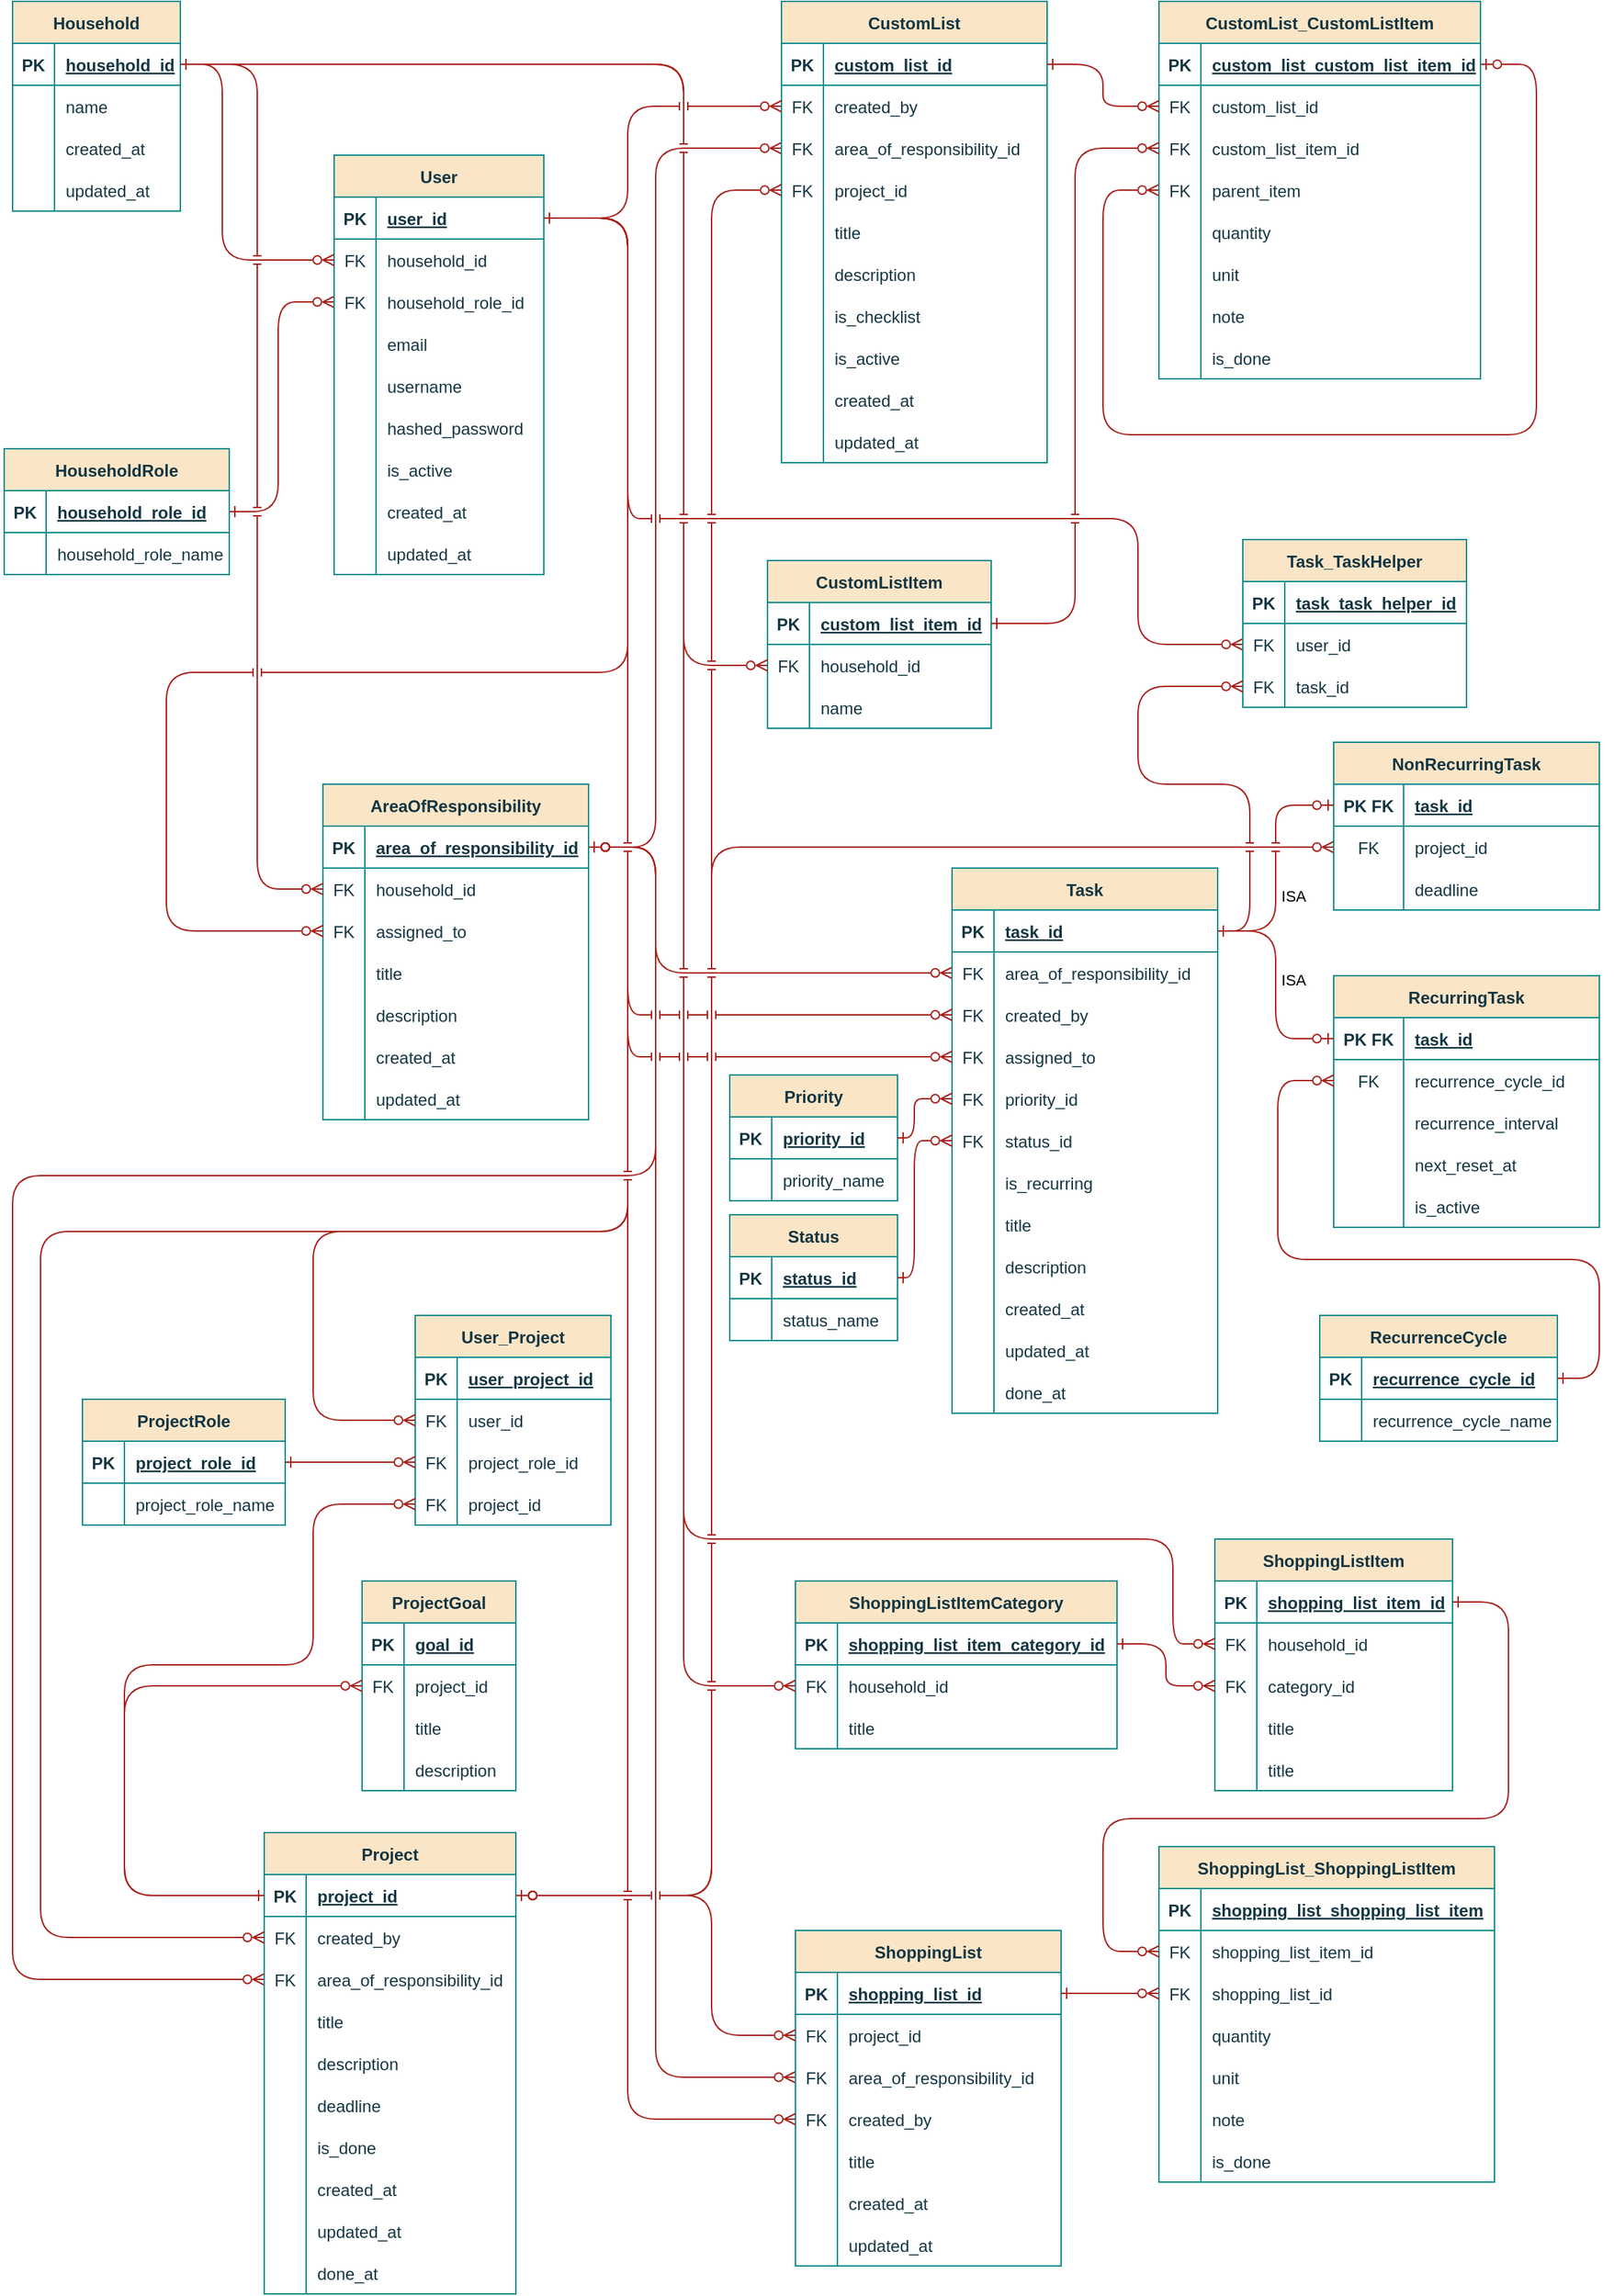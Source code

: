 <mxfile version="26.0.9">
  <diagram name="Page-1" id="a7904f86-f2b4-8e86-fa97-74104820619b">
    <mxGraphModel dx="5581" dy="1197" grid="1" gridSize="10" guides="1" tooltips="1" connect="1" arrows="1" fold="1" page="1" pageScale="1" pageWidth="1169" pageHeight="1654" background="none" math="0" shadow="0" adaptiveColors="auto">
      <root>
        <mxCell id="0" />
        <mxCell id="1" parent="0" />
        <mxCell id="5RcGz-EkIVtvOjdIcAyz-476" style="edgeStyle=orthogonalEdgeStyle;shape=connector;curved=0;rounded=1;jumpStyle=line;orthogonalLoop=1;jettySize=auto;html=1;exitX=1;exitY=0.5;exitDx=0;exitDy=0;entryX=0;entryY=0.5;entryDx=0;entryDy=0;align=center;verticalAlign=middle;arcSize=40;fontFamily=Helvetica;fontSize=11;fontColor=default;labelBackgroundColor=none;startArrow=ERzeroToOne;startFill=0;endArrow=ERzeroToMany;endFill=0;shadow=0;comic=0;enumerate=0;strokeColor=#A8201A;" parent="1" source="5RcGz-EkIVtvOjdIcAyz-62" target="5RcGz-EkIVtvOjdIcAyz-279" edge="1">
          <mxGeometry relative="1" as="geometry">
            <Array as="points">
              <mxPoint x="-3035" y="615" />
              <mxPoint x="-3035" y="705" />
            </Array>
          </mxGeometry>
        </mxCell>
        <mxCell id="5RcGz-EkIVtvOjdIcAyz-477" style="edgeStyle=orthogonalEdgeStyle;shape=connector;curved=0;rounded=1;jumpStyle=line;orthogonalLoop=1;jettySize=auto;html=1;exitX=1;exitY=0.5;exitDx=0;exitDy=0;entryX=0;entryY=0.5;entryDx=0;entryDy=0;align=center;verticalAlign=middle;arcSize=40;fontFamily=Helvetica;fontSize=11;fontColor=default;labelBackgroundColor=none;startArrow=ERzeroToOne;startFill=0;endArrow=ERzeroToMany;endFill=0;shadow=0;comic=0;enumerate=0;strokeColor=#A8201A;" parent="1" source="5RcGz-EkIVtvOjdIcAyz-62" target="5RcGz-EkIVtvOjdIcAyz-344" edge="1">
          <mxGeometry relative="1" as="geometry">
            <Array as="points">
              <mxPoint x="-3035" y="615" />
              <mxPoint x="-3035" y="1495" />
            </Array>
          </mxGeometry>
        </mxCell>
        <mxCell id="5RcGz-EkIVtvOjdIcAyz-475" style="edgeStyle=orthogonalEdgeStyle;shape=connector;curved=0;rounded=1;jumpStyle=line;orthogonalLoop=1;jettySize=auto;html=1;exitX=1;exitY=0.5;exitDx=0;exitDy=0;entryX=0;entryY=0.5;entryDx=0;entryDy=0;align=center;verticalAlign=middle;arcSize=40;fontFamily=Helvetica;fontSize=11;fontColor=default;labelBackgroundColor=none;startArrow=ERzeroToOne;startFill=0;endArrow=ERzeroToMany;endFill=0;shadow=0;comic=0;enumerate=0;strokeColor=#A8201A;" parent="1" source="5RcGz-EkIVtvOjdIcAyz-62" target="5RcGz-EkIVtvOjdIcAyz-172" edge="1">
          <mxGeometry relative="1" as="geometry">
            <Array as="points">
              <mxPoint x="-3035" y="615" />
              <mxPoint x="-3035" y="115" />
            </Array>
          </mxGeometry>
        </mxCell>
        <mxCell id="5RcGz-EkIVtvOjdIcAyz-478" style="edgeStyle=orthogonalEdgeStyle;shape=connector;curved=0;rounded=1;jumpStyle=line;orthogonalLoop=1;jettySize=auto;html=1;exitX=1;exitY=0.5;exitDx=0;exitDy=0;entryX=0;entryY=0.5;entryDx=0;entryDy=0;align=center;verticalAlign=middle;arcSize=40;fontFamily=Helvetica;fontSize=11;fontColor=default;labelBackgroundColor=none;startArrow=ERzeroToOne;startFill=0;endArrow=ERzeroToMany;endFill=0;shadow=0;comic=0;enumerate=0;strokeColor=#A8201A;" parent="1" source="5RcGz-EkIVtvOjdIcAyz-62" target="5RcGz-EkIVtvOjdIcAyz-87" edge="1">
          <mxGeometry relative="1" as="geometry">
            <Array as="points">
              <mxPoint x="-3035" y="615" />
              <mxPoint x="-3035" y="850" />
              <mxPoint x="-3495" y="850" />
              <mxPoint x="-3495" y="1425" />
            </Array>
          </mxGeometry>
        </mxCell>
        <mxCell id="5RcGz-EkIVtvOjdIcAyz-502" style="edgeStyle=orthogonalEdgeStyle;shape=connector;curved=0;rounded=1;jumpStyle=line;orthogonalLoop=1;jettySize=auto;html=1;exitX=1;exitY=0.5;exitDx=0;exitDy=0;entryX=0;entryY=0.5;entryDx=0;entryDy=0;align=center;verticalAlign=middle;arcSize=40;fontFamily=Helvetica;fontSize=11;fontColor=default;labelBackgroundColor=none;startArrow=ERzeroToOne;startFill=0;endArrow=ERzeroToMany;endFill=0;shadow=0;comic=0;enumerate=0;strokeColor=#A8201A;" parent="1" source="5RcGz-EkIVtvOjdIcAyz-231" target="5RcGz-EkIVtvOjdIcAyz-234" edge="1">
          <mxGeometry relative="1" as="geometry">
            <Array as="points">
              <mxPoint x="-2405" y="55" />
              <mxPoint x="-2405" y="320" />
              <mxPoint x="-2715" y="320" />
              <mxPoint x="-2715" y="145" />
            </Array>
          </mxGeometry>
        </mxCell>
        <mxCell id="5RcGz-EkIVtvOjdIcAyz-499" style="edgeStyle=orthogonalEdgeStyle;shape=connector;curved=0;rounded=1;jumpStyle=line;orthogonalLoop=1;jettySize=auto;html=1;exitX=1;exitY=0.5;exitDx=0;exitDy=0;entryX=0;entryY=0.5;entryDx=0;entryDy=0;align=center;verticalAlign=middle;arcSize=40;fontFamily=Helvetica;fontSize=11;fontColor=default;labelBackgroundColor=none;startArrow=ERone;startFill=0;endArrow=ERzeroToMany;endFill=0;shadow=0;comic=0;enumerate=0;strokeColor=#A8201A;" parent="1" source="5RcGz-EkIVtvOjdIcAyz-28" target="5RcGz-EkIVtvOjdIcAyz-438" edge="1">
          <mxGeometry relative="1" as="geometry">
            <Array as="points">
              <mxPoint x="-3055" y="165" />
              <mxPoint x="-3055" y="380" />
              <mxPoint x="-2690" y="380" />
              <mxPoint x="-2690" y="470" />
            </Array>
          </mxGeometry>
        </mxCell>
        <mxCell id="5RcGz-EkIVtvOjdIcAyz-1" value="Household" style="shape=table;startSize=30;container=1;collapsible=1;childLayout=tableLayout;fixedRows=1;rowLines=0;fontStyle=1;align=center;resizeLast=1;rounded=0;labelBackgroundColor=none;shadow=0;comic=0;enumerate=0;fillColor=#FAE5C7;strokeColor=#0F8B8D;fontColor=#143642;" parent="1" vertex="1">
          <mxGeometry x="-3495" y="10" width="120" height="150" as="geometry" />
        </mxCell>
        <mxCell id="5RcGz-EkIVtvOjdIcAyz-2" value="" style="shape=tableRow;horizontal=0;startSize=0;swimlaneHead=0;swimlaneBody=0;fillColor=none;collapsible=0;dropTarget=0;points=[[0,0.5],[1,0.5]];portConstraint=eastwest;top=0;left=0;right=0;bottom=1;rounded=0;labelBackgroundColor=none;shadow=0;comic=0;enumerate=0;strokeColor=#0F8B8D;fontColor=#143642;" parent="5RcGz-EkIVtvOjdIcAyz-1" vertex="1">
          <mxGeometry y="30" width="120" height="30" as="geometry" />
        </mxCell>
        <mxCell id="5RcGz-EkIVtvOjdIcAyz-3" value="PK" style="shape=partialRectangle;overflow=hidden;connectable=0;fillColor=none;top=0;left=0;bottom=0;right=0;fontStyle=1;rounded=0;labelBackgroundColor=none;shadow=0;comic=0;enumerate=0;strokeColor=#0F8B8D;fontColor=#143642;" parent="5RcGz-EkIVtvOjdIcAyz-2" vertex="1">
          <mxGeometry width="30" height="30" as="geometry">
            <mxRectangle width="30" height="30" as="alternateBounds" />
          </mxGeometry>
        </mxCell>
        <mxCell id="5RcGz-EkIVtvOjdIcAyz-4" value="household_id" style="shape=partialRectangle;overflow=hidden;connectable=0;fillColor=none;align=left;top=0;left=0;bottom=0;right=0;spacingLeft=6;fontStyle=5;rounded=0;labelBackgroundColor=none;shadow=0;comic=0;enumerate=0;strokeColor=#0F8B8D;fontColor=#143642;" parent="5RcGz-EkIVtvOjdIcAyz-2" vertex="1">
          <mxGeometry x="30" width="90" height="30" as="geometry">
            <mxRectangle width="90" height="30" as="alternateBounds" />
          </mxGeometry>
        </mxCell>
        <mxCell id="5RcGz-EkIVtvOjdIcAyz-5" value="" style="shape=tableRow;horizontal=0;startSize=0;swimlaneHead=0;swimlaneBody=0;fillColor=none;collapsible=0;dropTarget=0;points=[[0,0.5],[1,0.5]];portConstraint=eastwest;top=0;left=0;right=0;bottom=0;rounded=0;labelBackgroundColor=none;shadow=0;comic=0;enumerate=0;strokeColor=#0F8B8D;fontColor=#143642;" parent="5RcGz-EkIVtvOjdIcAyz-1" vertex="1">
          <mxGeometry y="60" width="120" height="30" as="geometry" />
        </mxCell>
        <mxCell id="5RcGz-EkIVtvOjdIcAyz-6" value="" style="shape=partialRectangle;overflow=hidden;connectable=0;fillColor=none;top=0;left=0;bottom=0;right=0;rounded=0;labelBackgroundColor=none;shadow=0;comic=0;enumerate=0;strokeColor=#0F8B8D;fontColor=#143642;" parent="5RcGz-EkIVtvOjdIcAyz-5" vertex="1">
          <mxGeometry width="30" height="30" as="geometry">
            <mxRectangle width="30" height="30" as="alternateBounds" />
          </mxGeometry>
        </mxCell>
        <mxCell id="5RcGz-EkIVtvOjdIcAyz-7" value="name" style="shape=partialRectangle;overflow=hidden;connectable=0;fillColor=none;align=left;top=0;left=0;bottom=0;right=0;spacingLeft=6;rounded=0;labelBackgroundColor=none;shadow=0;comic=0;enumerate=0;strokeColor=#0F8B8D;fontColor=#143642;" parent="5RcGz-EkIVtvOjdIcAyz-5" vertex="1">
          <mxGeometry x="30" width="90" height="30" as="geometry">
            <mxRectangle width="90" height="30" as="alternateBounds" />
          </mxGeometry>
        </mxCell>
        <mxCell id="5RcGz-EkIVtvOjdIcAyz-8" value="" style="shape=tableRow;horizontal=0;startSize=0;swimlaneHead=0;swimlaneBody=0;fillColor=none;collapsible=0;dropTarget=0;points=[[0,0.5],[1,0.5]];portConstraint=eastwest;top=0;left=0;right=0;bottom=0;rounded=0;labelBackgroundColor=none;shadow=0;comic=0;enumerate=0;strokeColor=#0F8B8D;fontColor=#143642;" parent="5RcGz-EkIVtvOjdIcAyz-1" vertex="1">
          <mxGeometry y="90" width="120" height="30" as="geometry" />
        </mxCell>
        <mxCell id="5RcGz-EkIVtvOjdIcAyz-9" value="" style="shape=partialRectangle;overflow=hidden;connectable=0;fillColor=none;top=0;left=0;bottom=0;right=0;rounded=0;labelBackgroundColor=none;shadow=0;comic=0;enumerate=0;strokeColor=#0F8B8D;fontColor=#143642;" parent="5RcGz-EkIVtvOjdIcAyz-8" vertex="1">
          <mxGeometry width="30" height="30" as="geometry">
            <mxRectangle width="30" height="30" as="alternateBounds" />
          </mxGeometry>
        </mxCell>
        <mxCell id="5RcGz-EkIVtvOjdIcAyz-10" value="created_at" style="shape=partialRectangle;overflow=hidden;connectable=0;fillColor=none;align=left;top=0;left=0;bottom=0;right=0;spacingLeft=6;rounded=0;labelBackgroundColor=none;shadow=0;comic=0;enumerate=0;strokeColor=#0F8B8D;fontColor=#143642;" parent="5RcGz-EkIVtvOjdIcAyz-8" vertex="1">
          <mxGeometry x="30" width="90" height="30" as="geometry">
            <mxRectangle width="90" height="30" as="alternateBounds" />
          </mxGeometry>
        </mxCell>
        <mxCell id="5RcGz-EkIVtvOjdIcAyz-11" value="" style="shape=tableRow;horizontal=0;startSize=0;swimlaneHead=0;swimlaneBody=0;fillColor=none;collapsible=0;dropTarget=0;points=[[0,0.5],[1,0.5]];portConstraint=eastwest;top=0;left=0;right=0;bottom=0;rounded=0;labelBackgroundColor=none;shadow=0;comic=0;enumerate=0;strokeColor=#0F8B8D;fontColor=#143642;" parent="5RcGz-EkIVtvOjdIcAyz-1" vertex="1">
          <mxGeometry y="120" width="120" height="30" as="geometry" />
        </mxCell>
        <mxCell id="5RcGz-EkIVtvOjdIcAyz-12" value="" style="shape=partialRectangle;overflow=hidden;connectable=0;fillColor=none;top=0;left=0;bottom=0;right=0;rounded=0;labelBackgroundColor=none;shadow=0;comic=0;enumerate=0;strokeColor=#0F8B8D;fontColor=#143642;" parent="5RcGz-EkIVtvOjdIcAyz-11" vertex="1">
          <mxGeometry width="30" height="30" as="geometry">
            <mxRectangle width="30" height="30" as="alternateBounds" />
          </mxGeometry>
        </mxCell>
        <mxCell id="5RcGz-EkIVtvOjdIcAyz-13" value="updated_at" style="shape=partialRectangle;overflow=hidden;connectable=0;fillColor=none;align=left;top=0;left=0;bottom=0;right=0;spacingLeft=6;rounded=0;labelBackgroundColor=none;shadow=0;comic=0;enumerate=0;strokeColor=#0F8B8D;fontColor=#143642;" parent="5RcGz-EkIVtvOjdIcAyz-11" vertex="1">
          <mxGeometry x="30" width="90" height="30" as="geometry">
            <mxRectangle width="90" height="30" as="alternateBounds" />
          </mxGeometry>
        </mxCell>
        <mxCell id="5RcGz-EkIVtvOjdIcAyz-455" style="edgeStyle=orthogonalEdgeStyle;shape=connector;curved=0;rounded=1;orthogonalLoop=1;jettySize=auto;html=1;exitX=1;exitY=0.5;exitDx=0;exitDy=0;entryX=0;entryY=0.5;entryDx=0;entryDy=0;align=center;verticalAlign=middle;arcSize=40;fontFamily=Helvetica;fontSize=11;fontColor=default;labelBackgroundColor=none;startArrow=ERone;startFill=0;endArrow=ERzeroToMany;endFill=0;jumpStyle=line;shadow=0;comic=0;enumerate=0;strokeColor=#A8201A;" parent="1" source="5RcGz-EkIVtvOjdIcAyz-14" target="5RcGz-EkIVtvOjdIcAyz-22" edge="1">
          <mxGeometry relative="1" as="geometry">
            <Array as="points">
              <mxPoint x="-3305" y="375" />
              <mxPoint x="-3305" y="225" />
            </Array>
          </mxGeometry>
        </mxCell>
        <mxCell id="5RcGz-EkIVtvOjdIcAyz-14" value="HouseholdRole" style="shape=table;startSize=30;container=1;collapsible=1;childLayout=tableLayout;fixedRows=1;rowLines=0;fontStyle=1;align=center;resizeLast=1;rounded=0;labelBackgroundColor=none;shadow=0;comic=0;enumerate=0;fillColor=#FAE5C7;strokeColor=#0F8B8D;fontColor=#143642;" parent="1" vertex="1">
          <mxGeometry x="-3501" y="330" width="161" height="90" as="geometry" />
        </mxCell>
        <mxCell id="5RcGz-EkIVtvOjdIcAyz-15" value="" style="shape=tableRow;horizontal=0;startSize=0;swimlaneHead=0;swimlaneBody=0;fillColor=none;collapsible=0;dropTarget=0;points=[[0,0.5],[1,0.5]];portConstraint=eastwest;top=0;left=0;right=0;bottom=1;rounded=0;labelBackgroundColor=none;shadow=0;comic=0;enumerate=0;strokeColor=#0F8B8D;fontColor=#143642;" parent="5RcGz-EkIVtvOjdIcAyz-14" vertex="1">
          <mxGeometry y="30" width="161" height="30" as="geometry" />
        </mxCell>
        <mxCell id="5RcGz-EkIVtvOjdIcAyz-16" value="PK" style="shape=partialRectangle;overflow=hidden;connectable=0;fillColor=none;top=0;left=0;bottom=0;right=0;fontStyle=1;rounded=0;labelBackgroundColor=none;shadow=0;comic=0;enumerate=0;strokeColor=#0F8B8D;fontColor=#143642;" parent="5RcGz-EkIVtvOjdIcAyz-15" vertex="1">
          <mxGeometry width="30" height="30" as="geometry">
            <mxRectangle width="30" height="30" as="alternateBounds" />
          </mxGeometry>
        </mxCell>
        <mxCell id="5RcGz-EkIVtvOjdIcAyz-17" value="household_role_id" style="shape=partialRectangle;overflow=hidden;connectable=0;fillColor=none;align=left;top=0;left=0;bottom=0;right=0;spacingLeft=6;fontStyle=5;rounded=0;labelBackgroundColor=none;shadow=0;comic=0;enumerate=0;strokeColor=#0F8B8D;fontColor=#143642;" parent="5RcGz-EkIVtvOjdIcAyz-15" vertex="1">
          <mxGeometry x="30" width="131" height="30" as="geometry">
            <mxRectangle width="131" height="30" as="alternateBounds" />
          </mxGeometry>
        </mxCell>
        <mxCell id="5RcGz-EkIVtvOjdIcAyz-18" value="" style="shape=tableRow;horizontal=0;startSize=0;swimlaneHead=0;swimlaneBody=0;fillColor=none;collapsible=0;dropTarget=0;points=[[0,0.5],[1,0.5]];portConstraint=eastwest;top=0;left=0;right=0;bottom=0;rounded=0;labelBackgroundColor=none;shadow=0;comic=0;enumerate=0;strokeColor=#0F8B8D;fontColor=#143642;" parent="5RcGz-EkIVtvOjdIcAyz-14" vertex="1">
          <mxGeometry y="60" width="161" height="30" as="geometry" />
        </mxCell>
        <mxCell id="5RcGz-EkIVtvOjdIcAyz-19" value="" style="shape=partialRectangle;overflow=hidden;connectable=0;fillColor=none;top=0;left=0;bottom=0;right=0;rounded=0;labelBackgroundColor=none;shadow=0;comic=0;enumerate=0;strokeColor=#0F8B8D;fontColor=#143642;" parent="5RcGz-EkIVtvOjdIcAyz-18" vertex="1">
          <mxGeometry width="30" height="30" as="geometry">
            <mxRectangle width="30" height="30" as="alternateBounds" />
          </mxGeometry>
        </mxCell>
        <mxCell id="5RcGz-EkIVtvOjdIcAyz-20" value="household_role_name" style="shape=partialRectangle;overflow=hidden;connectable=0;fillColor=none;align=left;top=0;left=0;bottom=0;right=0;spacingLeft=6;rounded=0;labelBackgroundColor=none;shadow=0;comic=0;enumerate=0;strokeColor=#0F8B8D;fontColor=#143642;" parent="5RcGz-EkIVtvOjdIcAyz-18" vertex="1">
          <mxGeometry x="30" width="131" height="30" as="geometry">
            <mxRectangle width="131" height="30" as="alternateBounds" />
          </mxGeometry>
        </mxCell>
        <mxCell id="5RcGz-EkIVtvOjdIcAyz-21" value="User" style="shape=table;startSize=30;container=1;collapsible=1;childLayout=tableLayout;fixedRows=1;rowLines=0;fontStyle=1;align=center;resizeLast=1;shadow=0;rounded=0;labelBackgroundColor=none;comic=0;enumerate=0;fillColor=#FAE5C7;strokeColor=#0F8B8D;fontColor=#143642;" parent="1" vertex="1">
          <mxGeometry x="-3265" y="120" width="150" height="300" as="geometry">
            <mxRectangle x="-3120" y="20" width="70" height="30" as="alternateBounds" />
          </mxGeometry>
        </mxCell>
        <mxCell id="5RcGz-EkIVtvOjdIcAyz-28" value="" style="shape=tableRow;horizontal=0;startSize=0;swimlaneHead=0;swimlaneBody=0;fillColor=none;collapsible=0;dropTarget=0;points=[[0,0.5],[1,0.5]];portConstraint=eastwest;top=0;left=0;right=0;bottom=1;shadow=0;rounded=0;labelBackgroundColor=none;comic=0;enumerate=0;strokeColor=#0F8B8D;fontColor=#143642;" parent="5RcGz-EkIVtvOjdIcAyz-21" vertex="1">
          <mxGeometry y="30" width="150" height="30" as="geometry" />
        </mxCell>
        <mxCell id="5RcGz-EkIVtvOjdIcAyz-29" value="PK" style="shape=partialRectangle;overflow=hidden;connectable=0;fillColor=none;top=0;left=0;bottom=0;right=0;fontStyle=1;shadow=0;rounded=0;labelBackgroundColor=none;comic=0;enumerate=0;strokeColor=#0F8B8D;fontColor=#143642;" parent="5RcGz-EkIVtvOjdIcAyz-28" vertex="1">
          <mxGeometry width="30" height="30" as="geometry">
            <mxRectangle width="30" height="30" as="alternateBounds" />
          </mxGeometry>
        </mxCell>
        <mxCell id="5RcGz-EkIVtvOjdIcAyz-30" value="user_id" style="shape=partialRectangle;overflow=hidden;connectable=0;fillColor=none;align=left;top=0;left=0;bottom=0;right=0;spacingLeft=6;fontStyle=5;shadow=0;rounded=0;labelBackgroundColor=none;comic=0;enumerate=0;strokeColor=#0F8B8D;fontColor=#143642;" parent="5RcGz-EkIVtvOjdIcAyz-28" vertex="1">
          <mxGeometry x="30" width="120" height="30" as="geometry">
            <mxRectangle width="120" height="30" as="alternateBounds" />
          </mxGeometry>
        </mxCell>
        <mxCell id="5RcGz-EkIVtvOjdIcAyz-25" value="" style="shape=tableRow;horizontal=0;startSize=0;swimlaneHead=0;swimlaneBody=0;fillColor=none;collapsible=0;dropTarget=0;points=[[0,0.5],[1,0.5]];portConstraint=eastwest;top=0;left=0;right=0;bottom=0;shadow=0;rounded=0;labelBackgroundColor=none;comic=0;enumerate=0;strokeColor=#0F8B8D;fontColor=#143642;" parent="5RcGz-EkIVtvOjdIcAyz-21" vertex="1">
          <mxGeometry y="60" width="150" height="30" as="geometry" />
        </mxCell>
        <mxCell id="5RcGz-EkIVtvOjdIcAyz-26" value="FK" style="shape=partialRectangle;overflow=hidden;connectable=0;fillColor=none;top=0;left=0;bottom=0;right=0;fontStyle=0;shadow=0;rounded=0;labelBackgroundColor=none;comic=0;enumerate=0;strokeColor=#0F8B8D;fontColor=#143642;" parent="5RcGz-EkIVtvOjdIcAyz-25" vertex="1">
          <mxGeometry width="30" height="30" as="geometry">
            <mxRectangle width="30" height="30" as="alternateBounds" />
          </mxGeometry>
        </mxCell>
        <mxCell id="5RcGz-EkIVtvOjdIcAyz-27" value="household_id" style="shape=partialRectangle;overflow=hidden;connectable=0;fillColor=none;align=left;top=0;left=0;bottom=0;right=0;spacingLeft=6;fontStyle=0;shadow=0;rounded=0;labelBackgroundColor=none;comic=0;enumerate=0;strokeColor=#0F8B8D;fontColor=#143642;" parent="5RcGz-EkIVtvOjdIcAyz-25" vertex="1">
          <mxGeometry x="30" width="120" height="30" as="geometry">
            <mxRectangle width="120" height="30" as="alternateBounds" />
          </mxGeometry>
        </mxCell>
        <mxCell id="5RcGz-EkIVtvOjdIcAyz-22" value="" style="shape=tableRow;horizontal=0;startSize=0;swimlaneHead=0;swimlaneBody=0;fillColor=none;collapsible=0;dropTarget=0;points=[[0,0.5],[1,0.5]];portConstraint=eastwest;top=0;left=0;right=0;bottom=0;shadow=0;rounded=0;labelBackgroundColor=none;comic=0;enumerate=0;strokeColor=#0F8B8D;fontColor=#143642;" parent="5RcGz-EkIVtvOjdIcAyz-21" vertex="1">
          <mxGeometry y="90" width="150" height="30" as="geometry" />
        </mxCell>
        <mxCell id="5RcGz-EkIVtvOjdIcAyz-23" value="FK" style="shape=partialRectangle;overflow=hidden;connectable=0;fillColor=none;top=0;left=0;bottom=0;right=0;fontStyle=0;shadow=0;rounded=0;labelBackgroundColor=none;comic=0;enumerate=0;strokeColor=#0F8B8D;fontColor=#143642;" parent="5RcGz-EkIVtvOjdIcAyz-22" vertex="1">
          <mxGeometry width="30" height="30" as="geometry">
            <mxRectangle width="30" height="30" as="alternateBounds" />
          </mxGeometry>
        </mxCell>
        <mxCell id="5RcGz-EkIVtvOjdIcAyz-24" value="household_role_id" style="shape=partialRectangle;overflow=hidden;connectable=0;fillColor=none;align=left;top=0;left=0;bottom=0;right=0;spacingLeft=6;fontStyle=0;shadow=0;rounded=0;labelBackgroundColor=none;comic=0;enumerate=0;strokeColor=#0F8B8D;fontColor=#143642;" parent="5RcGz-EkIVtvOjdIcAyz-22" vertex="1">
          <mxGeometry x="30" width="120" height="30" as="geometry">
            <mxRectangle width="120" height="30" as="alternateBounds" />
          </mxGeometry>
        </mxCell>
        <mxCell id="5RcGz-EkIVtvOjdIcAyz-31" value="" style="shape=tableRow;horizontal=0;startSize=0;swimlaneHead=0;swimlaneBody=0;fillColor=none;collapsible=0;dropTarget=0;points=[[0,0.5],[1,0.5]];portConstraint=eastwest;top=0;left=0;right=0;bottom=0;shadow=0;rounded=0;labelBackgroundColor=none;comic=0;enumerate=0;strokeColor=#0F8B8D;fontColor=#143642;" parent="5RcGz-EkIVtvOjdIcAyz-21" vertex="1">
          <mxGeometry y="120" width="150" height="30" as="geometry" />
        </mxCell>
        <mxCell id="5RcGz-EkIVtvOjdIcAyz-32" value="" style="shape=partialRectangle;overflow=hidden;connectable=0;fillColor=none;top=0;left=0;bottom=0;right=0;shadow=0;rounded=0;labelBackgroundColor=none;comic=0;enumerate=0;strokeColor=#0F8B8D;fontColor=#143642;" parent="5RcGz-EkIVtvOjdIcAyz-31" vertex="1">
          <mxGeometry width="30" height="30" as="geometry">
            <mxRectangle width="30" height="30" as="alternateBounds" />
          </mxGeometry>
        </mxCell>
        <mxCell id="5RcGz-EkIVtvOjdIcAyz-33" value="email" style="shape=partialRectangle;overflow=hidden;connectable=0;fillColor=none;align=left;top=0;left=0;bottom=0;right=0;spacingLeft=6;shadow=0;rounded=0;labelBackgroundColor=none;comic=0;enumerate=0;strokeColor=#0F8B8D;fontColor=#143642;" parent="5RcGz-EkIVtvOjdIcAyz-31" vertex="1">
          <mxGeometry x="30" width="120" height="30" as="geometry">
            <mxRectangle width="120" height="30" as="alternateBounds" />
          </mxGeometry>
        </mxCell>
        <mxCell id="5RcGz-EkIVtvOjdIcAyz-34" value="" style="shape=tableRow;horizontal=0;startSize=0;swimlaneHead=0;swimlaneBody=0;fillColor=none;collapsible=0;dropTarget=0;points=[[0,0.5],[1,0.5]];portConstraint=eastwest;top=0;left=0;right=0;bottom=0;shadow=0;rounded=0;labelBackgroundColor=none;comic=0;enumerate=0;strokeColor=#0F8B8D;fontColor=#143642;" parent="5RcGz-EkIVtvOjdIcAyz-21" vertex="1">
          <mxGeometry y="150" width="150" height="30" as="geometry" />
        </mxCell>
        <mxCell id="5RcGz-EkIVtvOjdIcAyz-35" value="" style="shape=partialRectangle;overflow=hidden;connectable=0;fillColor=none;top=0;left=0;bottom=0;right=0;shadow=0;rounded=0;labelBackgroundColor=none;comic=0;enumerate=0;strokeColor=#0F8B8D;fontColor=#143642;" parent="5RcGz-EkIVtvOjdIcAyz-34" vertex="1">
          <mxGeometry width="30" height="30" as="geometry">
            <mxRectangle width="30" height="30" as="alternateBounds" />
          </mxGeometry>
        </mxCell>
        <mxCell id="5RcGz-EkIVtvOjdIcAyz-36" value="username" style="shape=partialRectangle;overflow=hidden;connectable=0;fillColor=none;align=left;top=0;left=0;bottom=0;right=0;spacingLeft=6;shadow=0;rounded=0;labelBackgroundColor=none;comic=0;enumerate=0;strokeColor=#0F8B8D;fontColor=#143642;" parent="5RcGz-EkIVtvOjdIcAyz-34" vertex="1">
          <mxGeometry x="30" width="120" height="30" as="geometry">
            <mxRectangle width="120" height="30" as="alternateBounds" />
          </mxGeometry>
        </mxCell>
        <mxCell id="5RcGz-EkIVtvOjdIcAyz-37" value="" style="shape=tableRow;horizontal=0;startSize=0;swimlaneHead=0;swimlaneBody=0;fillColor=none;collapsible=0;dropTarget=0;points=[[0,0.5],[1,0.5]];portConstraint=eastwest;top=0;left=0;right=0;bottom=0;shadow=0;rounded=0;labelBackgroundColor=none;comic=0;enumerate=0;strokeColor=#0F8B8D;fontColor=#143642;" parent="5RcGz-EkIVtvOjdIcAyz-21" vertex="1">
          <mxGeometry y="180" width="150" height="30" as="geometry" />
        </mxCell>
        <mxCell id="5RcGz-EkIVtvOjdIcAyz-38" value="" style="shape=partialRectangle;overflow=hidden;connectable=0;fillColor=none;top=0;left=0;bottom=0;right=0;shadow=0;rounded=0;labelBackgroundColor=none;comic=0;enumerate=0;strokeColor=#0F8B8D;fontColor=#143642;" parent="5RcGz-EkIVtvOjdIcAyz-37" vertex="1">
          <mxGeometry width="30" height="30" as="geometry">
            <mxRectangle width="30" height="30" as="alternateBounds" />
          </mxGeometry>
        </mxCell>
        <mxCell id="5RcGz-EkIVtvOjdIcAyz-39" value="hashed_password" style="shape=partialRectangle;overflow=hidden;connectable=0;fillColor=none;align=left;top=0;left=0;bottom=0;right=0;spacingLeft=6;shadow=0;rounded=0;labelBackgroundColor=none;comic=0;enumerate=0;strokeColor=#0F8B8D;fontColor=#143642;" parent="5RcGz-EkIVtvOjdIcAyz-37" vertex="1">
          <mxGeometry x="30" width="120" height="30" as="geometry">
            <mxRectangle width="120" height="30" as="alternateBounds" />
          </mxGeometry>
        </mxCell>
        <mxCell id="5RcGz-EkIVtvOjdIcAyz-40" value="" style="shape=tableRow;horizontal=0;startSize=0;swimlaneHead=0;swimlaneBody=0;fillColor=none;collapsible=0;dropTarget=0;points=[[0,0.5],[1,0.5]];portConstraint=eastwest;top=0;left=0;right=0;bottom=0;shadow=0;rounded=0;labelBackgroundColor=none;comic=0;enumerate=0;strokeColor=#0F8B8D;fontColor=#143642;" parent="5RcGz-EkIVtvOjdIcAyz-21" vertex="1">
          <mxGeometry y="210" width="150" height="30" as="geometry" />
        </mxCell>
        <mxCell id="5RcGz-EkIVtvOjdIcAyz-41" value="" style="shape=partialRectangle;overflow=hidden;connectable=0;fillColor=none;top=0;left=0;bottom=0;right=0;shadow=0;rounded=0;labelBackgroundColor=none;comic=0;enumerate=0;strokeColor=#0F8B8D;fontColor=#143642;" parent="5RcGz-EkIVtvOjdIcAyz-40" vertex="1">
          <mxGeometry width="30" height="30" as="geometry">
            <mxRectangle width="30" height="30" as="alternateBounds" />
          </mxGeometry>
        </mxCell>
        <mxCell id="5RcGz-EkIVtvOjdIcAyz-42" value="is_active" style="shape=partialRectangle;overflow=hidden;connectable=0;fillColor=none;align=left;top=0;left=0;bottom=0;right=0;spacingLeft=6;shadow=0;rounded=0;labelBackgroundColor=none;comic=0;enumerate=0;strokeColor=#0F8B8D;fontColor=#143642;" parent="5RcGz-EkIVtvOjdIcAyz-40" vertex="1">
          <mxGeometry x="30" width="120" height="30" as="geometry">
            <mxRectangle width="120" height="30" as="alternateBounds" />
          </mxGeometry>
        </mxCell>
        <mxCell id="5RcGz-EkIVtvOjdIcAyz-43" value="" style="shape=tableRow;horizontal=0;startSize=0;swimlaneHead=0;swimlaneBody=0;fillColor=none;collapsible=0;dropTarget=0;points=[[0,0.5],[1,0.5]];portConstraint=eastwest;top=0;left=0;right=0;bottom=0;shadow=0;rounded=0;labelBackgroundColor=none;comic=0;enumerate=0;strokeColor=#0F8B8D;fontColor=#143642;" parent="5RcGz-EkIVtvOjdIcAyz-21" vertex="1">
          <mxGeometry y="240" width="150" height="30" as="geometry" />
        </mxCell>
        <mxCell id="5RcGz-EkIVtvOjdIcAyz-44" value="" style="shape=partialRectangle;overflow=hidden;connectable=0;fillColor=none;top=0;left=0;bottom=0;right=0;shadow=0;rounded=0;labelBackgroundColor=none;comic=0;enumerate=0;strokeColor=#0F8B8D;fontColor=#143642;" parent="5RcGz-EkIVtvOjdIcAyz-43" vertex="1">
          <mxGeometry width="30" height="30" as="geometry">
            <mxRectangle width="30" height="30" as="alternateBounds" />
          </mxGeometry>
        </mxCell>
        <mxCell id="5RcGz-EkIVtvOjdIcAyz-45" value="created_at" style="shape=partialRectangle;overflow=hidden;connectable=0;fillColor=none;align=left;top=0;left=0;bottom=0;right=0;spacingLeft=6;shadow=0;rounded=0;labelBackgroundColor=none;comic=0;enumerate=0;strokeColor=#0F8B8D;fontColor=#143642;" parent="5RcGz-EkIVtvOjdIcAyz-43" vertex="1">
          <mxGeometry x="30" width="120" height="30" as="geometry">
            <mxRectangle width="120" height="30" as="alternateBounds" />
          </mxGeometry>
        </mxCell>
        <mxCell id="5RcGz-EkIVtvOjdIcAyz-46" value="" style="shape=tableRow;horizontal=0;startSize=0;swimlaneHead=0;swimlaneBody=0;fillColor=none;collapsible=0;dropTarget=0;points=[[0,0.5],[1,0.5]];portConstraint=eastwest;top=0;left=0;right=0;bottom=0;shadow=0;rounded=0;labelBackgroundColor=none;comic=0;enumerate=0;strokeColor=#0F8B8D;fontColor=#143642;" parent="5RcGz-EkIVtvOjdIcAyz-21" vertex="1">
          <mxGeometry y="270" width="150" height="30" as="geometry" />
        </mxCell>
        <mxCell id="5RcGz-EkIVtvOjdIcAyz-47" value="" style="shape=partialRectangle;overflow=hidden;connectable=0;fillColor=none;top=0;left=0;bottom=0;right=0;shadow=0;rounded=0;labelBackgroundColor=none;comic=0;enumerate=0;strokeColor=#0F8B8D;fontColor=#143642;" parent="5RcGz-EkIVtvOjdIcAyz-46" vertex="1">
          <mxGeometry width="30" height="30" as="geometry">
            <mxRectangle width="30" height="30" as="alternateBounds" />
          </mxGeometry>
        </mxCell>
        <mxCell id="5RcGz-EkIVtvOjdIcAyz-48" value="updated_at" style="shape=partialRectangle;overflow=hidden;connectable=0;fillColor=none;align=left;top=0;left=0;bottom=0;right=0;spacingLeft=6;shadow=0;rounded=0;labelBackgroundColor=none;comic=0;enumerate=0;strokeColor=#0F8B8D;fontColor=#143642;" parent="5RcGz-EkIVtvOjdIcAyz-46" vertex="1">
          <mxGeometry x="30" width="120" height="30" as="geometry">
            <mxRectangle width="120" height="30" as="alternateBounds" />
          </mxGeometry>
        </mxCell>
        <mxCell id="5RcGz-EkIVtvOjdIcAyz-58" value="AreaOfResponsibility" style="shape=table;startSize=30;container=1;collapsible=1;childLayout=tableLayout;fixedRows=1;rowLines=0;fontStyle=1;align=center;resizeLast=1;rounded=0;labelBackgroundColor=none;shadow=0;comic=0;enumerate=0;fillColor=#FAE5C7;strokeColor=#0F8B8D;fontColor=#143642;" parent="1" vertex="1">
          <mxGeometry x="-3273" y="570" width="190" height="240" as="geometry" />
        </mxCell>
        <mxCell id="5RcGz-EkIVtvOjdIcAyz-62" value="" style="shape=tableRow;horizontal=0;startSize=0;swimlaneHead=0;swimlaneBody=0;fillColor=none;collapsible=0;dropTarget=0;points=[[0,0.5],[1,0.5]];portConstraint=eastwest;top=0;left=0;right=0;bottom=1;fontStyle=0;rounded=0;labelBackgroundColor=none;shadow=0;comic=0;enumerate=0;strokeColor=#0F8B8D;fontColor=#143642;" parent="5RcGz-EkIVtvOjdIcAyz-58" vertex="1">
          <mxGeometry y="30" width="190" height="30" as="geometry" />
        </mxCell>
        <mxCell id="5RcGz-EkIVtvOjdIcAyz-63" value="PK" style="shape=partialRectangle;overflow=hidden;connectable=0;fillColor=none;top=0;left=0;bottom=0;right=0;fontStyle=1;rounded=0;labelBackgroundColor=none;shadow=0;comic=0;enumerate=0;strokeColor=#0F8B8D;fontColor=#143642;" parent="5RcGz-EkIVtvOjdIcAyz-62" vertex="1">
          <mxGeometry width="30" height="30" as="geometry">
            <mxRectangle width="30" height="30" as="alternateBounds" />
          </mxGeometry>
        </mxCell>
        <mxCell id="5RcGz-EkIVtvOjdIcAyz-64" value="area_of_responsibility_id" style="shape=partialRectangle;overflow=hidden;connectable=0;fillColor=none;align=left;top=0;left=0;bottom=0;right=0;spacingLeft=6;fontStyle=5;rounded=0;labelBackgroundColor=none;shadow=0;comic=0;enumerate=0;strokeColor=#0F8B8D;fontColor=#143642;" parent="5RcGz-EkIVtvOjdIcAyz-62" vertex="1">
          <mxGeometry x="30" width="160" height="30" as="geometry">
            <mxRectangle width="160" height="30" as="alternateBounds" />
          </mxGeometry>
        </mxCell>
        <mxCell id="5RcGz-EkIVtvOjdIcAyz-59" value="" style="shape=tableRow;horizontal=0;startSize=0;swimlaneHead=0;swimlaneBody=0;fillColor=none;collapsible=0;dropTarget=0;points=[[0,0.5],[1,0.5]];portConstraint=eastwest;top=0;left=0;right=0;bottom=0;rounded=0;labelBackgroundColor=none;shadow=0;comic=0;enumerate=0;strokeColor=#0F8B8D;fontColor=#143642;" parent="5RcGz-EkIVtvOjdIcAyz-58" vertex="1">
          <mxGeometry y="60" width="190" height="30" as="geometry" />
        </mxCell>
        <mxCell id="5RcGz-EkIVtvOjdIcAyz-60" value="FK" style="shape=partialRectangle;overflow=hidden;connectable=0;fillColor=none;top=0;left=0;bottom=0;right=0;fontStyle=0;rounded=0;labelBackgroundColor=none;shadow=0;comic=0;enumerate=0;strokeColor=#0F8B8D;fontColor=#143642;" parent="5RcGz-EkIVtvOjdIcAyz-59" vertex="1">
          <mxGeometry width="30" height="30" as="geometry">
            <mxRectangle width="30" height="30" as="alternateBounds" />
          </mxGeometry>
        </mxCell>
        <mxCell id="5RcGz-EkIVtvOjdIcAyz-61" value="household_id" style="shape=partialRectangle;overflow=hidden;connectable=0;fillColor=none;align=left;top=0;left=0;bottom=0;right=0;spacingLeft=6;fontStyle=0;rounded=0;labelBackgroundColor=none;shadow=0;comic=0;enumerate=0;strokeColor=#0F8B8D;fontColor=#143642;" parent="5RcGz-EkIVtvOjdIcAyz-59" vertex="1">
          <mxGeometry x="30" width="160" height="30" as="geometry">
            <mxRectangle width="160" height="30" as="alternateBounds" />
          </mxGeometry>
        </mxCell>
        <mxCell id="5RcGz-EkIVtvOjdIcAyz-65" value="" style="shape=tableRow;horizontal=0;startSize=0;swimlaneHead=0;swimlaneBody=0;fillColor=none;collapsible=0;dropTarget=0;points=[[0,0.5],[1,0.5]];portConstraint=eastwest;top=0;left=0;right=0;bottom=0;rounded=0;labelBackgroundColor=none;shadow=0;comic=0;enumerate=0;strokeColor=#0F8B8D;fontColor=#143642;" parent="5RcGz-EkIVtvOjdIcAyz-58" vertex="1">
          <mxGeometry y="90" width="190" height="30" as="geometry" />
        </mxCell>
        <mxCell id="5RcGz-EkIVtvOjdIcAyz-66" value="FK" style="shape=partialRectangle;overflow=hidden;connectable=0;fillColor=none;top=0;left=0;bottom=0;right=0;rounded=0;labelBackgroundColor=none;shadow=0;comic=0;enumerate=0;strokeColor=#0F8B8D;fontColor=#143642;" parent="5RcGz-EkIVtvOjdIcAyz-65" vertex="1">
          <mxGeometry width="30" height="30" as="geometry">
            <mxRectangle width="30" height="30" as="alternateBounds" />
          </mxGeometry>
        </mxCell>
        <mxCell id="5RcGz-EkIVtvOjdIcAyz-67" value="assigned_to" style="shape=partialRectangle;overflow=hidden;connectable=0;fillColor=none;align=left;top=0;left=0;bottom=0;right=0;spacingLeft=6;rounded=0;labelBackgroundColor=none;shadow=0;comic=0;enumerate=0;strokeColor=#0F8B8D;fontColor=#143642;" parent="5RcGz-EkIVtvOjdIcAyz-65" vertex="1">
          <mxGeometry x="30" width="160" height="30" as="geometry">
            <mxRectangle width="160" height="30" as="alternateBounds" />
          </mxGeometry>
        </mxCell>
        <mxCell id="5RcGz-EkIVtvOjdIcAyz-68" value="" style="shape=tableRow;horizontal=0;startSize=0;swimlaneHead=0;swimlaneBody=0;fillColor=none;collapsible=0;dropTarget=0;points=[[0,0.5],[1,0.5]];portConstraint=eastwest;top=0;left=0;right=0;bottom=0;rounded=0;labelBackgroundColor=none;shadow=0;comic=0;enumerate=0;strokeColor=#0F8B8D;fontColor=#143642;" parent="5RcGz-EkIVtvOjdIcAyz-58" vertex="1">
          <mxGeometry y="120" width="190" height="30" as="geometry" />
        </mxCell>
        <mxCell id="5RcGz-EkIVtvOjdIcAyz-69" value="" style="shape=partialRectangle;overflow=hidden;connectable=0;fillColor=none;top=0;left=0;bottom=0;right=0;rounded=0;labelBackgroundColor=none;shadow=0;comic=0;enumerate=0;strokeColor=#0F8B8D;fontColor=#143642;" parent="5RcGz-EkIVtvOjdIcAyz-68" vertex="1">
          <mxGeometry width="30" height="30" as="geometry">
            <mxRectangle width="30" height="30" as="alternateBounds" />
          </mxGeometry>
        </mxCell>
        <mxCell id="5RcGz-EkIVtvOjdIcAyz-70" value="title" style="shape=partialRectangle;overflow=hidden;connectable=0;fillColor=none;align=left;top=0;left=0;bottom=0;right=0;spacingLeft=6;rounded=0;labelBackgroundColor=none;shadow=0;comic=0;enumerate=0;strokeColor=#0F8B8D;fontColor=#143642;" parent="5RcGz-EkIVtvOjdIcAyz-68" vertex="1">
          <mxGeometry x="30" width="160" height="30" as="geometry">
            <mxRectangle width="160" height="30" as="alternateBounds" />
          </mxGeometry>
        </mxCell>
        <mxCell id="5RcGz-EkIVtvOjdIcAyz-71" value="" style="shape=tableRow;horizontal=0;startSize=0;swimlaneHead=0;swimlaneBody=0;fillColor=none;collapsible=0;dropTarget=0;points=[[0,0.5],[1,0.5]];portConstraint=eastwest;top=0;left=0;right=0;bottom=0;rounded=0;labelBackgroundColor=none;shadow=0;comic=0;enumerate=0;strokeColor=#0F8B8D;fontColor=#143642;" parent="5RcGz-EkIVtvOjdIcAyz-58" vertex="1">
          <mxGeometry y="150" width="190" height="30" as="geometry" />
        </mxCell>
        <mxCell id="5RcGz-EkIVtvOjdIcAyz-72" value="" style="shape=partialRectangle;overflow=hidden;connectable=0;fillColor=none;top=0;left=0;bottom=0;right=0;rounded=0;labelBackgroundColor=none;shadow=0;comic=0;enumerate=0;strokeColor=#0F8B8D;fontColor=#143642;" parent="5RcGz-EkIVtvOjdIcAyz-71" vertex="1">
          <mxGeometry width="30" height="30" as="geometry">
            <mxRectangle width="30" height="30" as="alternateBounds" />
          </mxGeometry>
        </mxCell>
        <mxCell id="5RcGz-EkIVtvOjdIcAyz-73" value="description" style="shape=partialRectangle;overflow=hidden;connectable=0;fillColor=none;align=left;top=0;left=0;bottom=0;right=0;spacingLeft=6;rounded=0;labelBackgroundColor=none;shadow=0;comic=0;enumerate=0;strokeColor=#0F8B8D;fontColor=#143642;" parent="5RcGz-EkIVtvOjdIcAyz-71" vertex="1">
          <mxGeometry x="30" width="160" height="30" as="geometry">
            <mxRectangle width="160" height="30" as="alternateBounds" />
          </mxGeometry>
        </mxCell>
        <mxCell id="5RcGz-EkIVtvOjdIcAyz-74" value="" style="shape=tableRow;horizontal=0;startSize=0;swimlaneHead=0;swimlaneBody=0;fillColor=none;collapsible=0;dropTarget=0;points=[[0,0.5],[1,0.5]];portConstraint=eastwest;top=0;left=0;right=0;bottom=0;rounded=0;labelBackgroundColor=none;shadow=0;comic=0;enumerate=0;strokeColor=#0F8B8D;fontColor=#143642;" parent="5RcGz-EkIVtvOjdIcAyz-58" vertex="1">
          <mxGeometry y="180" width="190" height="30" as="geometry" />
        </mxCell>
        <mxCell id="5RcGz-EkIVtvOjdIcAyz-75" value="" style="shape=partialRectangle;overflow=hidden;connectable=0;fillColor=none;top=0;left=0;bottom=0;right=0;rounded=0;labelBackgroundColor=none;shadow=0;comic=0;enumerate=0;strokeColor=#0F8B8D;fontColor=#143642;" parent="5RcGz-EkIVtvOjdIcAyz-74" vertex="1">
          <mxGeometry width="30" height="30" as="geometry">
            <mxRectangle width="30" height="30" as="alternateBounds" />
          </mxGeometry>
        </mxCell>
        <mxCell id="5RcGz-EkIVtvOjdIcAyz-76" value="created_at" style="shape=partialRectangle;overflow=hidden;connectable=0;fillColor=none;align=left;top=0;left=0;bottom=0;right=0;spacingLeft=6;rounded=0;labelBackgroundColor=none;shadow=0;comic=0;enumerate=0;strokeColor=#0F8B8D;fontColor=#143642;" parent="5RcGz-EkIVtvOjdIcAyz-74" vertex="1">
          <mxGeometry x="30" width="160" height="30" as="geometry">
            <mxRectangle width="160" height="30" as="alternateBounds" />
          </mxGeometry>
        </mxCell>
        <mxCell id="5RcGz-EkIVtvOjdIcAyz-77" value="" style="shape=tableRow;horizontal=0;startSize=0;swimlaneHead=0;swimlaneBody=0;fillColor=none;collapsible=0;dropTarget=0;points=[[0,0.5],[1,0.5]];portConstraint=eastwest;top=0;left=0;right=0;bottom=0;rounded=0;labelBackgroundColor=none;shadow=0;comic=0;enumerate=0;strokeColor=#0F8B8D;fontColor=#143642;" parent="5RcGz-EkIVtvOjdIcAyz-58" vertex="1">
          <mxGeometry y="210" width="190" height="30" as="geometry" />
        </mxCell>
        <mxCell id="5RcGz-EkIVtvOjdIcAyz-78" value="" style="shape=partialRectangle;overflow=hidden;connectable=0;fillColor=none;top=0;left=0;bottom=0;right=0;rounded=0;labelBackgroundColor=none;shadow=0;comic=0;enumerate=0;strokeColor=#0F8B8D;fontColor=#143642;" parent="5RcGz-EkIVtvOjdIcAyz-77" vertex="1">
          <mxGeometry width="30" height="30" as="geometry">
            <mxRectangle width="30" height="30" as="alternateBounds" />
          </mxGeometry>
        </mxCell>
        <mxCell id="5RcGz-EkIVtvOjdIcAyz-79" value="updated_at" style="shape=partialRectangle;overflow=hidden;connectable=0;fillColor=none;align=left;top=0;left=0;bottom=0;right=0;spacingLeft=6;rounded=0;labelBackgroundColor=none;shadow=0;comic=0;enumerate=0;strokeColor=#0F8B8D;fontColor=#143642;" parent="5RcGz-EkIVtvOjdIcAyz-77" vertex="1">
          <mxGeometry x="30" width="160" height="30" as="geometry">
            <mxRectangle width="160" height="30" as="alternateBounds" />
          </mxGeometry>
        </mxCell>
        <mxCell id="5RcGz-EkIVtvOjdIcAyz-86" value="Project" style="shape=table;startSize=30;container=1;collapsible=1;childLayout=tableLayout;fixedRows=1;rowLines=0;fontStyle=1;align=center;resizeLast=1;rounded=0;labelBackgroundColor=none;shadow=0;comic=0;enumerate=0;fillColor=#FAE5C7;strokeColor=#0F8B8D;fontColor=#143642;" parent="1" vertex="1">
          <mxGeometry x="-3315" y="1320" width="180" height="330" as="geometry" />
        </mxCell>
        <mxCell id="5RcGz-EkIVtvOjdIcAyz-90" value="" style="shape=tableRow;horizontal=0;startSize=0;swimlaneHead=0;swimlaneBody=0;fillColor=none;collapsible=0;dropTarget=0;points=[[0,0.5],[1,0.5]];portConstraint=eastwest;top=0;left=0;right=0;bottom=1;rounded=0;labelBackgroundColor=none;shadow=0;comic=0;enumerate=0;strokeColor=#0F8B8D;fontColor=#143642;" parent="5RcGz-EkIVtvOjdIcAyz-86" vertex="1">
          <mxGeometry y="30" width="180" height="30" as="geometry" />
        </mxCell>
        <mxCell id="5RcGz-EkIVtvOjdIcAyz-91" value="PK" style="shape=partialRectangle;overflow=hidden;connectable=0;fillColor=none;top=0;left=0;bottom=0;right=0;fontStyle=1;rounded=0;labelBackgroundColor=none;shadow=0;comic=0;enumerate=0;strokeColor=#0F8B8D;fontColor=#143642;" parent="5RcGz-EkIVtvOjdIcAyz-90" vertex="1">
          <mxGeometry width="30" height="30" as="geometry">
            <mxRectangle width="30" height="30" as="alternateBounds" />
          </mxGeometry>
        </mxCell>
        <mxCell id="5RcGz-EkIVtvOjdIcAyz-92" value="project_id" style="shape=partialRectangle;overflow=hidden;connectable=0;fillColor=none;align=left;top=0;left=0;bottom=0;right=0;spacingLeft=6;fontStyle=5;rounded=0;labelBackgroundColor=none;shadow=0;comic=0;enumerate=0;strokeColor=#0F8B8D;fontColor=#143642;" parent="5RcGz-EkIVtvOjdIcAyz-90" vertex="1">
          <mxGeometry x="30" width="150" height="30" as="geometry">
            <mxRectangle width="150" height="30" as="alternateBounds" />
          </mxGeometry>
        </mxCell>
        <mxCell id="5RcGz-EkIVtvOjdIcAyz-93" value="" style="shape=tableRow;horizontal=0;startSize=0;swimlaneHead=0;swimlaneBody=0;fillColor=none;collapsible=0;dropTarget=0;points=[[0,0.5],[1,0.5]];portConstraint=eastwest;top=0;left=0;right=0;bottom=0;rounded=0;labelBackgroundColor=none;shadow=0;comic=0;enumerate=0;strokeColor=#0F8B8D;fontColor=#143642;" parent="5RcGz-EkIVtvOjdIcAyz-86" vertex="1">
          <mxGeometry y="60" width="180" height="30" as="geometry" />
        </mxCell>
        <mxCell id="5RcGz-EkIVtvOjdIcAyz-94" value="FK" style="shape=partialRectangle;overflow=hidden;connectable=0;fillColor=none;top=0;left=0;bottom=0;right=0;rounded=0;labelBackgroundColor=none;shadow=0;comic=0;enumerate=0;strokeColor=#0F8B8D;fontColor=#143642;" parent="5RcGz-EkIVtvOjdIcAyz-93" vertex="1">
          <mxGeometry width="30" height="30" as="geometry">
            <mxRectangle width="30" height="30" as="alternateBounds" />
          </mxGeometry>
        </mxCell>
        <mxCell id="5RcGz-EkIVtvOjdIcAyz-95" value="created_by" style="shape=partialRectangle;overflow=hidden;connectable=0;fillColor=none;align=left;top=0;left=0;bottom=0;right=0;spacingLeft=6;rounded=0;labelBackgroundColor=none;shadow=0;comic=0;enumerate=0;strokeColor=#0F8B8D;fontColor=#143642;" parent="5RcGz-EkIVtvOjdIcAyz-93" vertex="1">
          <mxGeometry x="30" width="150" height="30" as="geometry">
            <mxRectangle width="150" height="30" as="alternateBounds" />
          </mxGeometry>
        </mxCell>
        <mxCell id="5RcGz-EkIVtvOjdIcAyz-87" value="" style="shape=tableRow;horizontal=0;startSize=0;swimlaneHead=0;swimlaneBody=0;fillColor=none;collapsible=0;dropTarget=0;points=[[0,0.5],[1,0.5]];portConstraint=eastwest;top=0;left=0;right=0;bottom=0;rounded=0;labelBackgroundColor=none;shadow=0;comic=0;enumerate=0;strokeColor=#0F8B8D;fontColor=#143642;" parent="5RcGz-EkIVtvOjdIcAyz-86" vertex="1">
          <mxGeometry y="90" width="180" height="30" as="geometry" />
        </mxCell>
        <mxCell id="5RcGz-EkIVtvOjdIcAyz-88" value="FK" style="shape=partialRectangle;overflow=hidden;connectable=0;fillColor=none;top=0;left=0;bottom=0;right=0;fontStyle=0;rounded=0;labelBackgroundColor=none;shadow=0;comic=0;enumerate=0;strokeColor=#0F8B8D;fontColor=#143642;" parent="5RcGz-EkIVtvOjdIcAyz-87" vertex="1">
          <mxGeometry width="30" height="30" as="geometry">
            <mxRectangle width="30" height="30" as="alternateBounds" />
          </mxGeometry>
        </mxCell>
        <mxCell id="5RcGz-EkIVtvOjdIcAyz-89" value="area_of_responsibility_id" style="shape=partialRectangle;overflow=hidden;connectable=0;fillColor=none;align=left;top=0;left=0;bottom=0;right=0;spacingLeft=6;fontStyle=0;rounded=0;labelBackgroundColor=none;shadow=0;comic=0;enumerate=0;strokeColor=#0F8B8D;fontColor=#143642;" parent="5RcGz-EkIVtvOjdIcAyz-87" vertex="1">
          <mxGeometry x="30" width="150" height="30" as="geometry">
            <mxRectangle width="150" height="30" as="alternateBounds" />
          </mxGeometry>
        </mxCell>
        <mxCell id="5RcGz-EkIVtvOjdIcAyz-96" value="" style="shape=tableRow;horizontal=0;startSize=0;swimlaneHead=0;swimlaneBody=0;fillColor=none;collapsible=0;dropTarget=0;points=[[0,0.5],[1,0.5]];portConstraint=eastwest;top=0;left=0;right=0;bottom=0;rounded=0;labelBackgroundColor=none;shadow=0;comic=0;enumerate=0;strokeColor=#0F8B8D;fontColor=#143642;" parent="5RcGz-EkIVtvOjdIcAyz-86" vertex="1">
          <mxGeometry y="120" width="180" height="30" as="geometry" />
        </mxCell>
        <mxCell id="5RcGz-EkIVtvOjdIcAyz-97" value="" style="shape=partialRectangle;overflow=hidden;connectable=0;fillColor=none;top=0;left=0;bottom=0;right=0;rounded=0;labelBackgroundColor=none;shadow=0;comic=0;enumerate=0;strokeColor=#0F8B8D;fontColor=#143642;" parent="5RcGz-EkIVtvOjdIcAyz-96" vertex="1">
          <mxGeometry width="30" height="30" as="geometry">
            <mxRectangle width="30" height="30" as="alternateBounds" />
          </mxGeometry>
        </mxCell>
        <mxCell id="5RcGz-EkIVtvOjdIcAyz-98" value="title" style="shape=partialRectangle;overflow=hidden;connectable=0;fillColor=none;align=left;top=0;left=0;bottom=0;right=0;spacingLeft=6;rounded=0;labelBackgroundColor=none;shadow=0;comic=0;enumerate=0;strokeColor=#0F8B8D;fontColor=#143642;" parent="5RcGz-EkIVtvOjdIcAyz-96" vertex="1">
          <mxGeometry x="30" width="150" height="30" as="geometry">
            <mxRectangle width="150" height="30" as="alternateBounds" />
          </mxGeometry>
        </mxCell>
        <mxCell id="5RcGz-EkIVtvOjdIcAyz-99" value="" style="shape=tableRow;horizontal=0;startSize=0;swimlaneHead=0;swimlaneBody=0;fillColor=none;collapsible=0;dropTarget=0;points=[[0,0.5],[1,0.5]];portConstraint=eastwest;top=0;left=0;right=0;bottom=0;rounded=0;labelBackgroundColor=none;shadow=0;comic=0;enumerate=0;strokeColor=#0F8B8D;fontColor=#143642;" parent="5RcGz-EkIVtvOjdIcAyz-86" vertex="1">
          <mxGeometry y="150" width="180" height="30" as="geometry" />
        </mxCell>
        <mxCell id="5RcGz-EkIVtvOjdIcAyz-100" value="" style="shape=partialRectangle;overflow=hidden;connectable=0;fillColor=none;top=0;left=0;bottom=0;right=0;rounded=0;labelBackgroundColor=none;shadow=0;comic=0;enumerate=0;strokeColor=#0F8B8D;fontColor=#143642;" parent="5RcGz-EkIVtvOjdIcAyz-99" vertex="1">
          <mxGeometry width="30" height="30" as="geometry">
            <mxRectangle width="30" height="30" as="alternateBounds" />
          </mxGeometry>
        </mxCell>
        <mxCell id="5RcGz-EkIVtvOjdIcAyz-101" value="description" style="shape=partialRectangle;overflow=hidden;connectable=0;fillColor=none;align=left;top=0;left=0;bottom=0;right=0;spacingLeft=6;rounded=0;labelBackgroundColor=none;shadow=0;comic=0;enumerate=0;strokeColor=#0F8B8D;fontColor=#143642;" parent="5RcGz-EkIVtvOjdIcAyz-99" vertex="1">
          <mxGeometry x="30" width="150" height="30" as="geometry">
            <mxRectangle width="150" height="30" as="alternateBounds" />
          </mxGeometry>
        </mxCell>
        <mxCell id="5RcGz-EkIVtvOjdIcAyz-102" value="" style="shape=tableRow;horizontal=0;startSize=0;swimlaneHead=0;swimlaneBody=0;fillColor=none;collapsible=0;dropTarget=0;points=[[0,0.5],[1,0.5]];portConstraint=eastwest;top=0;left=0;right=0;bottom=0;rounded=0;labelBackgroundColor=none;shadow=0;comic=0;enumerate=0;strokeColor=#0F8B8D;fontColor=#143642;" parent="5RcGz-EkIVtvOjdIcAyz-86" vertex="1">
          <mxGeometry y="180" width="180" height="30" as="geometry" />
        </mxCell>
        <mxCell id="5RcGz-EkIVtvOjdIcAyz-103" value="" style="shape=partialRectangle;overflow=hidden;connectable=0;fillColor=none;top=0;left=0;bottom=0;right=0;rounded=0;labelBackgroundColor=none;shadow=0;comic=0;enumerate=0;strokeColor=#0F8B8D;fontColor=#143642;" parent="5RcGz-EkIVtvOjdIcAyz-102" vertex="1">
          <mxGeometry width="30" height="30" as="geometry">
            <mxRectangle width="30" height="30" as="alternateBounds" />
          </mxGeometry>
        </mxCell>
        <mxCell id="5RcGz-EkIVtvOjdIcAyz-104" value="deadline" style="shape=partialRectangle;overflow=hidden;connectable=0;fillColor=none;align=left;top=0;left=0;bottom=0;right=0;spacingLeft=6;rounded=0;labelBackgroundColor=none;shadow=0;comic=0;enumerate=0;strokeColor=#0F8B8D;fontColor=#143642;" parent="5RcGz-EkIVtvOjdIcAyz-102" vertex="1">
          <mxGeometry x="30" width="150" height="30" as="geometry">
            <mxRectangle width="150" height="30" as="alternateBounds" />
          </mxGeometry>
        </mxCell>
        <mxCell id="5RcGz-EkIVtvOjdIcAyz-105" value="" style="shape=tableRow;horizontal=0;startSize=0;swimlaneHead=0;swimlaneBody=0;fillColor=none;collapsible=0;dropTarget=0;points=[[0,0.5],[1,0.5]];portConstraint=eastwest;top=0;left=0;right=0;bottom=0;rounded=0;labelBackgroundColor=none;shadow=0;comic=0;enumerate=0;strokeColor=#0F8B8D;fontColor=#143642;" parent="5RcGz-EkIVtvOjdIcAyz-86" vertex="1">
          <mxGeometry y="210" width="180" height="30" as="geometry" />
        </mxCell>
        <mxCell id="5RcGz-EkIVtvOjdIcAyz-106" value="" style="shape=partialRectangle;overflow=hidden;connectable=0;fillColor=none;top=0;left=0;bottom=0;right=0;rounded=0;labelBackgroundColor=none;shadow=0;comic=0;enumerate=0;strokeColor=#0F8B8D;fontColor=#143642;" parent="5RcGz-EkIVtvOjdIcAyz-105" vertex="1">
          <mxGeometry width="30" height="30" as="geometry">
            <mxRectangle width="30" height="30" as="alternateBounds" />
          </mxGeometry>
        </mxCell>
        <mxCell id="5RcGz-EkIVtvOjdIcAyz-107" value="is_done" style="shape=partialRectangle;overflow=hidden;connectable=0;fillColor=none;align=left;top=0;left=0;bottom=0;right=0;spacingLeft=6;rounded=0;labelBackgroundColor=none;shadow=0;comic=0;enumerate=0;strokeColor=#0F8B8D;fontColor=#143642;" parent="5RcGz-EkIVtvOjdIcAyz-105" vertex="1">
          <mxGeometry x="30" width="150" height="30" as="geometry">
            <mxRectangle width="150" height="30" as="alternateBounds" />
          </mxGeometry>
        </mxCell>
        <mxCell id="5RcGz-EkIVtvOjdIcAyz-108" value="" style="shape=tableRow;horizontal=0;startSize=0;swimlaneHead=0;swimlaneBody=0;fillColor=none;collapsible=0;dropTarget=0;points=[[0,0.5],[1,0.5]];portConstraint=eastwest;top=0;left=0;right=0;bottom=0;rounded=0;labelBackgroundColor=none;shadow=0;comic=0;enumerate=0;strokeColor=#0F8B8D;fontColor=#143642;" parent="5RcGz-EkIVtvOjdIcAyz-86" vertex="1">
          <mxGeometry y="240" width="180" height="30" as="geometry" />
        </mxCell>
        <mxCell id="5RcGz-EkIVtvOjdIcAyz-109" value="" style="shape=partialRectangle;overflow=hidden;connectable=0;fillColor=none;top=0;left=0;bottom=0;right=0;rounded=0;labelBackgroundColor=none;shadow=0;comic=0;enumerate=0;strokeColor=#0F8B8D;fontColor=#143642;" parent="5RcGz-EkIVtvOjdIcAyz-108" vertex="1">
          <mxGeometry width="30" height="30" as="geometry">
            <mxRectangle width="30" height="30" as="alternateBounds" />
          </mxGeometry>
        </mxCell>
        <mxCell id="5RcGz-EkIVtvOjdIcAyz-110" value="created_at" style="shape=partialRectangle;overflow=hidden;connectable=0;fillColor=none;align=left;top=0;left=0;bottom=0;right=0;spacingLeft=6;rounded=0;labelBackgroundColor=none;shadow=0;comic=0;enumerate=0;strokeColor=#0F8B8D;fontColor=#143642;" parent="5RcGz-EkIVtvOjdIcAyz-108" vertex="1">
          <mxGeometry x="30" width="150" height="30" as="geometry">
            <mxRectangle width="150" height="30" as="alternateBounds" />
          </mxGeometry>
        </mxCell>
        <mxCell id="5RcGz-EkIVtvOjdIcAyz-111" value="" style="shape=tableRow;horizontal=0;startSize=0;swimlaneHead=0;swimlaneBody=0;fillColor=none;collapsible=0;dropTarget=0;points=[[0,0.5],[1,0.5]];portConstraint=eastwest;top=0;left=0;right=0;bottom=0;rounded=0;labelBackgroundColor=none;shadow=0;comic=0;enumerate=0;strokeColor=#0F8B8D;fontColor=#143642;" parent="5RcGz-EkIVtvOjdIcAyz-86" vertex="1">
          <mxGeometry y="270" width="180" height="30" as="geometry" />
        </mxCell>
        <mxCell id="5RcGz-EkIVtvOjdIcAyz-112" value="" style="shape=partialRectangle;overflow=hidden;connectable=0;fillColor=none;top=0;left=0;bottom=0;right=0;rounded=0;labelBackgroundColor=none;shadow=0;comic=0;enumerate=0;strokeColor=#0F8B8D;fontColor=#143642;" parent="5RcGz-EkIVtvOjdIcAyz-111" vertex="1">
          <mxGeometry width="30" height="30" as="geometry">
            <mxRectangle width="30" height="30" as="alternateBounds" />
          </mxGeometry>
        </mxCell>
        <mxCell id="5RcGz-EkIVtvOjdIcAyz-113" value="updated_at" style="shape=partialRectangle;overflow=hidden;connectable=0;fillColor=none;align=left;top=0;left=0;bottom=0;right=0;spacingLeft=6;rounded=0;labelBackgroundColor=none;shadow=0;comic=0;enumerate=0;strokeColor=#0F8B8D;fontColor=#143642;" parent="5RcGz-EkIVtvOjdIcAyz-111" vertex="1">
          <mxGeometry x="30" width="150" height="30" as="geometry">
            <mxRectangle width="150" height="30" as="alternateBounds" />
          </mxGeometry>
        </mxCell>
        <mxCell id="5RcGz-EkIVtvOjdIcAyz-114" value="" style="shape=tableRow;horizontal=0;startSize=0;swimlaneHead=0;swimlaneBody=0;fillColor=none;collapsible=0;dropTarget=0;points=[[0,0.5],[1,0.5]];portConstraint=eastwest;top=0;left=0;right=0;bottom=0;rounded=0;labelBackgroundColor=none;shadow=0;comic=0;enumerate=0;strokeColor=#0F8B8D;fontColor=#143642;" parent="5RcGz-EkIVtvOjdIcAyz-86" vertex="1">
          <mxGeometry y="300" width="180" height="30" as="geometry" />
        </mxCell>
        <mxCell id="5RcGz-EkIVtvOjdIcAyz-115" value="" style="shape=partialRectangle;overflow=hidden;connectable=0;fillColor=none;top=0;left=0;bottom=0;right=0;rounded=0;labelBackgroundColor=none;shadow=0;comic=0;enumerate=0;strokeColor=#0F8B8D;fontColor=#143642;" parent="5RcGz-EkIVtvOjdIcAyz-114" vertex="1">
          <mxGeometry width="30" height="30" as="geometry">
            <mxRectangle width="30" height="30" as="alternateBounds" />
          </mxGeometry>
        </mxCell>
        <mxCell id="5RcGz-EkIVtvOjdIcAyz-116" value="done_at" style="shape=partialRectangle;overflow=hidden;connectable=0;fillColor=none;align=left;top=0;left=0;bottom=0;right=0;spacingLeft=6;rounded=0;labelBackgroundColor=none;shadow=0;comic=0;enumerate=0;strokeColor=#0F8B8D;fontColor=#143642;" parent="5RcGz-EkIVtvOjdIcAyz-114" vertex="1">
          <mxGeometry x="30" width="150" height="30" as="geometry">
            <mxRectangle width="150" height="30" as="alternateBounds" />
          </mxGeometry>
        </mxCell>
        <mxCell id="5RcGz-EkIVtvOjdIcAyz-123" value="ProjectGoal" style="shape=table;startSize=30;container=1;collapsible=1;childLayout=tableLayout;fixedRows=1;rowLines=0;fontStyle=1;align=center;resizeLast=1;rounded=0;labelBackgroundColor=none;shadow=0;comic=0;enumerate=0;fillColor=#FAE5C7;strokeColor=#0F8B8D;fontColor=#143642;" parent="1" vertex="1">
          <mxGeometry x="-3245" y="1140" width="110" height="150" as="geometry" />
        </mxCell>
        <mxCell id="5RcGz-EkIVtvOjdIcAyz-127" value="" style="shape=tableRow;horizontal=0;startSize=0;swimlaneHead=0;swimlaneBody=0;fillColor=none;collapsible=0;dropTarget=0;points=[[0,0.5],[1,0.5]];portConstraint=eastwest;top=0;left=0;right=0;bottom=1;fontStyle=0;rounded=0;labelBackgroundColor=none;shadow=0;comic=0;enumerate=0;strokeColor=#0F8B8D;fontColor=#143642;" parent="5RcGz-EkIVtvOjdIcAyz-123" vertex="1">
          <mxGeometry y="30" width="110" height="30" as="geometry" />
        </mxCell>
        <mxCell id="5RcGz-EkIVtvOjdIcAyz-128" value="PK" style="shape=partialRectangle;overflow=hidden;connectable=0;fillColor=none;top=0;left=0;bottom=0;right=0;fontStyle=1;rounded=0;labelBackgroundColor=none;shadow=0;comic=0;enumerate=0;strokeColor=#0F8B8D;fontColor=#143642;" parent="5RcGz-EkIVtvOjdIcAyz-127" vertex="1">
          <mxGeometry width="30" height="30" as="geometry">
            <mxRectangle width="30" height="30" as="alternateBounds" />
          </mxGeometry>
        </mxCell>
        <mxCell id="5RcGz-EkIVtvOjdIcAyz-129" value="goal_id" style="shape=partialRectangle;overflow=hidden;connectable=0;fillColor=none;align=left;top=0;left=0;bottom=0;right=0;spacingLeft=6;fontStyle=5;rounded=0;labelBackgroundColor=none;shadow=0;comic=0;enumerate=0;strokeColor=#0F8B8D;fontColor=#143642;" parent="5RcGz-EkIVtvOjdIcAyz-127" vertex="1">
          <mxGeometry x="30" width="80" height="30" as="geometry">
            <mxRectangle width="80" height="30" as="alternateBounds" />
          </mxGeometry>
        </mxCell>
        <mxCell id="5RcGz-EkIVtvOjdIcAyz-124" value="" style="shape=tableRow;horizontal=0;startSize=0;swimlaneHead=0;swimlaneBody=0;fillColor=none;collapsible=0;dropTarget=0;points=[[0,0.5],[1,0.5]];portConstraint=eastwest;top=0;left=0;right=0;bottom=0;rounded=0;labelBackgroundColor=none;shadow=0;comic=0;enumerate=0;strokeColor=#0F8B8D;fontColor=#143642;" parent="5RcGz-EkIVtvOjdIcAyz-123" vertex="1">
          <mxGeometry y="60" width="110" height="30" as="geometry" />
        </mxCell>
        <mxCell id="5RcGz-EkIVtvOjdIcAyz-125" value="FK" style="shape=partialRectangle;overflow=hidden;connectable=0;fillColor=none;top=0;left=0;bottom=0;right=0;fontStyle=0;rounded=0;labelBackgroundColor=none;shadow=0;comic=0;enumerate=0;strokeColor=#0F8B8D;fontColor=#143642;" parent="5RcGz-EkIVtvOjdIcAyz-124" vertex="1">
          <mxGeometry width="30" height="30" as="geometry">
            <mxRectangle width="30" height="30" as="alternateBounds" />
          </mxGeometry>
        </mxCell>
        <mxCell id="5RcGz-EkIVtvOjdIcAyz-126" value="project_id" style="shape=partialRectangle;overflow=hidden;connectable=0;fillColor=none;align=left;top=0;left=0;bottom=0;right=0;spacingLeft=6;fontStyle=0;rounded=0;labelBackgroundColor=none;shadow=0;comic=0;enumerate=0;strokeColor=#0F8B8D;fontColor=#143642;" parent="5RcGz-EkIVtvOjdIcAyz-124" vertex="1">
          <mxGeometry x="30" width="80" height="30" as="geometry">
            <mxRectangle width="80" height="30" as="alternateBounds" />
          </mxGeometry>
        </mxCell>
        <mxCell id="5RcGz-EkIVtvOjdIcAyz-130" value="" style="shape=tableRow;horizontal=0;startSize=0;swimlaneHead=0;swimlaneBody=0;fillColor=none;collapsible=0;dropTarget=0;points=[[0,0.5],[1,0.5]];portConstraint=eastwest;top=0;left=0;right=0;bottom=0;rounded=0;labelBackgroundColor=none;shadow=0;comic=0;enumerate=0;strokeColor=#0F8B8D;fontColor=#143642;" parent="5RcGz-EkIVtvOjdIcAyz-123" vertex="1">
          <mxGeometry y="90" width="110" height="30" as="geometry" />
        </mxCell>
        <mxCell id="5RcGz-EkIVtvOjdIcAyz-131" value="" style="shape=partialRectangle;overflow=hidden;connectable=0;fillColor=none;top=0;left=0;bottom=0;right=0;rounded=0;labelBackgroundColor=none;shadow=0;comic=0;enumerate=0;strokeColor=#0F8B8D;fontColor=#143642;" parent="5RcGz-EkIVtvOjdIcAyz-130" vertex="1">
          <mxGeometry width="30" height="30" as="geometry">
            <mxRectangle width="30" height="30" as="alternateBounds" />
          </mxGeometry>
        </mxCell>
        <mxCell id="5RcGz-EkIVtvOjdIcAyz-132" value="title" style="shape=partialRectangle;overflow=hidden;connectable=0;fillColor=none;align=left;top=0;left=0;bottom=0;right=0;spacingLeft=6;rounded=0;labelBackgroundColor=none;shadow=0;comic=0;enumerate=0;strokeColor=#0F8B8D;fontColor=#143642;" parent="5RcGz-EkIVtvOjdIcAyz-130" vertex="1">
          <mxGeometry x="30" width="80" height="30" as="geometry">
            <mxRectangle width="80" height="30" as="alternateBounds" />
          </mxGeometry>
        </mxCell>
        <mxCell id="5RcGz-EkIVtvOjdIcAyz-133" value="" style="shape=tableRow;horizontal=0;startSize=0;swimlaneHead=0;swimlaneBody=0;fillColor=none;collapsible=0;dropTarget=0;points=[[0,0.5],[1,0.5]];portConstraint=eastwest;top=0;left=0;right=0;bottom=0;rounded=0;labelBackgroundColor=none;shadow=0;comic=0;enumerate=0;strokeColor=#0F8B8D;fontColor=#143642;" parent="5RcGz-EkIVtvOjdIcAyz-123" vertex="1">
          <mxGeometry y="120" width="110" height="30" as="geometry" />
        </mxCell>
        <mxCell id="5RcGz-EkIVtvOjdIcAyz-134" value="" style="shape=partialRectangle;overflow=hidden;connectable=0;fillColor=none;top=0;left=0;bottom=0;right=0;rounded=0;labelBackgroundColor=none;shadow=0;comic=0;enumerate=0;strokeColor=#0F8B8D;fontColor=#143642;" parent="5RcGz-EkIVtvOjdIcAyz-133" vertex="1">
          <mxGeometry width="30" height="30" as="geometry">
            <mxRectangle width="30" height="30" as="alternateBounds" />
          </mxGeometry>
        </mxCell>
        <mxCell id="5RcGz-EkIVtvOjdIcAyz-135" value="description" style="shape=partialRectangle;overflow=hidden;connectable=0;fillColor=none;align=left;top=0;left=0;bottom=0;right=0;spacingLeft=6;rounded=0;labelBackgroundColor=none;shadow=0;comic=0;enumerate=0;strokeColor=#0F8B8D;fontColor=#143642;" parent="5RcGz-EkIVtvOjdIcAyz-133" vertex="1">
          <mxGeometry x="30" width="80" height="30" as="geometry">
            <mxRectangle width="80" height="30" as="alternateBounds" />
          </mxGeometry>
        </mxCell>
        <mxCell id="5RcGz-EkIVtvOjdIcAyz-139" value="ProjectRole" style="shape=table;startSize=30;container=1;collapsible=1;childLayout=tableLayout;fixedRows=1;rowLines=0;fontStyle=1;align=center;resizeLast=1;rounded=0;labelBackgroundColor=none;shadow=0;comic=0;enumerate=0;fillColor=#FAE5C7;strokeColor=#0F8B8D;fontColor=#143642;" parent="1" vertex="1">
          <mxGeometry x="-3445" y="1010" width="145" height="90" as="geometry" />
        </mxCell>
        <mxCell id="5RcGz-EkIVtvOjdIcAyz-140" value="" style="shape=tableRow;horizontal=0;startSize=0;swimlaneHead=0;swimlaneBody=0;fillColor=none;collapsible=0;dropTarget=0;points=[[0,0.5],[1,0.5]];portConstraint=eastwest;top=0;left=0;right=0;bottom=1;rounded=0;labelBackgroundColor=none;shadow=0;comic=0;enumerate=0;strokeColor=#0F8B8D;fontColor=#143642;" parent="5RcGz-EkIVtvOjdIcAyz-139" vertex="1">
          <mxGeometry y="30" width="145" height="30" as="geometry" />
        </mxCell>
        <mxCell id="5RcGz-EkIVtvOjdIcAyz-141" value="PK" style="shape=partialRectangle;overflow=hidden;connectable=0;fillColor=none;top=0;left=0;bottom=0;right=0;fontStyle=1;rounded=0;labelBackgroundColor=none;shadow=0;comic=0;enumerate=0;strokeColor=#0F8B8D;fontColor=#143642;" parent="5RcGz-EkIVtvOjdIcAyz-140" vertex="1">
          <mxGeometry width="30" height="30" as="geometry">
            <mxRectangle width="30" height="30" as="alternateBounds" />
          </mxGeometry>
        </mxCell>
        <mxCell id="5RcGz-EkIVtvOjdIcAyz-142" value="project_role_id" style="shape=partialRectangle;overflow=hidden;connectable=0;fillColor=none;align=left;top=0;left=0;bottom=0;right=0;spacingLeft=6;fontStyle=5;rounded=0;labelBackgroundColor=none;shadow=0;comic=0;enumerate=0;strokeColor=#0F8B8D;fontColor=#143642;" parent="5RcGz-EkIVtvOjdIcAyz-140" vertex="1">
          <mxGeometry x="30" width="115" height="30" as="geometry">
            <mxRectangle width="115" height="30" as="alternateBounds" />
          </mxGeometry>
        </mxCell>
        <mxCell id="5RcGz-EkIVtvOjdIcAyz-143" value="" style="shape=tableRow;horizontal=0;startSize=0;swimlaneHead=0;swimlaneBody=0;fillColor=none;collapsible=0;dropTarget=0;points=[[0,0.5],[1,0.5]];portConstraint=eastwest;top=0;left=0;right=0;bottom=0;rounded=0;labelBackgroundColor=none;shadow=0;comic=0;enumerate=0;strokeColor=#0F8B8D;fontColor=#143642;" parent="5RcGz-EkIVtvOjdIcAyz-139" vertex="1">
          <mxGeometry y="60" width="145" height="30" as="geometry" />
        </mxCell>
        <mxCell id="5RcGz-EkIVtvOjdIcAyz-144" value="" style="shape=partialRectangle;overflow=hidden;connectable=0;fillColor=none;top=0;left=0;bottom=0;right=0;rounded=0;labelBackgroundColor=none;shadow=0;comic=0;enumerate=0;strokeColor=#0F8B8D;fontColor=#143642;" parent="5RcGz-EkIVtvOjdIcAyz-143" vertex="1">
          <mxGeometry width="30" height="30" as="geometry">
            <mxRectangle width="30" height="30" as="alternateBounds" />
          </mxGeometry>
        </mxCell>
        <mxCell id="5RcGz-EkIVtvOjdIcAyz-145" value="project_role_name" style="shape=partialRectangle;overflow=hidden;connectable=0;fillColor=none;align=left;top=0;left=0;bottom=0;right=0;spacingLeft=6;rounded=0;labelBackgroundColor=none;shadow=0;comic=0;enumerate=0;strokeColor=#0F8B8D;fontColor=#143642;" parent="5RcGz-EkIVtvOjdIcAyz-143" vertex="1">
          <mxGeometry x="30" width="115" height="30" as="geometry">
            <mxRectangle width="115" height="30" as="alternateBounds" />
          </mxGeometry>
        </mxCell>
        <mxCell id="5RcGz-EkIVtvOjdIcAyz-146" value="User_Project" style="shape=table;startSize=30;container=1;collapsible=1;childLayout=tableLayout;fixedRows=1;rowLines=0;fontStyle=1;align=center;resizeLast=1;rounded=0;labelBackgroundColor=none;shadow=0;comic=0;enumerate=0;fillColor=#FAE5C7;strokeColor=#0F8B8D;fontColor=#143642;" parent="1" vertex="1">
          <mxGeometry x="-3207" y="950" width="140" height="150" as="geometry" />
        </mxCell>
        <mxCell id="5RcGz-EkIVtvOjdIcAyz-153" value="" style="shape=tableRow;horizontal=0;startSize=0;swimlaneHead=0;swimlaneBody=0;fillColor=none;collapsible=0;dropTarget=0;points=[[0,0.5],[1,0.5]];portConstraint=eastwest;top=0;left=0;right=0;bottom=1;rounded=0;labelBackgroundColor=none;shadow=0;comic=0;enumerate=0;strokeColor=#0F8B8D;fontColor=#143642;" parent="5RcGz-EkIVtvOjdIcAyz-146" vertex="1">
          <mxGeometry y="30" width="140" height="30" as="geometry" />
        </mxCell>
        <mxCell id="5RcGz-EkIVtvOjdIcAyz-154" value="PK" style="shape=partialRectangle;overflow=hidden;connectable=0;fillColor=none;top=0;left=0;bottom=0;right=0;fontStyle=1;rounded=0;labelBackgroundColor=none;shadow=0;comic=0;enumerate=0;strokeColor=#0F8B8D;fontColor=#143642;" parent="5RcGz-EkIVtvOjdIcAyz-153" vertex="1">
          <mxGeometry width="30" height="30" as="geometry">
            <mxRectangle width="30" height="30" as="alternateBounds" />
          </mxGeometry>
        </mxCell>
        <mxCell id="5RcGz-EkIVtvOjdIcAyz-155" value="user_project_id" style="shape=partialRectangle;overflow=hidden;connectable=0;fillColor=none;align=left;top=0;left=0;bottom=0;right=0;spacingLeft=6;fontStyle=5;rounded=0;labelBackgroundColor=none;shadow=0;comic=0;enumerate=0;strokeColor=#0F8B8D;fontColor=#143642;" parent="5RcGz-EkIVtvOjdIcAyz-153" vertex="1">
          <mxGeometry x="30" width="110" height="30" as="geometry">
            <mxRectangle width="110" height="30" as="alternateBounds" />
          </mxGeometry>
        </mxCell>
        <mxCell id="5RcGz-EkIVtvOjdIcAyz-150" value="" style="shape=tableRow;horizontal=0;startSize=0;swimlaneHead=0;swimlaneBody=0;fillColor=none;collapsible=0;dropTarget=0;points=[[0,0.5],[1,0.5]];portConstraint=eastwest;top=0;left=0;right=0;bottom=0;fontStyle=0;rounded=0;labelBackgroundColor=none;shadow=0;comic=0;enumerate=0;strokeColor=#0F8B8D;fontColor=#143642;" parent="5RcGz-EkIVtvOjdIcAyz-146" vertex="1">
          <mxGeometry y="60" width="140" height="30" as="geometry" />
        </mxCell>
        <mxCell id="5RcGz-EkIVtvOjdIcAyz-151" value="FK" style="shape=partialRectangle;overflow=hidden;connectable=0;fillColor=none;top=0;left=0;bottom=0;right=0;fontStyle=0;rounded=0;labelBackgroundColor=none;shadow=0;comic=0;enumerate=0;strokeColor=#0F8B8D;fontColor=#143642;" parent="5RcGz-EkIVtvOjdIcAyz-150" vertex="1">
          <mxGeometry width="30" height="30" as="geometry">
            <mxRectangle width="30" height="30" as="alternateBounds" />
          </mxGeometry>
        </mxCell>
        <mxCell id="5RcGz-EkIVtvOjdIcAyz-152" value="user_id" style="shape=partialRectangle;overflow=hidden;connectable=0;fillColor=none;align=left;top=0;left=0;bottom=0;right=0;spacingLeft=6;fontStyle=0;rounded=0;labelBackgroundColor=none;shadow=0;comic=0;enumerate=0;strokeColor=#0F8B8D;fontColor=#143642;" parent="5RcGz-EkIVtvOjdIcAyz-150" vertex="1">
          <mxGeometry x="30" width="110" height="30" as="geometry">
            <mxRectangle width="110" height="30" as="alternateBounds" />
          </mxGeometry>
        </mxCell>
        <mxCell id="5RcGz-EkIVtvOjdIcAyz-156" value="" style="shape=tableRow;horizontal=0;startSize=0;swimlaneHead=0;swimlaneBody=0;fillColor=none;collapsible=0;dropTarget=0;points=[[0,0.5],[1,0.5]];portConstraint=eastwest;top=0;left=0;right=0;bottom=0;rounded=0;labelBackgroundColor=none;shadow=0;comic=0;enumerate=0;strokeColor=#0F8B8D;fontColor=#143642;" parent="5RcGz-EkIVtvOjdIcAyz-146" vertex="1">
          <mxGeometry y="90" width="140" height="30" as="geometry" />
        </mxCell>
        <mxCell id="5RcGz-EkIVtvOjdIcAyz-157" value="FK" style="shape=partialRectangle;overflow=hidden;connectable=0;fillColor=none;top=0;left=0;bottom=0;right=0;rounded=0;labelBackgroundColor=none;shadow=0;comic=0;enumerate=0;strokeColor=#0F8B8D;fontColor=#143642;" parent="5RcGz-EkIVtvOjdIcAyz-156" vertex="1">
          <mxGeometry width="30" height="30" as="geometry">
            <mxRectangle width="30" height="30" as="alternateBounds" />
          </mxGeometry>
        </mxCell>
        <mxCell id="5RcGz-EkIVtvOjdIcAyz-158" value="project_role_id" style="shape=partialRectangle;overflow=hidden;connectable=0;fillColor=none;align=left;top=0;left=0;bottom=0;right=0;spacingLeft=6;rounded=0;labelBackgroundColor=none;shadow=0;comic=0;enumerate=0;strokeColor=#0F8B8D;fontColor=#143642;" parent="5RcGz-EkIVtvOjdIcAyz-156" vertex="1">
          <mxGeometry x="30" width="110" height="30" as="geometry">
            <mxRectangle width="110" height="30" as="alternateBounds" />
          </mxGeometry>
        </mxCell>
        <mxCell id="5RcGz-EkIVtvOjdIcAyz-147" value="" style="shape=tableRow;horizontal=0;startSize=0;swimlaneHead=0;swimlaneBody=0;fillColor=none;collapsible=0;dropTarget=0;points=[[0,0.5],[1,0.5]];portConstraint=eastwest;top=0;left=0;right=0;bottom=0;fontStyle=0;rounded=0;labelBackgroundColor=none;shadow=0;comic=0;enumerate=0;strokeColor=#0F8B8D;fontColor=#143642;" parent="5RcGz-EkIVtvOjdIcAyz-146" vertex="1">
          <mxGeometry y="120" width="140" height="30" as="geometry" />
        </mxCell>
        <mxCell id="5RcGz-EkIVtvOjdIcAyz-148" value="FK" style="shape=partialRectangle;overflow=hidden;connectable=0;fillColor=none;top=0;left=0;bottom=0;right=0;fontStyle=0;rounded=0;labelBackgroundColor=none;shadow=0;comic=0;enumerate=0;strokeColor=#0F8B8D;fontColor=#143642;" parent="5RcGz-EkIVtvOjdIcAyz-147" vertex="1">
          <mxGeometry width="30" height="30" as="geometry">
            <mxRectangle width="30" height="30" as="alternateBounds" />
          </mxGeometry>
        </mxCell>
        <mxCell id="5RcGz-EkIVtvOjdIcAyz-149" value="project_id" style="shape=partialRectangle;overflow=hidden;connectable=0;fillColor=none;align=left;top=0;left=0;bottom=0;right=0;spacingLeft=6;fontStyle=0;rounded=0;labelBackgroundColor=none;shadow=0;comic=0;enumerate=0;strokeColor=#0F8B8D;fontColor=#143642;" parent="5RcGz-EkIVtvOjdIcAyz-147" vertex="1">
          <mxGeometry x="30" width="110" height="30" as="geometry">
            <mxRectangle width="110" height="30" as="alternateBounds" />
          </mxGeometry>
        </mxCell>
        <mxCell id="5RcGz-EkIVtvOjdIcAyz-168" value="CustomList" style="shape=table;startSize=30;container=1;collapsible=1;childLayout=tableLayout;fixedRows=1;rowLines=0;fontStyle=1;align=center;resizeLast=1;rounded=0;labelBackgroundColor=none;shadow=0;comic=0;enumerate=0;fillColor=#FAE5C7;strokeColor=#0F8B8D;fontColor=#143642;" parent="1" vertex="1">
          <mxGeometry x="-2945" y="10" width="190" height="330" as="geometry" />
        </mxCell>
        <mxCell id="5RcGz-EkIVtvOjdIcAyz-175" value="" style="shape=tableRow;horizontal=0;startSize=0;swimlaneHead=0;swimlaneBody=0;fillColor=none;collapsible=0;dropTarget=0;points=[[0,0.5],[1,0.5]];portConstraint=eastwest;top=0;left=0;right=0;bottom=1;rounded=0;labelBackgroundColor=none;shadow=0;comic=0;enumerate=0;strokeColor=#0F8B8D;fontColor=#143642;" parent="5RcGz-EkIVtvOjdIcAyz-168" vertex="1">
          <mxGeometry y="30" width="190" height="30" as="geometry" />
        </mxCell>
        <mxCell id="5RcGz-EkIVtvOjdIcAyz-176" value="PK" style="shape=partialRectangle;overflow=hidden;connectable=0;fillColor=none;top=0;left=0;bottom=0;right=0;fontStyle=1;rounded=0;labelBackgroundColor=none;shadow=0;comic=0;enumerate=0;strokeColor=#0F8B8D;fontColor=#143642;" parent="5RcGz-EkIVtvOjdIcAyz-175" vertex="1">
          <mxGeometry width="30" height="30" as="geometry">
            <mxRectangle width="30" height="30" as="alternateBounds" />
          </mxGeometry>
        </mxCell>
        <mxCell id="5RcGz-EkIVtvOjdIcAyz-177" value="custom_list_id" style="shape=partialRectangle;overflow=hidden;connectable=0;fillColor=none;align=left;top=0;left=0;bottom=0;right=0;spacingLeft=6;fontStyle=5;rounded=0;labelBackgroundColor=none;shadow=0;comic=0;enumerate=0;strokeColor=#0F8B8D;fontColor=#143642;" parent="5RcGz-EkIVtvOjdIcAyz-175" vertex="1">
          <mxGeometry x="30" width="160" height="30" as="geometry">
            <mxRectangle width="160" height="30" as="alternateBounds" />
          </mxGeometry>
        </mxCell>
        <mxCell id="5RcGz-EkIVtvOjdIcAyz-178" value="" style="shape=tableRow;horizontal=0;startSize=0;swimlaneHead=0;swimlaneBody=0;fillColor=none;collapsible=0;dropTarget=0;points=[[0,0.5],[1,0.5]];portConstraint=eastwest;top=0;left=0;right=0;bottom=0;rounded=0;labelBackgroundColor=none;shadow=0;comic=0;enumerate=0;strokeColor=#0F8B8D;fontColor=#143642;" parent="5RcGz-EkIVtvOjdIcAyz-168" vertex="1">
          <mxGeometry y="60" width="190" height="30" as="geometry" />
        </mxCell>
        <mxCell id="5RcGz-EkIVtvOjdIcAyz-179" value="FK" style="shape=partialRectangle;overflow=hidden;connectable=0;fillColor=none;top=0;left=0;bottom=0;right=0;rounded=0;labelBackgroundColor=none;shadow=0;comic=0;enumerate=0;strokeColor=#0F8B8D;fontColor=#143642;" parent="5RcGz-EkIVtvOjdIcAyz-178" vertex="1">
          <mxGeometry width="30" height="30" as="geometry">
            <mxRectangle width="30" height="30" as="alternateBounds" />
          </mxGeometry>
        </mxCell>
        <mxCell id="5RcGz-EkIVtvOjdIcAyz-180" value="created_by" style="shape=partialRectangle;overflow=hidden;connectable=0;fillColor=none;align=left;top=0;left=0;bottom=0;right=0;spacingLeft=6;rounded=0;labelBackgroundColor=none;shadow=0;comic=0;enumerate=0;strokeColor=#0F8B8D;fontColor=#143642;" parent="5RcGz-EkIVtvOjdIcAyz-178" vertex="1">
          <mxGeometry x="30" width="160" height="30" as="geometry">
            <mxRectangle width="160" height="30" as="alternateBounds" />
          </mxGeometry>
        </mxCell>
        <mxCell id="5RcGz-EkIVtvOjdIcAyz-172" value="" style="shape=tableRow;horizontal=0;startSize=0;swimlaneHead=0;swimlaneBody=0;fillColor=none;collapsible=0;dropTarget=0;points=[[0,0.5],[1,0.5]];portConstraint=eastwest;top=0;left=0;right=0;bottom=0;rounded=0;labelBackgroundColor=none;shadow=0;comic=0;enumerate=0;strokeColor=#0F8B8D;fontColor=#143642;" parent="5RcGz-EkIVtvOjdIcAyz-168" vertex="1">
          <mxGeometry y="90" width="190" height="30" as="geometry" />
        </mxCell>
        <mxCell id="5RcGz-EkIVtvOjdIcAyz-173" value="FK" style="shape=partialRectangle;overflow=hidden;connectable=0;fillColor=none;top=0;left=0;bottom=0;right=0;fontStyle=0;rounded=0;labelBackgroundColor=none;shadow=0;comic=0;enumerate=0;strokeColor=#0F8B8D;fontColor=#143642;" parent="5RcGz-EkIVtvOjdIcAyz-172" vertex="1">
          <mxGeometry width="30" height="30" as="geometry">
            <mxRectangle width="30" height="30" as="alternateBounds" />
          </mxGeometry>
        </mxCell>
        <mxCell id="5RcGz-EkIVtvOjdIcAyz-174" value="area_of_responsibility_id" style="shape=partialRectangle;overflow=hidden;connectable=0;fillColor=none;align=left;top=0;left=0;bottom=0;right=0;spacingLeft=6;fontStyle=0;rounded=0;labelBackgroundColor=none;shadow=0;comic=0;enumerate=0;strokeColor=#0F8B8D;fontColor=#143642;" parent="5RcGz-EkIVtvOjdIcAyz-172" vertex="1">
          <mxGeometry x="30" width="160" height="30" as="geometry">
            <mxRectangle width="160" height="30" as="alternateBounds" />
          </mxGeometry>
        </mxCell>
        <mxCell id="5RcGz-EkIVtvOjdIcAyz-169" value="" style="shape=tableRow;horizontal=0;startSize=0;swimlaneHead=0;swimlaneBody=0;fillColor=none;collapsible=0;dropTarget=0;points=[[0,0.5],[1,0.5]];portConstraint=eastwest;top=0;left=0;right=0;bottom=0;rounded=0;labelBackgroundColor=none;shadow=0;comic=0;enumerate=0;strokeColor=#0F8B8D;fontColor=#143642;" parent="5RcGz-EkIVtvOjdIcAyz-168" vertex="1">
          <mxGeometry y="120" width="190" height="30" as="geometry" />
        </mxCell>
        <mxCell id="5RcGz-EkIVtvOjdIcAyz-170" value="FK" style="shape=partialRectangle;overflow=hidden;connectable=0;fillColor=none;top=0;left=0;bottom=0;right=0;fontStyle=0;rounded=0;labelBackgroundColor=none;shadow=0;comic=0;enumerate=0;strokeColor=#0F8B8D;fontColor=#143642;" parent="5RcGz-EkIVtvOjdIcAyz-169" vertex="1">
          <mxGeometry width="30" height="30" as="geometry">
            <mxRectangle width="30" height="30" as="alternateBounds" />
          </mxGeometry>
        </mxCell>
        <mxCell id="5RcGz-EkIVtvOjdIcAyz-171" value="project_id" style="shape=partialRectangle;overflow=hidden;connectable=0;fillColor=none;align=left;top=0;left=0;bottom=0;right=0;spacingLeft=6;fontStyle=0;rounded=0;labelBackgroundColor=none;shadow=0;comic=0;enumerate=0;strokeColor=#0F8B8D;fontColor=#143642;" parent="5RcGz-EkIVtvOjdIcAyz-169" vertex="1">
          <mxGeometry x="30" width="160" height="30" as="geometry">
            <mxRectangle width="160" height="30" as="alternateBounds" />
          </mxGeometry>
        </mxCell>
        <mxCell id="5RcGz-EkIVtvOjdIcAyz-181" value="" style="shape=tableRow;horizontal=0;startSize=0;swimlaneHead=0;swimlaneBody=0;fillColor=none;collapsible=0;dropTarget=0;points=[[0,0.5],[1,0.5]];portConstraint=eastwest;top=0;left=0;right=0;bottom=0;rounded=0;labelBackgroundColor=none;shadow=0;comic=0;enumerate=0;strokeColor=#0F8B8D;fontColor=#143642;" parent="5RcGz-EkIVtvOjdIcAyz-168" vertex="1">
          <mxGeometry y="150" width="190" height="30" as="geometry" />
        </mxCell>
        <mxCell id="5RcGz-EkIVtvOjdIcAyz-182" value="" style="shape=partialRectangle;overflow=hidden;connectable=0;fillColor=none;top=0;left=0;bottom=0;right=0;rounded=0;labelBackgroundColor=none;shadow=0;comic=0;enumerate=0;strokeColor=#0F8B8D;fontColor=#143642;" parent="5RcGz-EkIVtvOjdIcAyz-181" vertex="1">
          <mxGeometry width="30" height="30" as="geometry">
            <mxRectangle width="30" height="30" as="alternateBounds" />
          </mxGeometry>
        </mxCell>
        <mxCell id="5RcGz-EkIVtvOjdIcAyz-183" value="title" style="shape=partialRectangle;overflow=hidden;connectable=0;fillColor=none;align=left;top=0;left=0;bottom=0;right=0;spacingLeft=6;rounded=0;labelBackgroundColor=none;shadow=0;comic=0;enumerate=0;strokeColor=#0F8B8D;fontColor=#143642;" parent="5RcGz-EkIVtvOjdIcAyz-181" vertex="1">
          <mxGeometry x="30" width="160" height="30" as="geometry">
            <mxRectangle width="160" height="30" as="alternateBounds" />
          </mxGeometry>
        </mxCell>
        <mxCell id="5RcGz-EkIVtvOjdIcAyz-184" value="" style="shape=tableRow;horizontal=0;startSize=0;swimlaneHead=0;swimlaneBody=0;fillColor=none;collapsible=0;dropTarget=0;points=[[0,0.5],[1,0.5]];portConstraint=eastwest;top=0;left=0;right=0;bottom=0;rounded=0;labelBackgroundColor=none;shadow=0;comic=0;enumerate=0;strokeColor=#0F8B8D;fontColor=#143642;" parent="5RcGz-EkIVtvOjdIcAyz-168" vertex="1">
          <mxGeometry y="180" width="190" height="30" as="geometry" />
        </mxCell>
        <mxCell id="5RcGz-EkIVtvOjdIcAyz-185" value="" style="shape=partialRectangle;overflow=hidden;connectable=0;fillColor=none;top=0;left=0;bottom=0;right=0;rounded=0;labelBackgroundColor=none;shadow=0;comic=0;enumerate=0;strokeColor=#0F8B8D;fontColor=#143642;" parent="5RcGz-EkIVtvOjdIcAyz-184" vertex="1">
          <mxGeometry width="30" height="30" as="geometry">
            <mxRectangle width="30" height="30" as="alternateBounds" />
          </mxGeometry>
        </mxCell>
        <mxCell id="5RcGz-EkIVtvOjdIcAyz-186" value="description" style="shape=partialRectangle;overflow=hidden;connectable=0;fillColor=none;align=left;top=0;left=0;bottom=0;right=0;spacingLeft=6;rounded=0;labelBackgroundColor=none;shadow=0;comic=0;enumerate=0;strokeColor=#0F8B8D;fontColor=#143642;" parent="5RcGz-EkIVtvOjdIcAyz-184" vertex="1">
          <mxGeometry x="30" width="160" height="30" as="geometry">
            <mxRectangle width="160" height="30" as="alternateBounds" />
          </mxGeometry>
        </mxCell>
        <mxCell id="5RcGz-EkIVtvOjdIcAyz-187" value="" style="shape=tableRow;horizontal=0;startSize=0;swimlaneHead=0;swimlaneBody=0;fillColor=none;collapsible=0;dropTarget=0;points=[[0,0.5],[1,0.5]];portConstraint=eastwest;top=0;left=0;right=0;bottom=0;rounded=0;labelBackgroundColor=none;shadow=0;comic=0;enumerate=0;strokeColor=#0F8B8D;fontColor=#143642;" parent="5RcGz-EkIVtvOjdIcAyz-168" vertex="1">
          <mxGeometry y="210" width="190" height="30" as="geometry" />
        </mxCell>
        <mxCell id="5RcGz-EkIVtvOjdIcAyz-188" value="" style="shape=partialRectangle;overflow=hidden;connectable=0;fillColor=none;top=0;left=0;bottom=0;right=0;rounded=0;labelBackgroundColor=none;shadow=0;comic=0;enumerate=0;strokeColor=#0F8B8D;fontColor=#143642;" parent="5RcGz-EkIVtvOjdIcAyz-187" vertex="1">
          <mxGeometry width="30" height="30" as="geometry">
            <mxRectangle width="30" height="30" as="alternateBounds" />
          </mxGeometry>
        </mxCell>
        <mxCell id="5RcGz-EkIVtvOjdIcAyz-189" value="is_checklist" style="shape=partialRectangle;overflow=hidden;connectable=0;fillColor=none;align=left;top=0;left=0;bottom=0;right=0;spacingLeft=6;rounded=0;labelBackgroundColor=none;shadow=0;comic=0;enumerate=0;strokeColor=#0F8B8D;fontColor=#143642;" parent="5RcGz-EkIVtvOjdIcAyz-187" vertex="1">
          <mxGeometry x="30" width="160" height="30" as="geometry">
            <mxRectangle width="160" height="30" as="alternateBounds" />
          </mxGeometry>
        </mxCell>
        <mxCell id="5RcGz-EkIVtvOjdIcAyz-190" value="" style="shape=tableRow;horizontal=0;startSize=0;swimlaneHead=0;swimlaneBody=0;fillColor=none;collapsible=0;dropTarget=0;points=[[0,0.5],[1,0.5]];portConstraint=eastwest;top=0;left=0;right=0;bottom=0;rounded=0;labelBackgroundColor=none;shadow=0;comic=0;enumerate=0;strokeColor=#0F8B8D;fontColor=#143642;" parent="5RcGz-EkIVtvOjdIcAyz-168" vertex="1">
          <mxGeometry y="240" width="190" height="30" as="geometry" />
        </mxCell>
        <mxCell id="5RcGz-EkIVtvOjdIcAyz-191" value="" style="shape=partialRectangle;overflow=hidden;connectable=0;fillColor=none;top=0;left=0;bottom=0;right=0;rounded=0;labelBackgroundColor=none;shadow=0;comic=0;enumerate=0;strokeColor=#0F8B8D;fontColor=#143642;" parent="5RcGz-EkIVtvOjdIcAyz-190" vertex="1">
          <mxGeometry width="30" height="30" as="geometry">
            <mxRectangle width="30" height="30" as="alternateBounds" />
          </mxGeometry>
        </mxCell>
        <mxCell id="5RcGz-EkIVtvOjdIcAyz-192" value="is_active" style="shape=partialRectangle;overflow=hidden;connectable=0;fillColor=none;align=left;top=0;left=0;bottom=0;right=0;spacingLeft=6;rounded=0;labelBackgroundColor=none;shadow=0;comic=0;enumerate=0;strokeColor=#0F8B8D;fontColor=#143642;" parent="5RcGz-EkIVtvOjdIcAyz-190" vertex="1">
          <mxGeometry x="30" width="160" height="30" as="geometry">
            <mxRectangle width="160" height="30" as="alternateBounds" />
          </mxGeometry>
        </mxCell>
        <mxCell id="5RcGz-EkIVtvOjdIcAyz-193" value="" style="shape=tableRow;horizontal=0;startSize=0;swimlaneHead=0;swimlaneBody=0;fillColor=none;collapsible=0;dropTarget=0;points=[[0,0.5],[1,0.5]];portConstraint=eastwest;top=0;left=0;right=0;bottom=0;rounded=0;labelBackgroundColor=none;shadow=0;comic=0;enumerate=0;strokeColor=#0F8B8D;fontColor=#143642;" parent="5RcGz-EkIVtvOjdIcAyz-168" vertex="1">
          <mxGeometry y="270" width="190" height="30" as="geometry" />
        </mxCell>
        <mxCell id="5RcGz-EkIVtvOjdIcAyz-194" value="" style="shape=partialRectangle;overflow=hidden;connectable=0;fillColor=none;top=0;left=0;bottom=0;right=0;rounded=0;labelBackgroundColor=none;shadow=0;comic=0;enumerate=0;strokeColor=#0F8B8D;fontColor=#143642;" parent="5RcGz-EkIVtvOjdIcAyz-193" vertex="1">
          <mxGeometry width="30" height="30" as="geometry">
            <mxRectangle width="30" height="30" as="alternateBounds" />
          </mxGeometry>
        </mxCell>
        <mxCell id="5RcGz-EkIVtvOjdIcAyz-195" value="created_at" style="shape=partialRectangle;overflow=hidden;connectable=0;fillColor=none;align=left;top=0;left=0;bottom=0;right=0;spacingLeft=6;rounded=0;labelBackgroundColor=none;shadow=0;comic=0;enumerate=0;strokeColor=#0F8B8D;fontColor=#143642;" parent="5RcGz-EkIVtvOjdIcAyz-193" vertex="1">
          <mxGeometry x="30" width="160" height="30" as="geometry">
            <mxRectangle width="160" height="30" as="alternateBounds" />
          </mxGeometry>
        </mxCell>
        <mxCell id="5RcGz-EkIVtvOjdIcAyz-196" value="" style="shape=tableRow;horizontal=0;startSize=0;swimlaneHead=0;swimlaneBody=0;fillColor=none;collapsible=0;dropTarget=0;points=[[0,0.5],[1,0.5]];portConstraint=eastwest;top=0;left=0;right=0;bottom=0;rounded=0;labelBackgroundColor=none;shadow=0;comic=0;enumerate=0;strokeColor=#0F8B8D;fontColor=#143642;" parent="5RcGz-EkIVtvOjdIcAyz-168" vertex="1">
          <mxGeometry y="300" width="190" height="30" as="geometry" />
        </mxCell>
        <mxCell id="5RcGz-EkIVtvOjdIcAyz-197" value="" style="shape=partialRectangle;overflow=hidden;connectable=0;fillColor=none;top=0;left=0;bottom=0;right=0;rounded=0;labelBackgroundColor=none;shadow=0;comic=0;enumerate=0;strokeColor=#0F8B8D;fontColor=#143642;" parent="5RcGz-EkIVtvOjdIcAyz-196" vertex="1">
          <mxGeometry width="30" height="30" as="geometry">
            <mxRectangle width="30" height="30" as="alternateBounds" />
          </mxGeometry>
        </mxCell>
        <mxCell id="5RcGz-EkIVtvOjdIcAyz-198" value="updated_at" style="shape=partialRectangle;overflow=hidden;connectable=0;fillColor=none;align=left;top=0;left=0;bottom=0;right=0;spacingLeft=6;rounded=0;labelBackgroundColor=none;shadow=0;comic=0;enumerate=0;strokeColor=#0F8B8D;fontColor=#143642;" parent="5RcGz-EkIVtvOjdIcAyz-196" vertex="1">
          <mxGeometry x="30" width="160" height="30" as="geometry">
            <mxRectangle width="160" height="30" as="alternateBounds" />
          </mxGeometry>
        </mxCell>
        <mxCell id="5RcGz-EkIVtvOjdIcAyz-208" value="CustomListItem" style="shape=table;startSize=30;container=1;collapsible=1;childLayout=tableLayout;fixedRows=1;rowLines=0;fontStyle=1;align=center;resizeLast=1;rounded=0;labelBackgroundColor=none;shadow=0;comic=0;enumerate=0;fillColor=#FAE5C7;strokeColor=#0F8B8D;fontColor=#143642;" parent="1" vertex="1">
          <mxGeometry x="-2955" y="410" width="160" height="120" as="geometry" />
        </mxCell>
        <mxCell id="5RcGz-EkIVtvOjdIcAyz-212" value="" style="shape=tableRow;horizontal=0;startSize=0;swimlaneHead=0;swimlaneBody=0;fillColor=none;collapsible=0;dropTarget=0;points=[[0,0.5],[1,0.5]];portConstraint=eastwest;top=0;left=0;right=0;bottom=1;rounded=0;labelBackgroundColor=none;shadow=0;comic=0;enumerate=0;strokeColor=#0F8B8D;fontColor=#143642;" parent="5RcGz-EkIVtvOjdIcAyz-208" vertex="1">
          <mxGeometry y="30" width="160" height="30" as="geometry" />
        </mxCell>
        <mxCell id="5RcGz-EkIVtvOjdIcAyz-213" value="PK" style="shape=partialRectangle;overflow=hidden;connectable=0;fillColor=none;top=0;left=0;bottom=0;right=0;fontStyle=1;rounded=0;labelBackgroundColor=none;shadow=0;comic=0;enumerate=0;strokeColor=#0F8B8D;fontColor=#143642;" parent="5RcGz-EkIVtvOjdIcAyz-212" vertex="1">
          <mxGeometry width="30" height="30" as="geometry">
            <mxRectangle width="30" height="30" as="alternateBounds" />
          </mxGeometry>
        </mxCell>
        <mxCell id="5RcGz-EkIVtvOjdIcAyz-214" value="custom_list_item_id" style="shape=partialRectangle;overflow=hidden;connectable=0;fillColor=none;align=left;top=0;left=0;bottom=0;right=0;spacingLeft=6;fontStyle=5;rounded=0;labelBackgroundColor=none;shadow=0;comic=0;enumerate=0;strokeColor=#0F8B8D;fontColor=#143642;" parent="5RcGz-EkIVtvOjdIcAyz-212" vertex="1">
          <mxGeometry x="30" width="130" height="30" as="geometry">
            <mxRectangle width="130" height="30" as="alternateBounds" />
          </mxGeometry>
        </mxCell>
        <mxCell id="5RcGz-EkIVtvOjdIcAyz-209" value="" style="shape=tableRow;horizontal=0;startSize=0;swimlaneHead=0;swimlaneBody=0;fillColor=none;collapsible=0;dropTarget=0;points=[[0,0.5],[1,0.5]];portConstraint=eastwest;top=0;left=0;right=0;bottom=0;rounded=0;labelBackgroundColor=none;shadow=0;comic=0;enumerate=0;strokeColor=#0F8B8D;fontColor=#143642;" parent="5RcGz-EkIVtvOjdIcAyz-208" vertex="1">
          <mxGeometry y="60" width="160" height="30" as="geometry" />
        </mxCell>
        <mxCell id="5RcGz-EkIVtvOjdIcAyz-210" value="FK" style="shape=partialRectangle;overflow=hidden;connectable=0;fillColor=none;top=0;left=0;bottom=0;right=0;fontStyle=0;rounded=0;labelBackgroundColor=none;shadow=0;comic=0;enumerate=0;strokeColor=#0F8B8D;fontColor=#143642;" parent="5RcGz-EkIVtvOjdIcAyz-209" vertex="1">
          <mxGeometry width="30" height="30" as="geometry">
            <mxRectangle width="30" height="30" as="alternateBounds" />
          </mxGeometry>
        </mxCell>
        <mxCell id="5RcGz-EkIVtvOjdIcAyz-211" value="household_id" style="shape=partialRectangle;overflow=hidden;connectable=0;fillColor=none;align=left;top=0;left=0;bottom=0;right=0;spacingLeft=6;fontStyle=0;rounded=0;labelBackgroundColor=none;shadow=0;comic=0;enumerate=0;strokeColor=#0F8B8D;fontColor=#143642;" parent="5RcGz-EkIVtvOjdIcAyz-209" vertex="1">
          <mxGeometry x="30" width="130" height="30" as="geometry">
            <mxRectangle width="130" height="30" as="alternateBounds" />
          </mxGeometry>
        </mxCell>
        <mxCell id="5RcGz-EkIVtvOjdIcAyz-215" value="" style="shape=tableRow;horizontal=0;startSize=0;swimlaneHead=0;swimlaneBody=0;fillColor=none;collapsible=0;dropTarget=0;points=[[0,0.5],[1,0.5]];portConstraint=eastwest;top=0;left=0;right=0;bottom=0;rounded=0;labelBackgroundColor=none;shadow=0;comic=0;enumerate=0;strokeColor=#0F8B8D;fontColor=#143642;" parent="5RcGz-EkIVtvOjdIcAyz-208" vertex="1">
          <mxGeometry y="90" width="160" height="30" as="geometry" />
        </mxCell>
        <mxCell id="5RcGz-EkIVtvOjdIcAyz-216" value="" style="shape=partialRectangle;overflow=hidden;connectable=0;fillColor=none;top=0;left=0;bottom=0;right=0;rounded=0;labelBackgroundColor=none;shadow=0;comic=0;enumerate=0;strokeColor=#0F8B8D;fontColor=#143642;" parent="5RcGz-EkIVtvOjdIcAyz-215" vertex="1">
          <mxGeometry width="30" height="30" as="geometry">
            <mxRectangle width="30" height="30" as="alternateBounds" />
          </mxGeometry>
        </mxCell>
        <mxCell id="5RcGz-EkIVtvOjdIcAyz-217" value="name" style="shape=partialRectangle;overflow=hidden;connectable=0;fillColor=none;align=left;top=0;left=0;bottom=0;right=0;spacingLeft=6;rounded=0;labelBackgroundColor=none;shadow=0;comic=0;enumerate=0;strokeColor=#0F8B8D;fontColor=#143642;" parent="5RcGz-EkIVtvOjdIcAyz-215" vertex="1">
          <mxGeometry x="30" width="130" height="30" as="geometry">
            <mxRectangle width="130" height="30" as="alternateBounds" />
          </mxGeometry>
        </mxCell>
        <mxCell id="5RcGz-EkIVtvOjdIcAyz-224" value="CustomList_CustomListItem" style="shape=table;startSize=30;container=1;collapsible=1;childLayout=tableLayout;fixedRows=1;rowLines=0;fontStyle=1;align=center;resizeLast=1;rounded=0;labelBackgroundColor=none;shadow=0;comic=0;enumerate=0;fillColor=#FAE5C7;strokeColor=#0F8B8D;fontColor=#143642;" parent="1" vertex="1">
          <mxGeometry x="-2675" y="10" width="230" height="270" as="geometry" />
        </mxCell>
        <mxCell id="5RcGz-EkIVtvOjdIcAyz-231" value="" style="shape=tableRow;horizontal=0;startSize=0;swimlaneHead=0;swimlaneBody=0;fillColor=none;collapsible=0;dropTarget=0;points=[[0,0.5],[1,0.5]];portConstraint=eastwest;top=0;left=0;right=0;bottom=1;rounded=0;labelBackgroundColor=none;shadow=0;comic=0;enumerate=0;strokeColor=#0F8B8D;fontColor=#143642;" parent="5RcGz-EkIVtvOjdIcAyz-224" vertex="1">
          <mxGeometry y="30" width="230" height="30" as="geometry" />
        </mxCell>
        <mxCell id="5RcGz-EkIVtvOjdIcAyz-232" value="PK" style="shape=partialRectangle;overflow=hidden;connectable=0;fillColor=none;top=0;left=0;bottom=0;right=0;fontStyle=1;rounded=0;labelBackgroundColor=none;shadow=0;comic=0;enumerate=0;strokeColor=#0F8B8D;fontColor=#143642;" parent="5RcGz-EkIVtvOjdIcAyz-231" vertex="1">
          <mxGeometry width="30" height="30" as="geometry">
            <mxRectangle width="30" height="30" as="alternateBounds" />
          </mxGeometry>
        </mxCell>
        <mxCell id="5RcGz-EkIVtvOjdIcAyz-233" value="custom_list_custom_list_item_id" style="shape=partialRectangle;overflow=hidden;connectable=0;fillColor=none;align=left;top=0;left=0;bottom=0;right=0;spacingLeft=6;fontStyle=5;rounded=0;labelBackgroundColor=none;shadow=0;comic=0;enumerate=0;strokeColor=#0F8B8D;fontColor=#143642;" parent="5RcGz-EkIVtvOjdIcAyz-231" vertex="1">
          <mxGeometry x="30" width="200" height="30" as="geometry">
            <mxRectangle width="200" height="30" as="alternateBounds" />
          </mxGeometry>
        </mxCell>
        <mxCell id="5RcGz-EkIVtvOjdIcAyz-228" value="" style="shape=tableRow;horizontal=0;startSize=0;swimlaneHead=0;swimlaneBody=0;fillColor=none;collapsible=0;dropTarget=0;points=[[0,0.5],[1,0.5]];portConstraint=eastwest;top=0;left=0;right=0;bottom=0;rounded=0;labelBackgroundColor=none;shadow=0;comic=0;enumerate=0;strokeColor=#0F8B8D;fontColor=#143642;" parent="5RcGz-EkIVtvOjdIcAyz-224" vertex="1">
          <mxGeometry y="60" width="230" height="30" as="geometry" />
        </mxCell>
        <mxCell id="5RcGz-EkIVtvOjdIcAyz-229" value="FK" style="shape=partialRectangle;overflow=hidden;connectable=0;fillColor=none;top=0;left=0;bottom=0;right=0;fontStyle=0;rounded=0;labelBackgroundColor=none;shadow=0;comic=0;enumerate=0;strokeColor=#0F8B8D;fontColor=#143642;" parent="5RcGz-EkIVtvOjdIcAyz-228" vertex="1">
          <mxGeometry width="30" height="30" as="geometry">
            <mxRectangle width="30" height="30" as="alternateBounds" />
          </mxGeometry>
        </mxCell>
        <mxCell id="5RcGz-EkIVtvOjdIcAyz-230" value="custom_list_id" style="shape=partialRectangle;overflow=hidden;connectable=0;fillColor=none;align=left;top=0;left=0;bottom=0;right=0;spacingLeft=6;fontStyle=0;rounded=0;labelBackgroundColor=none;shadow=0;comic=0;enumerate=0;strokeColor=#0F8B8D;fontColor=#143642;" parent="5RcGz-EkIVtvOjdIcAyz-228" vertex="1">
          <mxGeometry x="30" width="200" height="30" as="geometry">
            <mxRectangle width="200" height="30" as="alternateBounds" />
          </mxGeometry>
        </mxCell>
        <mxCell id="5RcGz-EkIVtvOjdIcAyz-225" value="" style="shape=tableRow;horizontal=0;startSize=0;swimlaneHead=0;swimlaneBody=0;fillColor=none;collapsible=0;dropTarget=0;points=[[0,0.5],[1,0.5]];portConstraint=eastwest;top=0;left=0;right=0;bottom=0;rounded=0;labelBackgroundColor=none;shadow=0;comic=0;enumerate=0;strokeColor=#0F8B8D;fontColor=#143642;" parent="5RcGz-EkIVtvOjdIcAyz-224" vertex="1">
          <mxGeometry y="90" width="230" height="30" as="geometry" />
        </mxCell>
        <mxCell id="5RcGz-EkIVtvOjdIcAyz-226" value="FK" style="shape=partialRectangle;overflow=hidden;connectable=0;fillColor=none;top=0;left=0;bottom=0;right=0;fontStyle=0;rounded=0;labelBackgroundColor=none;shadow=0;comic=0;enumerate=0;strokeColor=#0F8B8D;fontColor=#143642;" parent="5RcGz-EkIVtvOjdIcAyz-225" vertex="1">
          <mxGeometry width="30" height="30" as="geometry">
            <mxRectangle width="30" height="30" as="alternateBounds" />
          </mxGeometry>
        </mxCell>
        <mxCell id="5RcGz-EkIVtvOjdIcAyz-227" value="custom_list_item_id" style="shape=partialRectangle;overflow=hidden;connectable=0;fillColor=none;align=left;top=0;left=0;bottom=0;right=0;spacingLeft=6;fontStyle=0;rounded=0;labelBackgroundColor=none;shadow=0;comic=0;enumerate=0;strokeColor=#0F8B8D;fontColor=#143642;" parent="5RcGz-EkIVtvOjdIcAyz-225" vertex="1">
          <mxGeometry x="30" width="200" height="30" as="geometry">
            <mxRectangle width="200" height="30" as="alternateBounds" />
          </mxGeometry>
        </mxCell>
        <mxCell id="5RcGz-EkIVtvOjdIcAyz-234" value="" style="shape=tableRow;horizontal=0;startSize=0;swimlaneHead=0;swimlaneBody=0;fillColor=none;collapsible=0;dropTarget=0;points=[[0,0.5],[1,0.5]];portConstraint=eastwest;top=0;left=0;right=0;bottom=0;rounded=0;labelBackgroundColor=none;shadow=0;comic=0;enumerate=0;strokeColor=#0F8B8D;fontColor=#143642;" parent="5RcGz-EkIVtvOjdIcAyz-224" vertex="1">
          <mxGeometry y="120" width="230" height="30" as="geometry" />
        </mxCell>
        <mxCell id="5RcGz-EkIVtvOjdIcAyz-235" value="FK" style="shape=partialRectangle;overflow=hidden;connectable=0;fillColor=none;top=0;left=0;bottom=0;right=0;rounded=0;labelBackgroundColor=none;shadow=0;comic=0;enumerate=0;strokeColor=#0F8B8D;fontColor=#143642;" parent="5RcGz-EkIVtvOjdIcAyz-234" vertex="1">
          <mxGeometry width="30" height="30" as="geometry">
            <mxRectangle width="30" height="30" as="alternateBounds" />
          </mxGeometry>
        </mxCell>
        <mxCell id="5RcGz-EkIVtvOjdIcAyz-236" value="parent_item" style="shape=partialRectangle;overflow=hidden;connectable=0;fillColor=none;align=left;top=0;left=0;bottom=0;right=0;spacingLeft=6;rounded=0;labelBackgroundColor=none;shadow=0;comic=0;enumerate=0;strokeColor=#0F8B8D;fontColor=#143642;" parent="5RcGz-EkIVtvOjdIcAyz-234" vertex="1">
          <mxGeometry x="30" width="200" height="30" as="geometry">
            <mxRectangle width="200" height="30" as="alternateBounds" />
          </mxGeometry>
        </mxCell>
        <mxCell id="5RcGz-EkIVtvOjdIcAyz-237" value="" style="shape=tableRow;horizontal=0;startSize=0;swimlaneHead=0;swimlaneBody=0;fillColor=none;collapsible=0;dropTarget=0;points=[[0,0.5],[1,0.5]];portConstraint=eastwest;top=0;left=0;right=0;bottom=0;rounded=0;labelBackgroundColor=none;shadow=0;comic=0;enumerate=0;strokeColor=#0F8B8D;fontColor=#143642;" parent="5RcGz-EkIVtvOjdIcAyz-224" vertex="1">
          <mxGeometry y="150" width="230" height="30" as="geometry" />
        </mxCell>
        <mxCell id="5RcGz-EkIVtvOjdIcAyz-238" value="" style="shape=partialRectangle;overflow=hidden;connectable=0;fillColor=none;top=0;left=0;bottom=0;right=0;rounded=0;labelBackgroundColor=none;shadow=0;comic=0;enumerate=0;strokeColor=#0F8B8D;fontColor=#143642;" parent="5RcGz-EkIVtvOjdIcAyz-237" vertex="1">
          <mxGeometry width="30" height="30" as="geometry">
            <mxRectangle width="30" height="30" as="alternateBounds" />
          </mxGeometry>
        </mxCell>
        <mxCell id="5RcGz-EkIVtvOjdIcAyz-239" value="quantity" style="shape=partialRectangle;overflow=hidden;connectable=0;fillColor=none;align=left;top=0;left=0;bottom=0;right=0;spacingLeft=6;rounded=0;labelBackgroundColor=none;shadow=0;comic=0;enumerate=0;strokeColor=#0F8B8D;fontColor=#143642;" parent="5RcGz-EkIVtvOjdIcAyz-237" vertex="1">
          <mxGeometry x="30" width="200" height="30" as="geometry">
            <mxRectangle width="200" height="30" as="alternateBounds" />
          </mxGeometry>
        </mxCell>
        <mxCell id="5RcGz-EkIVtvOjdIcAyz-240" value="" style="shape=tableRow;horizontal=0;startSize=0;swimlaneHead=0;swimlaneBody=0;fillColor=none;collapsible=0;dropTarget=0;points=[[0,0.5],[1,0.5]];portConstraint=eastwest;top=0;left=0;right=0;bottom=0;rounded=0;labelBackgroundColor=none;shadow=0;comic=0;enumerate=0;strokeColor=#0F8B8D;fontColor=#143642;" parent="5RcGz-EkIVtvOjdIcAyz-224" vertex="1">
          <mxGeometry y="180" width="230" height="30" as="geometry" />
        </mxCell>
        <mxCell id="5RcGz-EkIVtvOjdIcAyz-241" value="" style="shape=partialRectangle;overflow=hidden;connectable=0;fillColor=none;top=0;left=0;bottom=0;right=0;rounded=0;labelBackgroundColor=none;shadow=0;comic=0;enumerate=0;strokeColor=#0F8B8D;fontColor=#143642;" parent="5RcGz-EkIVtvOjdIcAyz-240" vertex="1">
          <mxGeometry width="30" height="30" as="geometry">
            <mxRectangle width="30" height="30" as="alternateBounds" />
          </mxGeometry>
        </mxCell>
        <mxCell id="5RcGz-EkIVtvOjdIcAyz-242" value="unit" style="shape=partialRectangle;overflow=hidden;connectable=0;fillColor=none;align=left;top=0;left=0;bottom=0;right=0;spacingLeft=6;rounded=0;labelBackgroundColor=none;shadow=0;comic=0;enumerate=0;strokeColor=#0F8B8D;fontColor=#143642;" parent="5RcGz-EkIVtvOjdIcAyz-240" vertex="1">
          <mxGeometry x="30" width="200" height="30" as="geometry">
            <mxRectangle width="200" height="30" as="alternateBounds" />
          </mxGeometry>
        </mxCell>
        <mxCell id="5RcGz-EkIVtvOjdIcAyz-243" value="" style="shape=tableRow;horizontal=0;startSize=0;swimlaneHead=0;swimlaneBody=0;fillColor=none;collapsible=0;dropTarget=0;points=[[0,0.5],[1,0.5]];portConstraint=eastwest;top=0;left=0;right=0;bottom=0;rounded=0;labelBackgroundColor=none;shadow=0;comic=0;enumerate=0;strokeColor=#0F8B8D;fontColor=#143642;" parent="5RcGz-EkIVtvOjdIcAyz-224" vertex="1">
          <mxGeometry y="210" width="230" height="30" as="geometry" />
        </mxCell>
        <mxCell id="5RcGz-EkIVtvOjdIcAyz-244" value="" style="shape=partialRectangle;overflow=hidden;connectable=0;fillColor=none;top=0;left=0;bottom=0;right=0;rounded=0;labelBackgroundColor=none;shadow=0;comic=0;enumerate=0;strokeColor=#0F8B8D;fontColor=#143642;" parent="5RcGz-EkIVtvOjdIcAyz-243" vertex="1">
          <mxGeometry width="30" height="30" as="geometry">
            <mxRectangle width="30" height="30" as="alternateBounds" />
          </mxGeometry>
        </mxCell>
        <mxCell id="5RcGz-EkIVtvOjdIcAyz-245" value="note" style="shape=partialRectangle;overflow=hidden;connectable=0;fillColor=none;align=left;top=0;left=0;bottom=0;right=0;spacingLeft=6;rounded=0;labelBackgroundColor=none;shadow=0;comic=0;enumerate=0;strokeColor=#0F8B8D;fontColor=#143642;" parent="5RcGz-EkIVtvOjdIcAyz-243" vertex="1">
          <mxGeometry x="30" width="200" height="30" as="geometry">
            <mxRectangle width="200" height="30" as="alternateBounds" />
          </mxGeometry>
        </mxCell>
        <mxCell id="5RcGz-EkIVtvOjdIcAyz-444" value="" style="shape=tableRow;horizontal=0;startSize=0;swimlaneHead=0;swimlaneBody=0;fillColor=none;collapsible=0;dropTarget=0;points=[[0,0.5],[1,0.5]];portConstraint=eastwest;top=0;left=0;right=0;bottom=0;rounded=0;labelBackgroundColor=none;shadow=0;comic=0;enumerate=0;strokeColor=#0F8B8D;fontColor=#143642;" parent="5RcGz-EkIVtvOjdIcAyz-224" vertex="1">
          <mxGeometry y="240" width="230" height="30" as="geometry" />
        </mxCell>
        <mxCell id="5RcGz-EkIVtvOjdIcAyz-445" value="" style="shape=partialRectangle;overflow=hidden;connectable=0;fillColor=none;top=0;left=0;bottom=0;right=0;rounded=0;labelBackgroundColor=none;shadow=0;comic=0;enumerate=0;strokeColor=#0F8B8D;fontColor=#143642;" parent="5RcGz-EkIVtvOjdIcAyz-444" vertex="1">
          <mxGeometry width="30" height="30" as="geometry">
            <mxRectangle width="30" height="30" as="alternateBounds" />
          </mxGeometry>
        </mxCell>
        <mxCell id="5RcGz-EkIVtvOjdIcAyz-446" value="is_done" style="shape=partialRectangle;overflow=hidden;connectable=0;fillColor=none;align=left;top=0;left=0;bottom=0;right=0;spacingLeft=6;rounded=0;labelBackgroundColor=none;shadow=0;comic=0;enumerate=0;strokeColor=#0F8B8D;fontColor=#143642;" parent="5RcGz-EkIVtvOjdIcAyz-444" vertex="1">
          <mxGeometry x="30" width="200" height="30" as="geometry">
            <mxRectangle width="200" height="30" as="alternateBounds" />
          </mxGeometry>
        </mxCell>
        <mxCell id="5RcGz-EkIVtvOjdIcAyz-255" value="Priority" style="shape=table;startSize=30;container=1;collapsible=1;childLayout=tableLayout;fixedRows=1;rowLines=0;fontStyle=1;align=center;resizeLast=1;rounded=0;labelBackgroundColor=none;shadow=0;comic=0;enumerate=0;fillColor=#FAE5C7;strokeColor=#0F8B8D;fontColor=#143642;" parent="1" vertex="1">
          <mxGeometry x="-2982" y="778" width="120" height="90" as="geometry" />
        </mxCell>
        <mxCell id="5RcGz-EkIVtvOjdIcAyz-256" value="" style="shape=tableRow;horizontal=0;startSize=0;swimlaneHead=0;swimlaneBody=0;fillColor=none;collapsible=0;dropTarget=0;points=[[0,0.5],[1,0.5]];portConstraint=eastwest;top=0;left=0;right=0;bottom=1;rounded=0;labelBackgroundColor=none;shadow=0;comic=0;enumerate=0;strokeColor=#0F8B8D;fontColor=#143642;" parent="5RcGz-EkIVtvOjdIcAyz-255" vertex="1">
          <mxGeometry y="30" width="120" height="30" as="geometry" />
        </mxCell>
        <mxCell id="5RcGz-EkIVtvOjdIcAyz-257" value="PK" style="shape=partialRectangle;overflow=hidden;connectable=0;fillColor=none;top=0;left=0;bottom=0;right=0;fontStyle=1;rounded=0;labelBackgroundColor=none;shadow=0;comic=0;enumerate=0;strokeColor=#0F8B8D;fontColor=#143642;" parent="5RcGz-EkIVtvOjdIcAyz-256" vertex="1">
          <mxGeometry width="30" height="30" as="geometry">
            <mxRectangle width="30" height="30" as="alternateBounds" />
          </mxGeometry>
        </mxCell>
        <mxCell id="5RcGz-EkIVtvOjdIcAyz-258" value="priority_id" style="shape=partialRectangle;overflow=hidden;connectable=0;fillColor=none;align=left;top=0;left=0;bottom=0;right=0;spacingLeft=6;fontStyle=5;rounded=0;labelBackgroundColor=none;shadow=0;comic=0;enumerate=0;strokeColor=#0F8B8D;fontColor=#143642;" parent="5RcGz-EkIVtvOjdIcAyz-256" vertex="1">
          <mxGeometry x="30" width="90" height="30" as="geometry">
            <mxRectangle width="90" height="30" as="alternateBounds" />
          </mxGeometry>
        </mxCell>
        <mxCell id="5RcGz-EkIVtvOjdIcAyz-259" value="" style="shape=tableRow;horizontal=0;startSize=0;swimlaneHead=0;swimlaneBody=0;fillColor=none;collapsible=0;dropTarget=0;points=[[0,0.5],[1,0.5]];portConstraint=eastwest;top=0;left=0;right=0;bottom=0;rounded=0;labelBackgroundColor=none;shadow=0;comic=0;enumerate=0;strokeColor=#0F8B8D;fontColor=#143642;" parent="5RcGz-EkIVtvOjdIcAyz-255" vertex="1">
          <mxGeometry y="60" width="120" height="30" as="geometry" />
        </mxCell>
        <mxCell id="5RcGz-EkIVtvOjdIcAyz-260" value="" style="shape=partialRectangle;overflow=hidden;connectable=0;fillColor=none;top=0;left=0;bottom=0;right=0;rounded=0;labelBackgroundColor=none;shadow=0;comic=0;enumerate=0;strokeColor=#0F8B8D;fontColor=#143642;" parent="5RcGz-EkIVtvOjdIcAyz-259" vertex="1">
          <mxGeometry width="30" height="30" as="geometry">
            <mxRectangle width="30" height="30" as="alternateBounds" />
          </mxGeometry>
        </mxCell>
        <mxCell id="5RcGz-EkIVtvOjdIcAyz-261" value="priority_name" style="shape=partialRectangle;overflow=hidden;connectable=0;fillColor=none;align=left;top=0;left=0;bottom=0;right=0;spacingLeft=6;rounded=0;labelBackgroundColor=none;shadow=0;comic=0;enumerate=0;strokeColor=#0F8B8D;fontColor=#143642;" parent="5RcGz-EkIVtvOjdIcAyz-259" vertex="1">
          <mxGeometry x="30" width="90" height="30" as="geometry">
            <mxRectangle width="90" height="30" as="alternateBounds" />
          </mxGeometry>
        </mxCell>
        <mxCell id="5RcGz-EkIVtvOjdIcAyz-262" value="Status" style="shape=table;startSize=30;container=1;collapsible=1;childLayout=tableLayout;fixedRows=1;rowLines=0;fontStyle=1;align=center;resizeLast=1;rounded=0;labelBackgroundColor=none;shadow=0;comic=0;enumerate=0;fillColor=#FAE5C7;strokeColor=#0F8B8D;fontColor=#143642;" parent="1" vertex="1">
          <mxGeometry x="-2982" y="878" width="120" height="90" as="geometry" />
        </mxCell>
        <mxCell id="5RcGz-EkIVtvOjdIcAyz-263" value="" style="shape=tableRow;horizontal=0;startSize=0;swimlaneHead=0;swimlaneBody=0;fillColor=none;collapsible=0;dropTarget=0;points=[[0,0.5],[1,0.5]];portConstraint=eastwest;top=0;left=0;right=0;bottom=1;rounded=0;labelBackgroundColor=none;shadow=0;comic=0;enumerate=0;strokeColor=#0F8B8D;fontColor=#143642;" parent="5RcGz-EkIVtvOjdIcAyz-262" vertex="1">
          <mxGeometry y="30" width="120" height="30" as="geometry" />
        </mxCell>
        <mxCell id="5RcGz-EkIVtvOjdIcAyz-264" value="PK" style="shape=partialRectangle;overflow=hidden;connectable=0;fillColor=none;top=0;left=0;bottom=0;right=0;fontStyle=1;rounded=0;labelBackgroundColor=none;shadow=0;comic=0;enumerate=0;strokeColor=#0F8B8D;fontColor=#143642;" parent="5RcGz-EkIVtvOjdIcAyz-263" vertex="1">
          <mxGeometry width="30" height="30" as="geometry">
            <mxRectangle width="30" height="30" as="alternateBounds" />
          </mxGeometry>
        </mxCell>
        <mxCell id="5RcGz-EkIVtvOjdIcAyz-265" value="status_id" style="shape=partialRectangle;overflow=hidden;connectable=0;fillColor=none;align=left;top=0;left=0;bottom=0;right=0;spacingLeft=6;fontStyle=5;rounded=0;labelBackgroundColor=none;shadow=0;comic=0;enumerate=0;strokeColor=#0F8B8D;fontColor=#143642;" parent="5RcGz-EkIVtvOjdIcAyz-263" vertex="1">
          <mxGeometry x="30" width="90" height="30" as="geometry">
            <mxRectangle width="90" height="30" as="alternateBounds" />
          </mxGeometry>
        </mxCell>
        <mxCell id="5RcGz-EkIVtvOjdIcAyz-266" value="" style="shape=tableRow;horizontal=0;startSize=0;swimlaneHead=0;swimlaneBody=0;fillColor=none;collapsible=0;dropTarget=0;points=[[0,0.5],[1,0.5]];portConstraint=eastwest;top=0;left=0;right=0;bottom=0;rounded=0;labelBackgroundColor=none;shadow=0;comic=0;enumerate=0;strokeColor=#0F8B8D;fontColor=#143642;" parent="5RcGz-EkIVtvOjdIcAyz-262" vertex="1">
          <mxGeometry y="60" width="120" height="30" as="geometry" />
        </mxCell>
        <mxCell id="5RcGz-EkIVtvOjdIcAyz-267" value="" style="shape=partialRectangle;overflow=hidden;connectable=0;fillColor=none;top=0;left=0;bottom=0;right=0;rounded=0;labelBackgroundColor=none;shadow=0;comic=0;enumerate=0;strokeColor=#0F8B8D;fontColor=#143642;" parent="5RcGz-EkIVtvOjdIcAyz-266" vertex="1">
          <mxGeometry width="30" height="30" as="geometry">
            <mxRectangle width="30" height="30" as="alternateBounds" />
          </mxGeometry>
        </mxCell>
        <mxCell id="5RcGz-EkIVtvOjdIcAyz-268" value="status_name" style="shape=partialRectangle;overflow=hidden;connectable=0;fillColor=none;align=left;top=0;left=0;bottom=0;right=0;spacingLeft=6;rounded=0;labelBackgroundColor=none;shadow=0;comic=0;enumerate=0;strokeColor=#0F8B8D;fontColor=#143642;" parent="5RcGz-EkIVtvOjdIcAyz-266" vertex="1">
          <mxGeometry x="30" width="90" height="30" as="geometry">
            <mxRectangle width="90" height="30" as="alternateBounds" />
          </mxGeometry>
        </mxCell>
        <mxCell id="5RcGz-EkIVtvOjdIcAyz-269" value="Task" style="shape=table;startSize=30;container=1;collapsible=1;childLayout=tableLayout;fixedRows=1;rowLines=0;fontStyle=1;align=center;resizeLast=1;rounded=0;shadow=0;swimlaneLine=1;labelBackgroundColor=none;comic=0;enumerate=0;fillColor=#FAE5C7;strokeColor=#0F8B8D;fontColor=#143642;" parent="1" vertex="1">
          <mxGeometry x="-2823" y="630" width="190" height="390" as="geometry" />
        </mxCell>
        <mxCell id="5RcGz-EkIVtvOjdIcAyz-282" value="" style="shape=tableRow;horizontal=0;startSize=0;swimlaneHead=0;swimlaneBody=0;fillColor=none;collapsible=0;dropTarget=0;points=[[0,0.5],[1,0.5]];portConstraint=eastwest;top=0;left=0;right=0;bottom=1;rounded=0;labelBackgroundColor=none;shadow=0;comic=0;enumerate=0;strokeColor=#0F8B8D;fontColor=#143642;" parent="5RcGz-EkIVtvOjdIcAyz-269" vertex="1">
          <mxGeometry y="30" width="190" height="30" as="geometry" />
        </mxCell>
        <mxCell id="5RcGz-EkIVtvOjdIcAyz-283" value="PK" style="shape=partialRectangle;overflow=hidden;connectable=0;fillColor=none;top=0;left=0;bottom=0;right=0;fontStyle=1;rounded=0;labelBackgroundColor=none;shadow=0;comic=0;enumerate=0;strokeColor=#0F8B8D;fontColor=#143642;" parent="5RcGz-EkIVtvOjdIcAyz-282" vertex="1">
          <mxGeometry width="30" height="30" as="geometry">
            <mxRectangle width="30" height="30" as="alternateBounds" />
          </mxGeometry>
        </mxCell>
        <mxCell id="5RcGz-EkIVtvOjdIcAyz-284" value="task_id" style="shape=partialRectangle;overflow=hidden;connectable=0;fillColor=none;align=left;top=0;left=0;bottom=0;right=0;spacingLeft=6;fontStyle=5;rounded=0;labelBackgroundColor=none;shadow=0;comic=0;enumerate=0;strokeColor=#0F8B8D;fontColor=#143642;" parent="5RcGz-EkIVtvOjdIcAyz-282" vertex="1">
          <mxGeometry x="30" width="160" height="30" as="geometry">
            <mxRectangle width="160" height="30" as="alternateBounds" />
          </mxGeometry>
        </mxCell>
        <mxCell id="5RcGz-EkIVtvOjdIcAyz-279" value="" style="shape=tableRow;horizontal=0;startSize=0;swimlaneHead=0;swimlaneBody=0;fillColor=none;collapsible=0;dropTarget=0;points=[[0,0.5],[1,0.5]];portConstraint=eastwest;top=0;left=0;right=0;bottom=0;rounded=0;labelBackgroundColor=none;shadow=0;comic=0;enumerate=0;strokeColor=#0F8B8D;fontColor=#143642;" parent="5RcGz-EkIVtvOjdIcAyz-269" vertex="1">
          <mxGeometry y="60" width="190" height="30" as="geometry" />
        </mxCell>
        <mxCell id="5RcGz-EkIVtvOjdIcAyz-280" value="FK" style="shape=partialRectangle;overflow=hidden;connectable=0;fillColor=none;top=0;left=0;bottom=0;right=0;fontStyle=0;rounded=0;labelBackgroundColor=none;shadow=0;comic=0;enumerate=0;strokeColor=#0F8B8D;fontColor=#143642;" parent="5RcGz-EkIVtvOjdIcAyz-279" vertex="1">
          <mxGeometry width="30" height="30" as="geometry">
            <mxRectangle width="30" height="30" as="alternateBounds" />
          </mxGeometry>
        </mxCell>
        <mxCell id="5RcGz-EkIVtvOjdIcAyz-281" value="area_of_responsibility_id" style="shape=partialRectangle;overflow=hidden;connectable=0;fillColor=none;align=left;top=0;left=0;bottom=0;right=0;spacingLeft=6;fontStyle=0;rounded=0;labelBackgroundColor=none;shadow=0;comic=0;enumerate=0;strokeColor=#0F8B8D;fontColor=#143642;" parent="5RcGz-EkIVtvOjdIcAyz-279" vertex="1">
          <mxGeometry x="30" width="160" height="30" as="geometry">
            <mxRectangle width="160" height="30" as="alternateBounds" />
          </mxGeometry>
        </mxCell>
        <mxCell id="5RcGz-EkIVtvOjdIcAyz-285" value="" style="shape=tableRow;horizontal=0;startSize=0;swimlaneHead=0;swimlaneBody=0;fillColor=none;collapsible=0;dropTarget=0;points=[[0,0.5],[1,0.5]];portConstraint=eastwest;top=0;left=0;right=0;bottom=0;rounded=0;labelBackgroundColor=none;shadow=0;comic=0;enumerate=0;strokeColor=#0F8B8D;fontColor=#143642;" parent="5RcGz-EkIVtvOjdIcAyz-269" vertex="1">
          <mxGeometry y="90" width="190" height="30" as="geometry" />
        </mxCell>
        <mxCell id="5RcGz-EkIVtvOjdIcAyz-286" value="FK" style="shape=partialRectangle;overflow=hidden;connectable=0;fillColor=none;top=0;left=0;bottom=0;right=0;rounded=0;labelBackgroundColor=none;shadow=0;comic=0;enumerate=0;strokeColor=#0F8B8D;fontColor=#143642;" parent="5RcGz-EkIVtvOjdIcAyz-285" vertex="1">
          <mxGeometry width="30" height="30" as="geometry">
            <mxRectangle width="30" height="30" as="alternateBounds" />
          </mxGeometry>
        </mxCell>
        <mxCell id="5RcGz-EkIVtvOjdIcAyz-287" value="created_by" style="shape=partialRectangle;overflow=hidden;connectable=0;fillColor=none;align=left;top=0;left=0;bottom=0;right=0;spacingLeft=6;rounded=0;labelBackgroundColor=none;shadow=0;comic=0;enumerate=0;strokeColor=#0F8B8D;fontColor=#143642;" parent="5RcGz-EkIVtvOjdIcAyz-285" vertex="1">
          <mxGeometry x="30" width="160" height="30" as="geometry">
            <mxRectangle width="160" height="30" as="alternateBounds" />
          </mxGeometry>
        </mxCell>
        <mxCell id="5RcGz-EkIVtvOjdIcAyz-288" value="" style="shape=tableRow;horizontal=0;startSize=0;swimlaneHead=0;swimlaneBody=0;fillColor=none;collapsible=0;dropTarget=0;points=[[0,0.5],[1,0.5]];portConstraint=eastwest;top=0;left=0;right=0;bottom=0;rounded=0;labelBackgroundColor=none;shadow=0;comic=0;enumerate=0;strokeColor=#0F8B8D;fontColor=#143642;" parent="5RcGz-EkIVtvOjdIcAyz-269" vertex="1">
          <mxGeometry y="120" width="190" height="30" as="geometry" />
        </mxCell>
        <mxCell id="5RcGz-EkIVtvOjdIcAyz-289" value="FK" style="shape=partialRectangle;overflow=hidden;connectable=0;fillColor=none;top=0;left=0;bottom=0;right=0;rounded=0;labelBackgroundColor=none;shadow=0;comic=0;enumerate=0;strokeColor=#0F8B8D;fontColor=#143642;" parent="5RcGz-EkIVtvOjdIcAyz-288" vertex="1">
          <mxGeometry width="30" height="30" as="geometry">
            <mxRectangle width="30" height="30" as="alternateBounds" />
          </mxGeometry>
        </mxCell>
        <mxCell id="5RcGz-EkIVtvOjdIcAyz-290" value="assigned_to" style="shape=partialRectangle;overflow=hidden;connectable=0;fillColor=none;align=left;top=0;left=0;bottom=0;right=0;spacingLeft=6;rounded=0;labelBackgroundColor=none;shadow=0;comic=0;enumerate=0;strokeColor=#0F8B8D;fontColor=#143642;" parent="5RcGz-EkIVtvOjdIcAyz-288" vertex="1">
          <mxGeometry x="30" width="160" height="30" as="geometry">
            <mxRectangle width="160" height="30" as="alternateBounds" />
          </mxGeometry>
        </mxCell>
        <mxCell id="5RcGz-EkIVtvOjdIcAyz-273" value="" style="shape=tableRow;horizontal=0;startSize=0;swimlaneHead=0;swimlaneBody=0;fillColor=none;collapsible=0;dropTarget=0;points=[[0,0.5],[1,0.5]];portConstraint=eastwest;top=0;left=0;right=0;bottom=0;rounded=0;labelBackgroundColor=none;shadow=0;comic=0;enumerate=0;strokeColor=#0F8B8D;fontColor=#143642;" parent="5RcGz-EkIVtvOjdIcAyz-269" vertex="1">
          <mxGeometry y="150" width="190" height="30" as="geometry" />
        </mxCell>
        <mxCell id="5RcGz-EkIVtvOjdIcAyz-274" value="FK" style="shape=partialRectangle;overflow=hidden;connectable=0;fillColor=none;top=0;left=0;bottom=0;right=0;fontStyle=0;rounded=0;labelBackgroundColor=none;shadow=0;comic=0;enumerate=0;strokeColor=#0F8B8D;fontColor=#143642;" parent="5RcGz-EkIVtvOjdIcAyz-273" vertex="1">
          <mxGeometry width="30" height="30" as="geometry">
            <mxRectangle width="30" height="30" as="alternateBounds" />
          </mxGeometry>
        </mxCell>
        <mxCell id="5RcGz-EkIVtvOjdIcAyz-275" value="priority_id" style="shape=partialRectangle;overflow=hidden;connectable=0;fillColor=none;align=left;top=0;left=0;bottom=0;right=0;spacingLeft=6;fontStyle=0;rounded=0;labelBackgroundColor=none;shadow=0;comic=0;enumerate=0;strokeColor=#0F8B8D;fontColor=#143642;" parent="5RcGz-EkIVtvOjdIcAyz-273" vertex="1">
          <mxGeometry x="30" width="160" height="30" as="geometry">
            <mxRectangle width="160" height="30" as="alternateBounds" />
          </mxGeometry>
        </mxCell>
        <mxCell id="5RcGz-EkIVtvOjdIcAyz-270" value="" style="shape=tableRow;horizontal=0;startSize=0;swimlaneHead=0;swimlaneBody=0;fillColor=none;collapsible=0;dropTarget=0;points=[[0,0.5],[1,0.5]];portConstraint=eastwest;top=0;left=0;right=0;bottom=0;rounded=0;labelBackgroundColor=none;shadow=0;comic=0;enumerate=0;strokeColor=#0F8B8D;fontColor=#143642;" parent="5RcGz-EkIVtvOjdIcAyz-269" vertex="1">
          <mxGeometry y="180" width="190" height="30" as="geometry" />
        </mxCell>
        <mxCell id="5RcGz-EkIVtvOjdIcAyz-271" value="FK" style="shape=partialRectangle;overflow=hidden;connectable=0;fillColor=none;top=0;left=0;bottom=0;right=0;fontStyle=0;rounded=0;labelBackgroundColor=none;shadow=0;comic=0;enumerate=0;strokeColor=#0F8B8D;fontColor=#143642;" parent="5RcGz-EkIVtvOjdIcAyz-270" vertex="1">
          <mxGeometry width="30" height="30" as="geometry">
            <mxRectangle width="30" height="30" as="alternateBounds" />
          </mxGeometry>
        </mxCell>
        <mxCell id="5RcGz-EkIVtvOjdIcAyz-272" value="status_id" style="shape=partialRectangle;overflow=hidden;connectable=0;fillColor=none;align=left;top=0;left=0;bottom=0;right=0;spacingLeft=6;fontStyle=0;rounded=0;labelBackgroundColor=none;shadow=0;comic=0;enumerate=0;strokeColor=#0F8B8D;fontColor=#143642;" parent="5RcGz-EkIVtvOjdIcAyz-270" vertex="1">
          <mxGeometry x="30" width="160" height="30" as="geometry">
            <mxRectangle width="160" height="30" as="alternateBounds" />
          </mxGeometry>
        </mxCell>
        <mxCell id="uHn4BiehOWwxKc-nXREX-66" style="shape=tableRow;horizontal=0;startSize=0;swimlaneHead=0;swimlaneBody=0;fillColor=none;collapsible=0;dropTarget=0;points=[[0,0.5],[1,0.5]];portConstraint=eastwest;top=0;left=0;right=0;bottom=0;rounded=0;labelBackgroundColor=none;shadow=0;comic=0;enumerate=0;strokeColor=#0F8B8D;fontColor=#143642;" parent="5RcGz-EkIVtvOjdIcAyz-269" vertex="1">
          <mxGeometry y="210" width="190" height="30" as="geometry" />
        </mxCell>
        <mxCell id="uHn4BiehOWwxKc-nXREX-67" style="shape=partialRectangle;overflow=hidden;connectable=0;fillColor=none;top=0;left=0;bottom=0;right=0;fontStyle=0;rounded=0;labelBackgroundColor=none;shadow=0;comic=0;enumerate=0;strokeColor=#0F8B8D;fontColor=#143642;" parent="uHn4BiehOWwxKc-nXREX-66" vertex="1">
          <mxGeometry width="30" height="30" as="geometry">
            <mxRectangle width="30" height="30" as="alternateBounds" />
          </mxGeometry>
        </mxCell>
        <mxCell id="uHn4BiehOWwxKc-nXREX-68" value="is_recurring" style="shape=partialRectangle;overflow=hidden;connectable=0;fillColor=none;align=left;top=0;left=0;bottom=0;right=0;spacingLeft=6;fontStyle=0;rounded=0;labelBackgroundColor=none;shadow=0;comic=0;enumerate=0;strokeColor=#0F8B8D;fontColor=#143642;" parent="uHn4BiehOWwxKc-nXREX-66" vertex="1">
          <mxGeometry x="30" width="160" height="30" as="geometry">
            <mxRectangle width="160" height="30" as="alternateBounds" />
          </mxGeometry>
        </mxCell>
        <mxCell id="5RcGz-EkIVtvOjdIcAyz-291" value="" style="shape=tableRow;horizontal=0;startSize=0;swimlaneHead=0;swimlaneBody=0;fillColor=none;collapsible=0;dropTarget=0;points=[[0,0.5],[1,0.5]];portConstraint=eastwest;top=0;left=0;right=0;bottom=0;rounded=0;labelBackgroundColor=none;shadow=0;comic=0;enumerate=0;strokeColor=#0F8B8D;fontColor=#143642;" parent="5RcGz-EkIVtvOjdIcAyz-269" vertex="1">
          <mxGeometry y="240" width="190" height="30" as="geometry" />
        </mxCell>
        <mxCell id="5RcGz-EkIVtvOjdIcAyz-292" value="" style="shape=partialRectangle;overflow=hidden;connectable=0;fillColor=none;top=0;left=0;bottom=0;right=0;rounded=0;labelBackgroundColor=none;shadow=0;comic=0;enumerate=0;strokeColor=#0F8B8D;fontColor=#143642;" parent="5RcGz-EkIVtvOjdIcAyz-291" vertex="1">
          <mxGeometry width="30" height="30" as="geometry">
            <mxRectangle width="30" height="30" as="alternateBounds" />
          </mxGeometry>
        </mxCell>
        <mxCell id="5RcGz-EkIVtvOjdIcAyz-293" value="title" style="shape=partialRectangle;overflow=hidden;connectable=0;fillColor=none;align=left;top=0;left=0;bottom=0;right=0;spacingLeft=6;rounded=0;labelBackgroundColor=none;shadow=0;comic=0;enumerate=0;strokeColor=#0F8B8D;fontColor=#143642;" parent="5RcGz-EkIVtvOjdIcAyz-291" vertex="1">
          <mxGeometry x="30" width="160" height="30" as="geometry">
            <mxRectangle width="160" height="30" as="alternateBounds" />
          </mxGeometry>
        </mxCell>
        <mxCell id="5RcGz-EkIVtvOjdIcAyz-294" value="" style="shape=tableRow;horizontal=0;startSize=0;swimlaneHead=0;swimlaneBody=0;fillColor=none;collapsible=0;dropTarget=0;points=[[0,0.5],[1,0.5]];portConstraint=eastwest;top=0;left=0;right=0;bottom=0;rounded=0;labelBackgroundColor=none;shadow=0;comic=0;enumerate=0;strokeColor=#0F8B8D;fontColor=#143642;" parent="5RcGz-EkIVtvOjdIcAyz-269" vertex="1">
          <mxGeometry y="270" width="190" height="30" as="geometry" />
        </mxCell>
        <mxCell id="5RcGz-EkIVtvOjdIcAyz-295" value="" style="shape=partialRectangle;overflow=hidden;connectable=0;fillColor=none;top=0;left=0;bottom=0;right=0;rounded=0;labelBackgroundColor=none;shadow=0;comic=0;enumerate=0;strokeColor=#0F8B8D;fontColor=#143642;" parent="5RcGz-EkIVtvOjdIcAyz-294" vertex="1">
          <mxGeometry width="30" height="30" as="geometry">
            <mxRectangle width="30" height="30" as="alternateBounds" />
          </mxGeometry>
        </mxCell>
        <mxCell id="5RcGz-EkIVtvOjdIcAyz-296" value="description" style="shape=partialRectangle;overflow=hidden;connectable=0;fillColor=none;align=left;top=0;left=0;bottom=0;right=0;spacingLeft=6;rounded=0;labelBackgroundColor=none;shadow=0;comic=0;enumerate=0;strokeColor=#0F8B8D;fontColor=#143642;" parent="5RcGz-EkIVtvOjdIcAyz-294" vertex="1">
          <mxGeometry x="30" width="160" height="30" as="geometry">
            <mxRectangle width="160" height="30" as="alternateBounds" />
          </mxGeometry>
        </mxCell>
        <mxCell id="5RcGz-EkIVtvOjdIcAyz-300" value="" style="shape=tableRow;horizontal=0;startSize=0;swimlaneHead=0;swimlaneBody=0;fillColor=none;collapsible=0;dropTarget=0;points=[[0,0.5],[1,0.5]];portConstraint=eastwest;top=0;left=0;right=0;bottom=0;rounded=0;labelBackgroundColor=none;shadow=0;comic=0;enumerate=0;strokeColor=#0F8B8D;fontColor=#143642;" parent="5RcGz-EkIVtvOjdIcAyz-269" vertex="1">
          <mxGeometry y="300" width="190" height="30" as="geometry" />
        </mxCell>
        <mxCell id="5RcGz-EkIVtvOjdIcAyz-301" value="" style="shape=partialRectangle;overflow=hidden;connectable=0;fillColor=none;top=0;left=0;bottom=0;right=0;rounded=0;labelBackgroundColor=none;shadow=0;comic=0;enumerate=0;strokeColor=#0F8B8D;fontColor=#143642;" parent="5RcGz-EkIVtvOjdIcAyz-300" vertex="1">
          <mxGeometry width="30" height="30" as="geometry">
            <mxRectangle width="30" height="30" as="alternateBounds" />
          </mxGeometry>
        </mxCell>
        <mxCell id="5RcGz-EkIVtvOjdIcAyz-302" value="created_at" style="shape=partialRectangle;overflow=hidden;connectable=0;fillColor=none;align=left;top=0;left=0;bottom=0;right=0;spacingLeft=6;rounded=0;labelBackgroundColor=none;shadow=0;comic=0;enumerate=0;strokeColor=#0F8B8D;fontColor=#143642;" parent="5RcGz-EkIVtvOjdIcAyz-300" vertex="1">
          <mxGeometry x="30" width="160" height="30" as="geometry">
            <mxRectangle width="160" height="30" as="alternateBounds" />
          </mxGeometry>
        </mxCell>
        <mxCell id="5RcGz-EkIVtvOjdIcAyz-303" value="" style="shape=tableRow;horizontal=0;startSize=0;swimlaneHead=0;swimlaneBody=0;fillColor=none;collapsible=0;dropTarget=0;points=[[0,0.5],[1,0.5]];portConstraint=eastwest;top=0;left=0;right=0;bottom=0;rounded=0;labelBackgroundColor=none;shadow=0;comic=0;enumerate=0;strokeColor=#0F8B8D;fontColor=#143642;" parent="5RcGz-EkIVtvOjdIcAyz-269" vertex="1">
          <mxGeometry y="330" width="190" height="30" as="geometry" />
        </mxCell>
        <mxCell id="5RcGz-EkIVtvOjdIcAyz-304" value="" style="shape=partialRectangle;overflow=hidden;connectable=0;fillColor=none;top=0;left=0;bottom=0;right=0;rounded=0;labelBackgroundColor=none;shadow=0;comic=0;enumerate=0;strokeColor=#0F8B8D;fontColor=#143642;" parent="5RcGz-EkIVtvOjdIcAyz-303" vertex="1">
          <mxGeometry width="30" height="30" as="geometry">
            <mxRectangle width="30" height="30" as="alternateBounds" />
          </mxGeometry>
        </mxCell>
        <mxCell id="5RcGz-EkIVtvOjdIcAyz-305" value="updated_at" style="shape=partialRectangle;overflow=hidden;connectable=0;fillColor=none;align=left;top=0;left=0;bottom=0;right=0;spacingLeft=6;shadow=0;rounded=0;labelBackgroundColor=none;comic=0;enumerate=0;strokeColor=#0F8B8D;fontColor=#143642;" parent="5RcGz-EkIVtvOjdIcAyz-303" vertex="1">
          <mxGeometry x="30" width="160" height="30" as="geometry">
            <mxRectangle width="160" height="30" as="alternateBounds" />
          </mxGeometry>
        </mxCell>
        <mxCell id="5RcGz-EkIVtvOjdIcAyz-306" value="" style="shape=tableRow;horizontal=0;startSize=0;swimlaneHead=0;swimlaneBody=0;fillColor=none;collapsible=0;dropTarget=0;points=[[0,0.5],[1,0.5]];portConstraint=eastwest;top=0;left=0;right=0;bottom=0;rounded=0;labelBackgroundColor=none;shadow=0;comic=0;enumerate=0;strokeColor=#0F8B8D;fontColor=#143642;" parent="5RcGz-EkIVtvOjdIcAyz-269" vertex="1">
          <mxGeometry y="360" width="190" height="30" as="geometry" />
        </mxCell>
        <mxCell id="5RcGz-EkIVtvOjdIcAyz-307" value="" style="shape=partialRectangle;overflow=hidden;connectable=0;fillColor=none;top=0;left=0;bottom=0;right=0;rounded=0;labelBackgroundColor=none;shadow=0;comic=0;enumerate=0;strokeColor=#0F8B8D;fontColor=#143642;" parent="5RcGz-EkIVtvOjdIcAyz-306" vertex="1">
          <mxGeometry width="30" height="30" as="geometry">
            <mxRectangle width="30" height="30" as="alternateBounds" />
          </mxGeometry>
        </mxCell>
        <mxCell id="5RcGz-EkIVtvOjdIcAyz-308" value="done_at" style="shape=partialRectangle;overflow=hidden;connectable=0;fillColor=none;align=left;top=0;left=0;bottom=0;right=0;spacingLeft=6;rounded=0;labelBackgroundColor=none;shadow=0;comic=0;enumerate=0;strokeColor=#0F8B8D;fontColor=#143642;" parent="5RcGz-EkIVtvOjdIcAyz-306" vertex="1">
          <mxGeometry x="30" width="160" height="30" as="geometry">
            <mxRectangle width="160" height="30" as="alternateBounds" />
          </mxGeometry>
        </mxCell>
        <mxCell id="5RcGz-EkIVtvOjdIcAyz-327" value="Task_TaskHelper" style="shape=table;startSize=30;container=1;collapsible=1;childLayout=tableLayout;fixedRows=1;rowLines=0;fontStyle=1;align=center;resizeLast=1;rounded=0;labelBackgroundColor=none;shadow=0;comic=0;enumerate=0;fillColor=#FAE5C7;strokeColor=#0F8B8D;fontColor=#143642;" parent="1" vertex="1">
          <mxGeometry x="-2615" y="395" width="160" height="120" as="geometry" />
        </mxCell>
        <mxCell id="5RcGz-EkIVtvOjdIcAyz-328" value="" style="shape=tableRow;horizontal=0;startSize=0;swimlaneHead=0;swimlaneBody=0;fillColor=none;collapsible=0;dropTarget=0;points=[[0,0.5],[1,0.5]];portConstraint=eastwest;top=0;left=0;right=0;bottom=1;rounded=0;labelBackgroundColor=none;shadow=0;comic=0;enumerate=0;strokeColor=#0F8B8D;fontColor=#143642;" parent="5RcGz-EkIVtvOjdIcAyz-327" vertex="1">
          <mxGeometry y="30" width="160" height="30" as="geometry" />
        </mxCell>
        <mxCell id="5RcGz-EkIVtvOjdIcAyz-329" value="PK" style="shape=partialRectangle;overflow=hidden;connectable=0;fillColor=none;top=0;left=0;bottom=0;right=0;fontStyle=1;rounded=0;labelBackgroundColor=none;shadow=0;comic=0;enumerate=0;strokeColor=#0F8B8D;fontColor=#143642;" parent="5RcGz-EkIVtvOjdIcAyz-328" vertex="1">
          <mxGeometry width="30" height="30" as="geometry">
            <mxRectangle width="30" height="30" as="alternateBounds" />
          </mxGeometry>
        </mxCell>
        <mxCell id="5RcGz-EkIVtvOjdIcAyz-330" value="task_task_helper_id" style="shape=partialRectangle;overflow=hidden;connectable=0;fillColor=none;align=left;top=0;left=0;bottom=0;right=0;spacingLeft=6;fontStyle=5;rounded=0;labelBackgroundColor=none;shadow=0;comic=0;enumerate=0;strokeColor=#0F8B8D;fontColor=#143642;" parent="5RcGz-EkIVtvOjdIcAyz-328" vertex="1">
          <mxGeometry x="30" width="130" height="30" as="geometry">
            <mxRectangle width="130" height="30" as="alternateBounds" />
          </mxGeometry>
        </mxCell>
        <mxCell id="5RcGz-EkIVtvOjdIcAyz-438" value="" style="shape=tableRow;horizontal=0;startSize=0;swimlaneHead=0;swimlaneBody=0;fillColor=none;collapsible=0;dropTarget=0;points=[[0,0.5],[1,0.5]];portConstraint=eastwest;top=0;left=0;right=0;bottom=0;rounded=0;labelBackgroundColor=none;shadow=0;comic=0;enumerate=0;strokeColor=#0F8B8D;fontColor=#143642;" parent="5RcGz-EkIVtvOjdIcAyz-327" vertex="1">
          <mxGeometry y="60" width="160" height="30" as="geometry" />
        </mxCell>
        <mxCell id="5RcGz-EkIVtvOjdIcAyz-439" value="FK" style="shape=partialRectangle;overflow=hidden;connectable=0;fillColor=none;top=0;left=0;bottom=0;right=0;fontStyle=0;rounded=0;labelBackgroundColor=none;shadow=0;comic=0;enumerate=0;strokeColor=#0F8B8D;fontColor=#143642;" parent="5RcGz-EkIVtvOjdIcAyz-438" vertex="1">
          <mxGeometry width="30" height="30" as="geometry">
            <mxRectangle width="30" height="30" as="alternateBounds" />
          </mxGeometry>
        </mxCell>
        <mxCell id="5RcGz-EkIVtvOjdIcAyz-440" value="user_id" style="shape=partialRectangle;overflow=hidden;connectable=0;fillColor=none;align=left;top=0;left=0;bottom=0;right=0;spacingLeft=6;fontStyle=0;rounded=0;labelBackgroundColor=none;shadow=0;comic=0;enumerate=0;strokeColor=#0F8B8D;fontColor=#143642;" parent="5RcGz-EkIVtvOjdIcAyz-438" vertex="1">
          <mxGeometry x="30" width="130" height="30" as="geometry">
            <mxRectangle width="130" height="30" as="alternateBounds" />
          </mxGeometry>
        </mxCell>
        <mxCell id="5RcGz-EkIVtvOjdIcAyz-331" value="" style="shape=tableRow;horizontal=0;startSize=0;swimlaneHead=0;swimlaneBody=0;fillColor=none;collapsible=0;dropTarget=0;points=[[0,0.5],[1,0.5]];portConstraint=eastwest;top=0;left=0;right=0;bottom=0;rounded=0;labelBackgroundColor=none;shadow=0;comic=0;enumerate=0;strokeColor=#0F8B8D;fontColor=#143642;" parent="5RcGz-EkIVtvOjdIcAyz-327" vertex="1">
          <mxGeometry y="90" width="160" height="30" as="geometry" />
        </mxCell>
        <mxCell id="5RcGz-EkIVtvOjdIcAyz-332" value="FK" style="shape=partialRectangle;overflow=hidden;connectable=0;fillColor=none;top=0;left=0;bottom=0;right=0;fontStyle=0;rounded=0;labelBackgroundColor=none;shadow=0;comic=0;enumerate=0;strokeColor=#0F8B8D;fontColor=#143642;" parent="5RcGz-EkIVtvOjdIcAyz-331" vertex="1">
          <mxGeometry width="30" height="30" as="geometry">
            <mxRectangle width="30" height="30" as="alternateBounds" />
          </mxGeometry>
        </mxCell>
        <mxCell id="5RcGz-EkIVtvOjdIcAyz-333" value="task_id" style="shape=partialRectangle;overflow=hidden;connectable=0;fillColor=none;align=left;top=0;left=0;bottom=0;right=0;spacingLeft=6;fontStyle=0;rounded=0;labelBackgroundColor=none;shadow=0;comic=0;enumerate=0;strokeColor=#0F8B8D;fontColor=#143642;" parent="5RcGz-EkIVtvOjdIcAyz-331" vertex="1">
          <mxGeometry x="30" width="130" height="30" as="geometry">
            <mxRectangle width="130" height="30" as="alternateBounds" />
          </mxGeometry>
        </mxCell>
        <mxCell id="5RcGz-EkIVtvOjdIcAyz-340" value="ShoppingList" style="shape=table;startSize=30;container=1;collapsible=1;childLayout=tableLayout;fixedRows=1;rowLines=0;fontStyle=1;align=center;resizeLast=1;rounded=0;labelBackgroundColor=none;shadow=0;comic=0;enumerate=0;fillColor=#FAE5C7;strokeColor=#0F8B8D;fontColor=#143642;" parent="1" vertex="1">
          <mxGeometry x="-2935" y="1390" width="190" height="240" as="geometry" />
        </mxCell>
        <mxCell id="5RcGz-EkIVtvOjdIcAyz-347" value="" style="shape=tableRow;horizontal=0;startSize=0;swimlaneHead=0;swimlaneBody=0;fillColor=none;collapsible=0;dropTarget=0;points=[[0,0.5],[1,0.5]];portConstraint=eastwest;top=0;left=0;right=0;bottom=1;rounded=0;labelBackgroundColor=none;shadow=0;comic=0;enumerate=0;strokeColor=#0F8B8D;fontColor=#143642;" parent="5RcGz-EkIVtvOjdIcAyz-340" vertex="1">
          <mxGeometry y="30" width="190" height="30" as="geometry" />
        </mxCell>
        <mxCell id="5RcGz-EkIVtvOjdIcAyz-348" value="PK" style="shape=partialRectangle;overflow=hidden;connectable=0;fillColor=none;top=0;left=0;bottom=0;right=0;fontStyle=1;rounded=0;labelBackgroundColor=none;shadow=0;comic=0;enumerate=0;strokeColor=#0F8B8D;fontColor=#143642;" parent="5RcGz-EkIVtvOjdIcAyz-347" vertex="1">
          <mxGeometry width="30" height="30" as="geometry">
            <mxRectangle width="30" height="30" as="alternateBounds" />
          </mxGeometry>
        </mxCell>
        <mxCell id="5RcGz-EkIVtvOjdIcAyz-349" value="shopping_list_id" style="shape=partialRectangle;overflow=hidden;connectable=0;fillColor=none;align=left;top=0;left=0;bottom=0;right=0;spacingLeft=6;fontStyle=5;rounded=0;labelBackgroundColor=none;shadow=0;comic=0;enumerate=0;strokeColor=#0F8B8D;fontColor=#143642;" parent="5RcGz-EkIVtvOjdIcAyz-347" vertex="1">
          <mxGeometry x="30" width="160" height="30" as="geometry">
            <mxRectangle width="160" height="30" as="alternateBounds" />
          </mxGeometry>
        </mxCell>
        <mxCell id="5RcGz-EkIVtvOjdIcAyz-341" value="" style="shape=tableRow;horizontal=0;startSize=0;swimlaneHead=0;swimlaneBody=0;fillColor=none;collapsible=0;dropTarget=0;points=[[0,0.5],[1,0.5]];portConstraint=eastwest;top=0;left=0;right=0;bottom=0;rounded=0;labelBackgroundColor=none;shadow=0;comic=0;enumerate=0;strokeColor=#0F8B8D;fontColor=#143642;" parent="5RcGz-EkIVtvOjdIcAyz-340" vertex="1">
          <mxGeometry y="60" width="190" height="30" as="geometry" />
        </mxCell>
        <mxCell id="5RcGz-EkIVtvOjdIcAyz-342" value="FK" style="shape=partialRectangle;overflow=hidden;connectable=0;fillColor=none;top=0;left=0;bottom=0;right=0;fontStyle=0;rounded=0;labelBackgroundColor=none;shadow=0;comic=0;enumerate=0;strokeColor=#0F8B8D;fontColor=#143642;" parent="5RcGz-EkIVtvOjdIcAyz-341" vertex="1">
          <mxGeometry width="30" height="30" as="geometry">
            <mxRectangle width="30" height="30" as="alternateBounds" />
          </mxGeometry>
        </mxCell>
        <mxCell id="5RcGz-EkIVtvOjdIcAyz-343" value="project_id" style="shape=partialRectangle;overflow=hidden;connectable=0;fillColor=none;align=left;top=0;left=0;bottom=0;right=0;spacingLeft=6;fontStyle=0;rounded=0;labelBackgroundColor=none;shadow=0;comic=0;enumerate=0;strokeColor=#0F8B8D;fontColor=#143642;" parent="5RcGz-EkIVtvOjdIcAyz-341" vertex="1">
          <mxGeometry x="30" width="160" height="30" as="geometry">
            <mxRectangle width="160" height="30" as="alternateBounds" />
          </mxGeometry>
        </mxCell>
        <mxCell id="5RcGz-EkIVtvOjdIcAyz-344" value="" style="shape=tableRow;horizontal=0;startSize=0;swimlaneHead=0;swimlaneBody=0;fillColor=none;collapsible=0;dropTarget=0;points=[[0,0.5],[1,0.5]];portConstraint=eastwest;top=0;left=0;right=0;bottom=0;rounded=0;labelBackgroundColor=none;shadow=0;comic=0;enumerate=0;strokeColor=#0F8B8D;fontColor=#143642;" parent="5RcGz-EkIVtvOjdIcAyz-340" vertex="1">
          <mxGeometry y="90" width="190" height="30" as="geometry" />
        </mxCell>
        <mxCell id="5RcGz-EkIVtvOjdIcAyz-345" value="FK" style="shape=partialRectangle;overflow=hidden;connectable=0;fillColor=none;top=0;left=0;bottom=0;right=0;fontStyle=0;rounded=0;labelBackgroundColor=none;shadow=0;comic=0;enumerate=0;strokeColor=#0F8B8D;fontColor=#143642;" parent="5RcGz-EkIVtvOjdIcAyz-344" vertex="1">
          <mxGeometry width="30" height="30" as="geometry">
            <mxRectangle width="30" height="30" as="alternateBounds" />
          </mxGeometry>
        </mxCell>
        <mxCell id="5RcGz-EkIVtvOjdIcAyz-346" value="area_of_responsibility_id" style="shape=partialRectangle;overflow=hidden;connectable=0;fillColor=none;align=left;top=0;left=0;bottom=0;right=0;spacingLeft=6;fontStyle=0;rounded=0;labelBackgroundColor=none;shadow=0;comic=0;enumerate=0;strokeColor=#0F8B8D;fontColor=#143642;" parent="5RcGz-EkIVtvOjdIcAyz-344" vertex="1">
          <mxGeometry x="30" width="160" height="30" as="geometry">
            <mxRectangle width="160" height="30" as="alternateBounds" />
          </mxGeometry>
        </mxCell>
        <mxCell id="5RcGz-EkIVtvOjdIcAyz-350" value="" style="shape=tableRow;horizontal=0;startSize=0;swimlaneHead=0;swimlaneBody=0;fillColor=none;collapsible=0;dropTarget=0;points=[[0,0.5],[1,0.5]];portConstraint=eastwest;top=0;left=0;right=0;bottom=0;rounded=0;labelBackgroundColor=none;shadow=0;comic=0;enumerate=0;strokeColor=#0F8B8D;fontColor=#143642;" parent="5RcGz-EkIVtvOjdIcAyz-340" vertex="1">
          <mxGeometry y="120" width="190" height="30" as="geometry" />
        </mxCell>
        <mxCell id="5RcGz-EkIVtvOjdIcAyz-351" value="FK" style="shape=partialRectangle;overflow=hidden;connectable=0;fillColor=none;top=0;left=0;bottom=0;right=0;rounded=0;labelBackgroundColor=none;shadow=0;comic=0;enumerate=0;strokeColor=#0F8B8D;fontColor=#143642;" parent="5RcGz-EkIVtvOjdIcAyz-350" vertex="1">
          <mxGeometry width="30" height="30" as="geometry">
            <mxRectangle width="30" height="30" as="alternateBounds" />
          </mxGeometry>
        </mxCell>
        <mxCell id="5RcGz-EkIVtvOjdIcAyz-352" value="created_by" style="shape=partialRectangle;overflow=hidden;connectable=0;fillColor=none;align=left;top=0;left=0;bottom=0;right=0;spacingLeft=6;rounded=0;labelBackgroundColor=none;shadow=0;comic=0;enumerate=0;strokeColor=#0F8B8D;fontColor=#143642;" parent="5RcGz-EkIVtvOjdIcAyz-350" vertex="1">
          <mxGeometry x="30" width="160" height="30" as="geometry">
            <mxRectangle width="160" height="30" as="alternateBounds" />
          </mxGeometry>
        </mxCell>
        <mxCell id="5RcGz-EkIVtvOjdIcAyz-353" value="" style="shape=tableRow;horizontal=0;startSize=0;swimlaneHead=0;swimlaneBody=0;fillColor=none;collapsible=0;dropTarget=0;points=[[0,0.5],[1,0.5]];portConstraint=eastwest;top=0;left=0;right=0;bottom=0;rounded=0;labelBackgroundColor=none;shadow=0;comic=0;enumerate=0;strokeColor=#0F8B8D;fontColor=#143642;" parent="5RcGz-EkIVtvOjdIcAyz-340" vertex="1">
          <mxGeometry y="150" width="190" height="30" as="geometry" />
        </mxCell>
        <mxCell id="5RcGz-EkIVtvOjdIcAyz-354" value="" style="shape=partialRectangle;overflow=hidden;connectable=0;fillColor=none;top=0;left=0;bottom=0;right=0;rounded=0;labelBackgroundColor=none;shadow=0;comic=0;enumerate=0;strokeColor=#0F8B8D;fontColor=#143642;" parent="5RcGz-EkIVtvOjdIcAyz-353" vertex="1">
          <mxGeometry width="30" height="30" as="geometry">
            <mxRectangle width="30" height="30" as="alternateBounds" />
          </mxGeometry>
        </mxCell>
        <mxCell id="5RcGz-EkIVtvOjdIcAyz-355" value="title" style="shape=partialRectangle;overflow=hidden;connectable=0;fillColor=none;align=left;top=0;left=0;bottom=0;right=0;spacingLeft=6;rounded=0;labelBackgroundColor=none;shadow=0;comic=0;enumerate=0;strokeColor=#0F8B8D;fontColor=#143642;" parent="5RcGz-EkIVtvOjdIcAyz-353" vertex="1">
          <mxGeometry x="30" width="160" height="30" as="geometry">
            <mxRectangle width="160" height="30" as="alternateBounds" />
          </mxGeometry>
        </mxCell>
        <mxCell id="5RcGz-EkIVtvOjdIcAyz-356" value="" style="shape=tableRow;horizontal=0;startSize=0;swimlaneHead=0;swimlaneBody=0;fillColor=none;collapsible=0;dropTarget=0;points=[[0,0.5],[1,0.5]];portConstraint=eastwest;top=0;left=0;right=0;bottom=0;rounded=0;labelBackgroundColor=none;shadow=0;comic=0;enumerate=0;strokeColor=#0F8B8D;fontColor=#143642;" parent="5RcGz-EkIVtvOjdIcAyz-340" vertex="1">
          <mxGeometry y="180" width="190" height="30" as="geometry" />
        </mxCell>
        <mxCell id="5RcGz-EkIVtvOjdIcAyz-357" value="" style="shape=partialRectangle;overflow=hidden;connectable=0;fillColor=none;top=0;left=0;bottom=0;right=0;rounded=0;labelBackgroundColor=none;shadow=0;comic=0;enumerate=0;strokeColor=#0F8B8D;fontColor=#143642;" parent="5RcGz-EkIVtvOjdIcAyz-356" vertex="1">
          <mxGeometry width="30" height="30" as="geometry">
            <mxRectangle width="30" height="30" as="alternateBounds" />
          </mxGeometry>
        </mxCell>
        <mxCell id="5RcGz-EkIVtvOjdIcAyz-358" value="created_at" style="shape=partialRectangle;overflow=hidden;connectable=0;fillColor=none;align=left;top=0;left=0;bottom=0;right=0;spacingLeft=6;rounded=0;labelBackgroundColor=none;shadow=0;comic=0;enumerate=0;strokeColor=#0F8B8D;fontColor=#143642;" parent="5RcGz-EkIVtvOjdIcAyz-356" vertex="1">
          <mxGeometry x="30" width="160" height="30" as="geometry">
            <mxRectangle width="160" height="30" as="alternateBounds" />
          </mxGeometry>
        </mxCell>
        <mxCell id="5RcGz-EkIVtvOjdIcAyz-359" value="" style="shape=tableRow;horizontal=0;startSize=0;swimlaneHead=0;swimlaneBody=0;fillColor=none;collapsible=0;dropTarget=0;points=[[0,0.5],[1,0.5]];portConstraint=eastwest;top=0;left=0;right=0;bottom=0;rounded=0;labelBackgroundColor=none;shadow=0;comic=0;enumerate=0;strokeColor=#0F8B8D;fontColor=#143642;" parent="5RcGz-EkIVtvOjdIcAyz-340" vertex="1">
          <mxGeometry y="210" width="190" height="30" as="geometry" />
        </mxCell>
        <mxCell id="5RcGz-EkIVtvOjdIcAyz-360" value="" style="shape=partialRectangle;overflow=hidden;connectable=0;fillColor=none;top=0;left=0;bottom=0;right=0;rounded=0;labelBackgroundColor=none;shadow=0;comic=0;enumerate=0;strokeColor=#0F8B8D;fontColor=#143642;" parent="5RcGz-EkIVtvOjdIcAyz-359" vertex="1">
          <mxGeometry width="30" height="30" as="geometry">
            <mxRectangle width="30" height="30" as="alternateBounds" />
          </mxGeometry>
        </mxCell>
        <mxCell id="5RcGz-EkIVtvOjdIcAyz-361" value="updated_at" style="shape=partialRectangle;overflow=hidden;connectable=0;fillColor=none;align=left;top=0;left=0;bottom=0;right=0;spacingLeft=6;rounded=0;labelBackgroundColor=none;shadow=0;comic=0;enumerate=0;strokeColor=#0F8B8D;fontColor=#143642;" parent="5RcGz-EkIVtvOjdIcAyz-359" vertex="1">
          <mxGeometry x="30" width="160" height="30" as="geometry">
            <mxRectangle width="160" height="30" as="alternateBounds" />
          </mxGeometry>
        </mxCell>
        <mxCell id="5RcGz-EkIVtvOjdIcAyz-371" value="ShoppingListItemCategory" style="shape=table;startSize=30;container=1;collapsible=1;childLayout=tableLayout;fixedRows=1;rowLines=0;fontStyle=1;align=center;resizeLast=1;rounded=0;labelBackgroundColor=none;shadow=0;comic=0;enumerate=0;fillColor=#FAE5C7;strokeColor=#0F8B8D;fontColor=#143642;" parent="1" vertex="1">
          <mxGeometry x="-2935" y="1140" width="230" height="120" as="geometry" />
        </mxCell>
        <mxCell id="5RcGz-EkIVtvOjdIcAyz-375" value="" style="shape=tableRow;horizontal=0;startSize=0;swimlaneHead=0;swimlaneBody=0;fillColor=none;collapsible=0;dropTarget=0;points=[[0,0.5],[1,0.5]];portConstraint=eastwest;top=0;left=0;right=0;bottom=1;rounded=0;labelBackgroundColor=none;shadow=0;comic=0;enumerate=0;strokeColor=#0F8B8D;fontColor=#143642;" parent="5RcGz-EkIVtvOjdIcAyz-371" vertex="1">
          <mxGeometry y="30" width="230" height="30" as="geometry" />
        </mxCell>
        <mxCell id="5RcGz-EkIVtvOjdIcAyz-376" value="PK" style="shape=partialRectangle;overflow=hidden;connectable=0;fillColor=none;top=0;left=0;bottom=0;right=0;fontStyle=1;rounded=0;labelBackgroundColor=none;shadow=0;comic=0;enumerate=0;strokeColor=#0F8B8D;fontColor=#143642;" parent="5RcGz-EkIVtvOjdIcAyz-375" vertex="1">
          <mxGeometry width="30" height="30" as="geometry">
            <mxRectangle width="30" height="30" as="alternateBounds" />
          </mxGeometry>
        </mxCell>
        <mxCell id="5RcGz-EkIVtvOjdIcAyz-377" value="shopping_list_item_category_id" style="shape=partialRectangle;overflow=hidden;connectable=0;fillColor=none;align=left;top=0;left=0;bottom=0;right=0;spacingLeft=6;fontStyle=5;rounded=0;labelBackgroundColor=none;shadow=0;comic=0;enumerate=0;strokeColor=#0F8B8D;fontColor=#143642;" parent="5RcGz-EkIVtvOjdIcAyz-375" vertex="1">
          <mxGeometry x="30" width="200" height="30" as="geometry">
            <mxRectangle width="200" height="30" as="alternateBounds" />
          </mxGeometry>
        </mxCell>
        <mxCell id="5RcGz-EkIVtvOjdIcAyz-372" value="" style="shape=tableRow;horizontal=0;startSize=0;swimlaneHead=0;swimlaneBody=0;fillColor=none;collapsible=0;dropTarget=0;points=[[0,0.5],[1,0.5]];portConstraint=eastwest;top=0;left=0;right=0;bottom=0;rounded=0;labelBackgroundColor=none;shadow=0;comic=0;enumerate=0;strokeColor=#0F8B8D;fontColor=#143642;" parent="5RcGz-EkIVtvOjdIcAyz-371" vertex="1">
          <mxGeometry y="60" width="230" height="30" as="geometry" />
        </mxCell>
        <mxCell id="5RcGz-EkIVtvOjdIcAyz-373" value="FK" style="shape=partialRectangle;overflow=hidden;connectable=0;fillColor=none;top=0;left=0;bottom=0;right=0;fontStyle=0;rounded=0;labelBackgroundColor=none;shadow=0;comic=0;enumerate=0;strokeColor=#0F8B8D;fontColor=#143642;" parent="5RcGz-EkIVtvOjdIcAyz-372" vertex="1">
          <mxGeometry width="30" height="30" as="geometry">
            <mxRectangle width="30" height="30" as="alternateBounds" />
          </mxGeometry>
        </mxCell>
        <mxCell id="5RcGz-EkIVtvOjdIcAyz-374" value="household_id" style="shape=partialRectangle;overflow=hidden;connectable=0;fillColor=none;align=left;top=0;left=0;bottom=0;right=0;spacingLeft=6;fontStyle=0;rounded=0;labelBackgroundColor=none;shadow=0;comic=0;enumerate=0;strokeColor=#0F8B8D;fontColor=#143642;" parent="5RcGz-EkIVtvOjdIcAyz-372" vertex="1">
          <mxGeometry x="30" width="200" height="30" as="geometry">
            <mxRectangle width="200" height="30" as="alternateBounds" />
          </mxGeometry>
        </mxCell>
        <mxCell id="5RcGz-EkIVtvOjdIcAyz-378" value="" style="shape=tableRow;horizontal=0;startSize=0;swimlaneHead=0;swimlaneBody=0;fillColor=none;collapsible=0;dropTarget=0;points=[[0,0.5],[1,0.5]];portConstraint=eastwest;top=0;left=0;right=0;bottom=0;rounded=0;labelBackgroundColor=none;shadow=0;comic=0;enumerate=0;strokeColor=#0F8B8D;fontColor=#143642;" parent="5RcGz-EkIVtvOjdIcAyz-371" vertex="1">
          <mxGeometry y="90" width="230" height="30" as="geometry" />
        </mxCell>
        <mxCell id="5RcGz-EkIVtvOjdIcAyz-379" value="" style="shape=partialRectangle;overflow=hidden;connectable=0;fillColor=none;top=0;left=0;bottom=0;right=0;rounded=0;labelBackgroundColor=none;shadow=0;comic=0;enumerate=0;strokeColor=#0F8B8D;fontColor=#143642;" parent="5RcGz-EkIVtvOjdIcAyz-378" vertex="1">
          <mxGeometry width="30" height="30" as="geometry">
            <mxRectangle width="30" height="30" as="alternateBounds" />
          </mxGeometry>
        </mxCell>
        <mxCell id="5RcGz-EkIVtvOjdIcAyz-380" value="title" style="shape=partialRectangle;overflow=hidden;connectable=0;fillColor=none;align=left;top=0;left=0;bottom=0;right=0;spacingLeft=6;rounded=0;labelBackgroundColor=none;shadow=0;comic=0;enumerate=0;strokeColor=#0F8B8D;fontColor=#143642;" parent="5RcGz-EkIVtvOjdIcAyz-378" vertex="1">
          <mxGeometry x="30" width="200" height="30" as="geometry">
            <mxRectangle width="200" height="30" as="alternateBounds" />
          </mxGeometry>
        </mxCell>
        <mxCell id="5RcGz-EkIVtvOjdIcAyz-387" value="ShoppingListItem" style="shape=table;startSize=30;container=1;collapsible=1;childLayout=tableLayout;fixedRows=1;rowLines=0;fontStyle=1;align=center;resizeLast=1;rounded=0;labelBackgroundColor=none;shadow=0;comic=0;enumerate=0;fillColor=#FAE5C7;strokeColor=#0F8B8D;fontColor=#143642;" parent="1" vertex="1">
          <mxGeometry x="-2635" y="1110" width="170" height="180" as="geometry" />
        </mxCell>
        <mxCell id="5RcGz-EkIVtvOjdIcAyz-391" value="" style="shape=tableRow;horizontal=0;startSize=0;swimlaneHead=0;swimlaneBody=0;fillColor=none;collapsible=0;dropTarget=0;points=[[0,0.5],[1,0.5]];portConstraint=eastwest;top=0;left=0;right=0;bottom=1;rounded=0;labelBackgroundColor=none;shadow=0;comic=0;enumerate=0;strokeColor=#0F8B8D;fontColor=#143642;" parent="5RcGz-EkIVtvOjdIcAyz-387" vertex="1">
          <mxGeometry y="30" width="170" height="30" as="geometry" />
        </mxCell>
        <mxCell id="5RcGz-EkIVtvOjdIcAyz-392" value="PK" style="shape=partialRectangle;overflow=hidden;connectable=0;fillColor=none;top=0;left=0;bottom=0;right=0;fontStyle=1;rounded=0;labelBackgroundColor=none;shadow=0;comic=0;enumerate=0;strokeColor=#0F8B8D;fontColor=#143642;" parent="5RcGz-EkIVtvOjdIcAyz-391" vertex="1">
          <mxGeometry width="30" height="30" as="geometry">
            <mxRectangle width="30" height="30" as="alternateBounds" />
          </mxGeometry>
        </mxCell>
        <mxCell id="5RcGz-EkIVtvOjdIcAyz-393" value="shopping_list_item_id" style="shape=partialRectangle;overflow=hidden;connectable=0;fillColor=none;align=left;top=0;left=0;bottom=0;right=0;spacingLeft=6;fontStyle=5;rounded=0;labelBackgroundColor=none;shadow=0;comic=0;enumerate=0;strokeColor=#0F8B8D;fontColor=#143642;" parent="5RcGz-EkIVtvOjdIcAyz-391" vertex="1">
          <mxGeometry x="30" width="140" height="30" as="geometry">
            <mxRectangle width="140" height="30" as="alternateBounds" />
          </mxGeometry>
        </mxCell>
        <mxCell id="5RcGz-EkIVtvOjdIcAyz-388" value="" style="shape=tableRow;horizontal=0;startSize=0;swimlaneHead=0;swimlaneBody=0;fillColor=none;collapsible=0;dropTarget=0;points=[[0,0.5],[1,0.5]];portConstraint=eastwest;top=0;left=0;right=0;bottom=0;rounded=0;labelBackgroundColor=none;shadow=0;comic=0;enumerate=0;strokeColor=#0F8B8D;fontColor=#143642;" parent="5RcGz-EkIVtvOjdIcAyz-387" vertex="1">
          <mxGeometry y="60" width="170" height="30" as="geometry" />
        </mxCell>
        <mxCell id="5RcGz-EkIVtvOjdIcAyz-389" value="FK" style="shape=partialRectangle;overflow=hidden;connectable=0;fillColor=none;top=0;left=0;bottom=0;right=0;fontStyle=0;rounded=0;labelBackgroundColor=none;shadow=0;comic=0;enumerate=0;strokeColor=#0F8B8D;fontColor=#143642;" parent="5RcGz-EkIVtvOjdIcAyz-388" vertex="1">
          <mxGeometry width="30" height="30" as="geometry">
            <mxRectangle width="30" height="30" as="alternateBounds" />
          </mxGeometry>
        </mxCell>
        <mxCell id="5RcGz-EkIVtvOjdIcAyz-390" value="household_id" style="shape=partialRectangle;overflow=hidden;connectable=0;fillColor=none;align=left;top=0;left=0;bottom=0;right=0;spacingLeft=6;fontStyle=0;rounded=0;labelBackgroundColor=none;shadow=0;comic=0;enumerate=0;strokeColor=#0F8B8D;fontColor=#143642;" parent="5RcGz-EkIVtvOjdIcAyz-388" vertex="1">
          <mxGeometry x="30" width="140" height="30" as="geometry">
            <mxRectangle width="140" height="30" as="alternateBounds" />
          </mxGeometry>
        </mxCell>
        <mxCell id="5RcGz-EkIVtvOjdIcAyz-394" value="" style="shape=tableRow;horizontal=0;startSize=0;swimlaneHead=0;swimlaneBody=0;fillColor=none;collapsible=0;dropTarget=0;points=[[0,0.5],[1,0.5]];portConstraint=eastwest;top=0;left=0;right=0;bottom=0;rounded=0;labelBackgroundColor=none;shadow=0;comic=0;enumerate=0;strokeColor=#0F8B8D;fontColor=#143642;" parent="5RcGz-EkIVtvOjdIcAyz-387" vertex="1">
          <mxGeometry y="90" width="170" height="30" as="geometry" />
        </mxCell>
        <mxCell id="5RcGz-EkIVtvOjdIcAyz-395" value="FK" style="shape=partialRectangle;overflow=hidden;connectable=0;fillColor=none;top=0;left=0;bottom=0;right=0;rounded=0;labelBackgroundColor=none;shadow=0;comic=0;enumerate=0;strokeColor=#0F8B8D;fontColor=#143642;" parent="5RcGz-EkIVtvOjdIcAyz-394" vertex="1">
          <mxGeometry width="30" height="30" as="geometry">
            <mxRectangle width="30" height="30" as="alternateBounds" />
          </mxGeometry>
        </mxCell>
        <mxCell id="5RcGz-EkIVtvOjdIcAyz-396" value="category_id" style="shape=partialRectangle;overflow=hidden;connectable=0;fillColor=none;align=left;top=0;left=0;bottom=0;right=0;spacingLeft=6;rounded=0;labelBackgroundColor=none;shadow=0;comic=0;enumerate=0;strokeColor=#0F8B8D;fontColor=#143642;" parent="5RcGz-EkIVtvOjdIcAyz-394" vertex="1">
          <mxGeometry x="30" width="140" height="30" as="geometry">
            <mxRectangle width="140" height="30" as="alternateBounds" />
          </mxGeometry>
        </mxCell>
        <mxCell id="5RcGz-EkIVtvOjdIcAyz-397" value="" style="shape=tableRow;horizontal=0;startSize=0;swimlaneHead=0;swimlaneBody=0;fillColor=none;collapsible=0;dropTarget=0;points=[[0,0.5],[1,0.5]];portConstraint=eastwest;top=0;left=0;right=0;bottom=0;rounded=0;labelBackgroundColor=none;shadow=0;comic=0;enumerate=0;strokeColor=#0F8B8D;fontColor=#143642;" parent="5RcGz-EkIVtvOjdIcAyz-387" vertex="1">
          <mxGeometry y="120" width="170" height="30" as="geometry" />
        </mxCell>
        <mxCell id="5RcGz-EkIVtvOjdIcAyz-398" value="" style="shape=partialRectangle;overflow=hidden;connectable=0;fillColor=none;top=0;left=0;bottom=0;right=0;rounded=0;labelBackgroundColor=none;shadow=0;comic=0;enumerate=0;strokeColor=#0F8B8D;fontColor=#143642;" parent="5RcGz-EkIVtvOjdIcAyz-397" vertex="1">
          <mxGeometry width="30" height="30" as="geometry">
            <mxRectangle width="30" height="30" as="alternateBounds" />
          </mxGeometry>
        </mxCell>
        <mxCell id="5RcGz-EkIVtvOjdIcAyz-399" value="title" style="shape=partialRectangle;overflow=hidden;connectable=0;fillColor=none;align=left;top=0;left=0;bottom=0;right=0;spacingLeft=6;rounded=0;labelBackgroundColor=none;shadow=0;comic=0;enumerate=0;strokeColor=#0F8B8D;fontColor=#143642;" parent="5RcGz-EkIVtvOjdIcAyz-397" vertex="1">
          <mxGeometry x="30" width="140" height="30" as="geometry">
            <mxRectangle width="140" height="30" as="alternateBounds" />
          </mxGeometry>
        </mxCell>
        <mxCell id="5RcGz-EkIVtvOjdIcAyz-487" value="" style="shape=tableRow;horizontal=0;startSize=0;swimlaneHead=0;swimlaneBody=0;fillColor=none;collapsible=0;dropTarget=0;points=[[0,0.5],[1,0.5]];portConstraint=eastwest;top=0;left=0;right=0;bottom=0;rounded=0;labelBackgroundColor=none;shadow=0;comic=0;enumerate=0;strokeColor=#0F8B8D;fontColor=#143642;" parent="5RcGz-EkIVtvOjdIcAyz-387" vertex="1">
          <mxGeometry y="150" width="170" height="30" as="geometry" />
        </mxCell>
        <mxCell id="5RcGz-EkIVtvOjdIcAyz-488" value="" style="shape=partialRectangle;overflow=hidden;connectable=0;fillColor=none;top=0;left=0;bottom=0;right=0;rounded=0;labelBackgroundColor=none;shadow=0;comic=0;enumerate=0;strokeColor=#0F8B8D;fontColor=#143642;" parent="5RcGz-EkIVtvOjdIcAyz-487" vertex="1">
          <mxGeometry width="30" height="30" as="geometry">
            <mxRectangle width="30" height="30" as="alternateBounds" />
          </mxGeometry>
        </mxCell>
        <mxCell id="5RcGz-EkIVtvOjdIcAyz-489" value="title" style="shape=partialRectangle;overflow=hidden;connectable=0;fillColor=none;align=left;top=0;left=0;bottom=0;right=0;spacingLeft=6;rounded=0;labelBackgroundColor=none;shadow=0;comic=0;enumerate=0;strokeColor=#0F8B8D;fontColor=#143642;" parent="5RcGz-EkIVtvOjdIcAyz-487" vertex="1">
          <mxGeometry x="30" width="140" height="30" as="geometry">
            <mxRectangle width="140" height="30" as="alternateBounds" />
          </mxGeometry>
        </mxCell>
        <mxCell id="5RcGz-EkIVtvOjdIcAyz-409" value="ShoppingList_ShoppingListItem" style="shape=table;startSize=30;container=1;collapsible=1;childLayout=tableLayout;fixedRows=1;rowLines=0;fontStyle=1;align=center;resizeLast=1;rounded=0;labelBackgroundColor=none;shadow=0;comic=0;enumerate=0;fillColor=#FAE5C7;strokeColor=#0F8B8D;fontColor=#143642;" parent="1" vertex="1">
          <mxGeometry x="-2675" y="1330" width="240" height="240" as="geometry" />
        </mxCell>
        <mxCell id="5RcGz-EkIVtvOjdIcAyz-416" value="" style="shape=tableRow;horizontal=0;startSize=0;swimlaneHead=0;swimlaneBody=0;fillColor=none;collapsible=0;dropTarget=0;points=[[0,0.5],[1,0.5]];portConstraint=eastwest;top=0;left=0;right=0;bottom=1;rounded=0;labelBackgroundColor=none;shadow=0;comic=0;enumerate=0;strokeColor=#0F8B8D;fontColor=#143642;" parent="5RcGz-EkIVtvOjdIcAyz-409" vertex="1">
          <mxGeometry y="30" width="240" height="30" as="geometry" />
        </mxCell>
        <mxCell id="5RcGz-EkIVtvOjdIcAyz-417" value="PK" style="shape=partialRectangle;overflow=hidden;connectable=0;fillColor=none;top=0;left=0;bottom=0;right=0;fontStyle=1;rounded=0;labelBackgroundColor=none;shadow=0;comic=0;enumerate=0;strokeColor=#0F8B8D;fontColor=#143642;" parent="5RcGz-EkIVtvOjdIcAyz-416" vertex="1">
          <mxGeometry width="30" height="30" as="geometry">
            <mxRectangle width="30" height="30" as="alternateBounds" />
          </mxGeometry>
        </mxCell>
        <mxCell id="5RcGz-EkIVtvOjdIcAyz-418" value="shopping_list_shopping_list_item" style="shape=partialRectangle;overflow=hidden;connectable=0;fillColor=none;align=left;top=0;left=0;bottom=0;right=0;spacingLeft=6;fontStyle=5;rounded=0;labelBackgroundColor=none;shadow=0;comic=0;enumerate=0;strokeColor=#0F8B8D;fontColor=#143642;" parent="5RcGz-EkIVtvOjdIcAyz-416" vertex="1">
          <mxGeometry x="30" width="210" height="30" as="geometry">
            <mxRectangle width="210" height="30" as="alternateBounds" />
          </mxGeometry>
        </mxCell>
        <mxCell id="5RcGz-EkIVtvOjdIcAyz-413" value="" style="shape=tableRow;horizontal=0;startSize=0;swimlaneHead=0;swimlaneBody=0;fillColor=none;collapsible=0;dropTarget=0;points=[[0,0.5],[1,0.5]];portConstraint=eastwest;top=0;left=0;right=0;bottom=0;rounded=0;labelBackgroundColor=none;shadow=0;comic=0;enumerate=0;strokeColor=#0F8B8D;fontColor=#143642;" parent="5RcGz-EkIVtvOjdIcAyz-409" vertex="1">
          <mxGeometry y="60" width="240" height="30" as="geometry" />
        </mxCell>
        <mxCell id="5RcGz-EkIVtvOjdIcAyz-414" value="FK" style="shape=partialRectangle;overflow=hidden;connectable=0;fillColor=none;top=0;left=0;bottom=0;right=0;fontStyle=0;rounded=0;labelBackgroundColor=none;shadow=0;comic=0;enumerate=0;strokeColor=#0F8B8D;fontColor=#143642;" parent="5RcGz-EkIVtvOjdIcAyz-413" vertex="1">
          <mxGeometry width="30" height="30" as="geometry">
            <mxRectangle width="30" height="30" as="alternateBounds" />
          </mxGeometry>
        </mxCell>
        <mxCell id="5RcGz-EkIVtvOjdIcAyz-415" value="shopping_list_item_id" style="shape=partialRectangle;overflow=hidden;connectable=0;fillColor=none;align=left;top=0;left=0;bottom=0;right=0;spacingLeft=6;fontStyle=0;rounded=0;labelBackgroundColor=none;shadow=0;comic=0;enumerate=0;strokeColor=#0F8B8D;fontColor=#143642;" parent="5RcGz-EkIVtvOjdIcAyz-413" vertex="1">
          <mxGeometry x="30" width="210" height="30" as="geometry">
            <mxRectangle width="210" height="30" as="alternateBounds" />
          </mxGeometry>
        </mxCell>
        <mxCell id="5RcGz-EkIVtvOjdIcAyz-410" value="" style="shape=tableRow;horizontal=0;startSize=0;swimlaneHead=0;swimlaneBody=0;fillColor=none;collapsible=0;dropTarget=0;points=[[0,0.5],[1,0.5]];portConstraint=eastwest;top=0;left=0;right=0;bottom=0;rounded=0;labelBackgroundColor=none;shadow=0;comic=0;enumerate=0;strokeColor=#0F8B8D;fontColor=#143642;" parent="5RcGz-EkIVtvOjdIcAyz-409" vertex="1">
          <mxGeometry y="90" width="240" height="30" as="geometry" />
        </mxCell>
        <mxCell id="5RcGz-EkIVtvOjdIcAyz-411" value="FK" style="shape=partialRectangle;overflow=hidden;connectable=0;fillColor=none;top=0;left=0;bottom=0;right=0;fontStyle=0;rounded=0;labelBackgroundColor=none;shadow=0;comic=0;enumerate=0;strokeColor=#0F8B8D;fontColor=#143642;" parent="5RcGz-EkIVtvOjdIcAyz-410" vertex="1">
          <mxGeometry width="30" height="30" as="geometry">
            <mxRectangle width="30" height="30" as="alternateBounds" />
          </mxGeometry>
        </mxCell>
        <mxCell id="5RcGz-EkIVtvOjdIcAyz-412" value="shopping_list_id" style="shape=partialRectangle;overflow=hidden;connectable=0;fillColor=none;align=left;top=0;left=0;bottom=0;right=0;spacingLeft=6;fontStyle=0;rounded=0;labelBackgroundColor=none;shadow=0;comic=0;enumerate=0;strokeColor=#0F8B8D;fontColor=#143642;" parent="5RcGz-EkIVtvOjdIcAyz-410" vertex="1">
          <mxGeometry x="30" width="210" height="30" as="geometry">
            <mxRectangle width="210" height="30" as="alternateBounds" />
          </mxGeometry>
        </mxCell>
        <mxCell id="5RcGz-EkIVtvOjdIcAyz-419" value="" style="shape=tableRow;horizontal=0;startSize=0;swimlaneHead=0;swimlaneBody=0;fillColor=none;collapsible=0;dropTarget=0;points=[[0,0.5],[1,0.5]];portConstraint=eastwest;top=0;left=0;right=0;bottom=0;rounded=0;labelBackgroundColor=none;shadow=0;comic=0;enumerate=0;strokeColor=#0F8B8D;fontColor=#143642;" parent="5RcGz-EkIVtvOjdIcAyz-409" vertex="1">
          <mxGeometry y="120" width="240" height="30" as="geometry" />
        </mxCell>
        <mxCell id="5RcGz-EkIVtvOjdIcAyz-420" value="" style="shape=partialRectangle;overflow=hidden;connectable=0;fillColor=none;top=0;left=0;bottom=0;right=0;rounded=0;labelBackgroundColor=none;shadow=0;comic=0;enumerate=0;strokeColor=#0F8B8D;fontColor=#143642;" parent="5RcGz-EkIVtvOjdIcAyz-419" vertex="1">
          <mxGeometry width="30" height="30" as="geometry">
            <mxRectangle width="30" height="30" as="alternateBounds" />
          </mxGeometry>
        </mxCell>
        <mxCell id="5RcGz-EkIVtvOjdIcAyz-421" value="quantity" style="shape=partialRectangle;overflow=hidden;connectable=0;fillColor=none;align=left;top=0;left=0;bottom=0;right=0;spacingLeft=6;rounded=0;labelBackgroundColor=none;shadow=0;comic=0;enumerate=0;strokeColor=#0F8B8D;fontColor=#143642;" parent="5RcGz-EkIVtvOjdIcAyz-419" vertex="1">
          <mxGeometry x="30" width="210" height="30" as="geometry">
            <mxRectangle width="210" height="30" as="alternateBounds" />
          </mxGeometry>
        </mxCell>
        <mxCell id="5RcGz-EkIVtvOjdIcAyz-422" value="" style="shape=tableRow;horizontal=0;startSize=0;swimlaneHead=0;swimlaneBody=0;fillColor=none;collapsible=0;dropTarget=0;points=[[0,0.5],[1,0.5]];portConstraint=eastwest;top=0;left=0;right=0;bottom=0;rounded=0;labelBackgroundColor=none;shadow=0;comic=0;enumerate=0;strokeColor=#0F8B8D;fontColor=#143642;" parent="5RcGz-EkIVtvOjdIcAyz-409" vertex="1">
          <mxGeometry y="150" width="240" height="30" as="geometry" />
        </mxCell>
        <mxCell id="5RcGz-EkIVtvOjdIcAyz-423" value="" style="shape=partialRectangle;overflow=hidden;connectable=0;fillColor=none;top=0;left=0;bottom=0;right=0;rounded=0;labelBackgroundColor=none;shadow=0;comic=0;enumerate=0;strokeColor=#0F8B8D;fontColor=#143642;" parent="5RcGz-EkIVtvOjdIcAyz-422" vertex="1">
          <mxGeometry width="30" height="30" as="geometry">
            <mxRectangle width="30" height="30" as="alternateBounds" />
          </mxGeometry>
        </mxCell>
        <mxCell id="5RcGz-EkIVtvOjdIcAyz-424" value="unit" style="shape=partialRectangle;overflow=hidden;connectable=0;fillColor=none;align=left;top=0;left=0;bottom=0;right=0;spacingLeft=6;rounded=0;labelBackgroundColor=none;shadow=0;comic=0;enumerate=0;strokeColor=#0F8B8D;fontColor=#143642;" parent="5RcGz-EkIVtvOjdIcAyz-422" vertex="1">
          <mxGeometry x="30" width="210" height="30" as="geometry">
            <mxRectangle width="210" height="30" as="alternateBounds" />
          </mxGeometry>
        </mxCell>
        <mxCell id="5RcGz-EkIVtvOjdIcAyz-425" value="" style="shape=tableRow;horizontal=0;startSize=0;swimlaneHead=0;swimlaneBody=0;fillColor=none;collapsible=0;dropTarget=0;points=[[0,0.5],[1,0.5]];portConstraint=eastwest;top=0;left=0;right=0;bottom=0;rounded=0;labelBackgroundColor=none;shadow=0;comic=0;enumerate=0;strokeColor=#0F8B8D;fontColor=#143642;" parent="5RcGz-EkIVtvOjdIcAyz-409" vertex="1">
          <mxGeometry y="180" width="240" height="30" as="geometry" />
        </mxCell>
        <mxCell id="5RcGz-EkIVtvOjdIcAyz-426" value="" style="shape=partialRectangle;overflow=hidden;connectable=0;fillColor=none;top=0;left=0;bottom=0;right=0;rounded=0;labelBackgroundColor=none;shadow=0;comic=0;enumerate=0;strokeColor=#0F8B8D;fontColor=#143642;" parent="5RcGz-EkIVtvOjdIcAyz-425" vertex="1">
          <mxGeometry width="30" height="30" as="geometry">
            <mxRectangle width="30" height="30" as="alternateBounds" />
          </mxGeometry>
        </mxCell>
        <mxCell id="5RcGz-EkIVtvOjdIcAyz-427" value="note" style="shape=partialRectangle;overflow=hidden;connectable=0;fillColor=none;align=left;top=0;left=0;bottom=0;right=0;spacingLeft=6;rounded=0;labelBackgroundColor=none;shadow=0;comic=0;enumerate=0;strokeColor=#0F8B8D;fontColor=#143642;" parent="5RcGz-EkIVtvOjdIcAyz-425" vertex="1">
          <mxGeometry x="30" width="210" height="30" as="geometry">
            <mxRectangle width="210" height="30" as="alternateBounds" />
          </mxGeometry>
        </mxCell>
        <mxCell id="5RcGz-EkIVtvOjdIcAyz-447" value="" style="shape=tableRow;horizontal=0;startSize=0;swimlaneHead=0;swimlaneBody=0;fillColor=none;collapsible=0;dropTarget=0;points=[[0,0.5],[1,0.5]];portConstraint=eastwest;top=0;left=0;right=0;bottom=0;rounded=0;labelBackgroundColor=none;shadow=0;comic=0;enumerate=0;strokeColor=#0F8B8D;fontColor=#143642;" parent="5RcGz-EkIVtvOjdIcAyz-409" vertex="1">
          <mxGeometry y="210" width="240" height="30" as="geometry" />
        </mxCell>
        <mxCell id="5RcGz-EkIVtvOjdIcAyz-448" value="" style="shape=partialRectangle;overflow=hidden;connectable=0;fillColor=none;top=0;left=0;bottom=0;right=0;rounded=0;labelBackgroundColor=none;shadow=0;comic=0;enumerate=0;strokeColor=#0F8B8D;fontColor=#143642;" parent="5RcGz-EkIVtvOjdIcAyz-447" vertex="1">
          <mxGeometry width="30" height="30" as="geometry">
            <mxRectangle width="30" height="30" as="alternateBounds" />
          </mxGeometry>
        </mxCell>
        <mxCell id="5RcGz-EkIVtvOjdIcAyz-449" value="is_done" style="shape=partialRectangle;overflow=hidden;connectable=0;fillColor=none;align=left;top=0;left=0;bottom=0;right=0;spacingLeft=6;rounded=0;labelBackgroundColor=none;shadow=0;comic=0;enumerate=0;strokeColor=#0F8B8D;fontColor=#143642;" parent="5RcGz-EkIVtvOjdIcAyz-447" vertex="1">
          <mxGeometry x="30" width="210" height="30" as="geometry">
            <mxRectangle width="210" height="30" as="alternateBounds" />
          </mxGeometry>
        </mxCell>
        <mxCell id="5RcGz-EkIVtvOjdIcAyz-450" style="edgeStyle=orthogonalEdgeStyle;rounded=1;orthogonalLoop=1;jettySize=auto;html=1;exitX=1;exitY=0.5;exitDx=0;exitDy=0;entryX=0;entryY=0.5;entryDx=0;entryDy=0;curved=0;endArrow=ERzeroToMany;endFill=0;startArrow=ERone;startFill=0;arcSize=40;jumpStyle=line;labelBackgroundColor=none;fontColor=default;shadow=0;comic=0;enumerate=0;strokeColor=#A8201A;" parent="1" source="5RcGz-EkIVtvOjdIcAyz-2" target="5RcGz-EkIVtvOjdIcAyz-25" edge="1">
          <mxGeometry relative="1" as="geometry">
            <Array as="points">
              <mxPoint x="-3345" y="55" />
              <mxPoint x="-3345" y="195" />
            </Array>
          </mxGeometry>
        </mxCell>
        <mxCell id="5RcGz-EkIVtvOjdIcAyz-451" style="edgeStyle=orthogonalEdgeStyle;shape=connector;curved=0;rounded=1;orthogonalLoop=1;jettySize=auto;html=1;exitX=1;exitY=0.5;exitDx=0;exitDy=0;entryX=0;entryY=0.5;entryDx=0;entryDy=0;align=center;verticalAlign=middle;fontFamily=Helvetica;fontSize=11;fontColor=default;labelBackgroundColor=none;startArrow=ERone;startFill=0;endArrow=ERzeroToMany;endFill=0;arcSize=40;jumpStyle=line;shadow=0;comic=0;enumerate=0;strokeColor=#A8201A;" parent="1" source="5RcGz-EkIVtvOjdIcAyz-2" target="5RcGz-EkIVtvOjdIcAyz-59" edge="1">
          <mxGeometry relative="1" as="geometry">
            <Array as="points">
              <mxPoint x="-3320" y="55" />
              <mxPoint x="-3320" y="645" />
            </Array>
          </mxGeometry>
        </mxCell>
        <mxCell id="5RcGz-EkIVtvOjdIcAyz-463" style="edgeStyle=orthogonalEdgeStyle;shape=connector;curved=0;rounded=1;jumpStyle=line;orthogonalLoop=1;jettySize=auto;html=1;exitX=1;exitY=0.5;exitDx=0;exitDy=0;entryX=0;entryY=0.5;entryDx=0;entryDy=0;align=center;verticalAlign=middle;arcSize=40;fontFamily=Helvetica;fontSize=11;fontColor=default;labelBackgroundColor=none;startArrow=ERone;startFill=0;endArrow=ERzeroToMany;endFill=0;shadow=0;comic=0;enumerate=0;strokeColor=#A8201A;" parent="1" source="5RcGz-EkIVtvOjdIcAyz-2" target="5RcGz-EkIVtvOjdIcAyz-209" edge="1">
          <mxGeometry relative="1" as="geometry">
            <Array as="points">
              <mxPoint x="-3015" y="55" />
              <mxPoint x="-3015" y="485" />
            </Array>
          </mxGeometry>
        </mxCell>
        <mxCell id="5RcGz-EkIVtvOjdIcAyz-464" style="edgeStyle=orthogonalEdgeStyle;shape=connector;curved=0;rounded=1;jumpStyle=line;orthogonalLoop=1;jettySize=auto;html=1;exitX=1;exitY=0.5;exitDx=0;exitDy=0;entryX=0;entryY=0.5;entryDx=0;entryDy=0;align=center;verticalAlign=middle;arcSize=40;fontFamily=Helvetica;fontSize=11;fontColor=default;labelBackgroundColor=none;startArrow=ERone;startFill=0;endArrow=ERzeroToMany;endFill=0;shadow=0;comic=0;enumerate=0;strokeColor=#A8201A;" parent="1" source="5RcGz-EkIVtvOjdIcAyz-2" target="5RcGz-EkIVtvOjdIcAyz-372" edge="1">
          <mxGeometry relative="1" as="geometry">
            <Array as="points">
              <mxPoint x="-3015" y="55" />
              <mxPoint x="-3015" y="1215" />
            </Array>
          </mxGeometry>
        </mxCell>
        <mxCell id="5RcGz-EkIVtvOjdIcAyz-465" style="edgeStyle=orthogonalEdgeStyle;shape=connector;curved=0;rounded=1;jumpStyle=line;orthogonalLoop=1;jettySize=auto;html=1;exitX=1;exitY=0.5;exitDx=0;exitDy=0;align=center;verticalAlign=middle;arcSize=40;fontFamily=Helvetica;fontSize=11;fontColor=default;labelBackgroundColor=none;startArrow=ERone;startFill=0;endArrow=ERzeroToMany;endFill=0;entryX=0;entryY=0.5;entryDx=0;entryDy=0;shadow=0;comic=0;enumerate=0;strokeColor=#A8201A;" parent="1" source="5RcGz-EkIVtvOjdIcAyz-2" target="5RcGz-EkIVtvOjdIcAyz-388" edge="1">
          <mxGeometry relative="1" as="geometry">
            <mxPoint x="-2655" y="1180" as="targetPoint" />
            <Array as="points">
              <mxPoint x="-3015" y="55" />
              <mxPoint x="-3015" y="1110" />
              <mxPoint x="-2665" y="1110" />
              <mxPoint x="-2665" y="1185" />
            </Array>
          </mxGeometry>
        </mxCell>
        <mxCell id="5RcGz-EkIVtvOjdIcAyz-466" style="edgeStyle=orthogonalEdgeStyle;shape=connector;curved=0;rounded=1;jumpStyle=line;orthogonalLoop=1;jettySize=auto;html=1;exitX=1;exitY=0.5;exitDx=0;exitDy=0;entryX=0;entryY=0.5;entryDx=0;entryDy=0;align=center;verticalAlign=middle;arcSize=40;fontFamily=Helvetica;fontSize=11;fontColor=default;labelBackgroundColor=none;startArrow=ERone;startFill=0;endArrow=ERzeroToMany;endFill=0;shadow=0;comic=0;enumerate=0;strokeColor=#A8201A;" parent="1" source="5RcGz-EkIVtvOjdIcAyz-375" target="5RcGz-EkIVtvOjdIcAyz-394" edge="1">
          <mxGeometry relative="1" as="geometry" />
        </mxCell>
        <mxCell id="5RcGz-EkIVtvOjdIcAyz-467" style="edgeStyle=orthogonalEdgeStyle;shape=connector;curved=0;rounded=1;jumpStyle=line;orthogonalLoop=1;jettySize=auto;html=1;exitX=1;exitY=0.5;exitDx=0;exitDy=0;entryX=0;entryY=0.5;entryDx=0;entryDy=0;align=center;verticalAlign=middle;arcSize=40;fontFamily=Helvetica;fontSize=11;fontColor=default;labelBackgroundColor=none;startArrow=ERone;startFill=0;endArrow=ERzeroToMany;endFill=0;shadow=0;comic=0;enumerate=0;strokeColor=#A8201A;" parent="1" source="5RcGz-EkIVtvOjdIcAyz-28" target="5RcGz-EkIVtvOjdIcAyz-178" edge="1">
          <mxGeometry relative="1" as="geometry">
            <Array as="points">
              <mxPoint x="-3055" y="165" />
              <mxPoint x="-3055" y="85" />
            </Array>
          </mxGeometry>
        </mxCell>
        <mxCell id="5RcGz-EkIVtvOjdIcAyz-468" style="edgeStyle=orthogonalEdgeStyle;shape=connector;curved=0;rounded=1;jumpStyle=line;orthogonalLoop=1;jettySize=auto;html=1;exitX=1;exitY=0.5;exitDx=0;exitDy=0;entryX=0;entryY=0.5;entryDx=0;entryDy=0;align=center;verticalAlign=middle;arcSize=40;fontFamily=Helvetica;fontSize=11;fontColor=default;labelBackgroundColor=none;startArrow=ERone;startFill=0;endArrow=ERzeroToMany;endFill=0;shadow=0;comic=0;enumerate=0;strokeColor=#A8201A;" parent="1" source="5RcGz-EkIVtvOjdIcAyz-28" target="5RcGz-EkIVtvOjdIcAyz-65" edge="1">
          <mxGeometry relative="1" as="geometry">
            <Array as="points">
              <mxPoint x="-3055" y="165" />
              <mxPoint x="-3055" y="490" />
              <mxPoint x="-3385" y="490" />
              <mxPoint x="-3385" y="675" />
            </Array>
          </mxGeometry>
        </mxCell>
        <mxCell id="5RcGz-EkIVtvOjdIcAyz-472" style="edgeStyle=orthogonalEdgeStyle;shape=connector;curved=0;rounded=1;jumpStyle=line;orthogonalLoop=1;jettySize=auto;html=1;exitX=1;exitY=0.5;exitDx=0;exitDy=0;entryX=0;entryY=0.5;entryDx=0;entryDy=0;align=center;verticalAlign=middle;arcSize=40;fontFamily=Helvetica;fontSize=11;fontColor=default;labelBackgroundColor=none;startArrow=ERone;startFill=0;endArrow=ERzeroToMany;endFill=0;shadow=0;comic=0;enumerate=0;strokeColor=#A8201A;" parent="1" source="5RcGz-EkIVtvOjdIcAyz-140" target="5RcGz-EkIVtvOjdIcAyz-156" edge="1">
          <mxGeometry relative="1" as="geometry" />
        </mxCell>
        <mxCell id="5RcGz-EkIVtvOjdIcAyz-480" style="edgeStyle=orthogonalEdgeStyle;shape=connector;curved=0;rounded=1;jumpStyle=line;orthogonalLoop=1;jettySize=auto;html=1;exitX=0;exitY=0.5;exitDx=0;exitDy=0;entryX=0;entryY=0.5;entryDx=0;entryDy=0;align=center;verticalAlign=middle;arcSize=40;fontFamily=Helvetica;fontSize=11;fontColor=default;labelBackgroundColor=none;startArrow=ERone;startFill=0;endArrow=ERzeroToMany;endFill=0;shadow=0;comic=0;enumerate=0;strokeColor=#A8201A;" parent="1" source="5RcGz-EkIVtvOjdIcAyz-90" target="5RcGz-EkIVtvOjdIcAyz-124" edge="1">
          <mxGeometry relative="1" as="geometry">
            <Array as="points">
              <mxPoint x="-3415" y="1365" />
              <mxPoint x="-3415" y="1215" />
            </Array>
          </mxGeometry>
        </mxCell>
        <mxCell id="5RcGz-EkIVtvOjdIcAyz-481" style="edgeStyle=orthogonalEdgeStyle;shape=connector;curved=0;rounded=1;jumpStyle=line;orthogonalLoop=1;jettySize=auto;html=1;exitX=0;exitY=0.5;exitDx=0;exitDy=0;entryX=0;entryY=0.5;entryDx=0;entryDy=0;align=center;verticalAlign=middle;arcSize=40;fontFamily=Helvetica;fontSize=11;fontColor=default;labelBackgroundColor=none;startArrow=ERone;startFill=0;endArrow=ERzeroToMany;endFill=0;shadow=0;comic=0;enumerate=0;strokeColor=#A8201A;" parent="1" source="5RcGz-EkIVtvOjdIcAyz-90" target="5RcGz-EkIVtvOjdIcAyz-147" edge="1">
          <mxGeometry relative="1" as="geometry">
            <Array as="points">
              <mxPoint x="-3415" y="1365" />
              <mxPoint x="-3415" y="1200" />
              <mxPoint x="-3280" y="1200" />
              <mxPoint x="-3280" y="1085" />
            </Array>
          </mxGeometry>
        </mxCell>
        <mxCell id="5RcGz-EkIVtvOjdIcAyz-482" style="edgeStyle=orthogonalEdgeStyle;shape=connector;curved=0;rounded=1;jumpStyle=line;orthogonalLoop=1;jettySize=auto;html=1;exitX=1;exitY=0.5;exitDx=0;exitDy=0;entryX=0;entryY=0.5;entryDx=0;entryDy=0;align=center;verticalAlign=middle;arcSize=40;fontFamily=Helvetica;fontSize=11;fontColor=default;labelBackgroundColor=none;startArrow=ERzeroToOne;startFill=0;endArrow=ERzeroToMany;endFill=0;shadow=0;comic=0;enumerate=0;strokeColor=#A8201A;" parent="1" source="5RcGz-EkIVtvOjdIcAyz-90" target="5RcGz-EkIVtvOjdIcAyz-341" edge="1">
          <mxGeometry relative="1" as="geometry">
            <Array as="points">
              <mxPoint x="-2995" y="1365" />
              <mxPoint x="-2995" y="1465" />
            </Array>
          </mxGeometry>
        </mxCell>
        <mxCell id="5RcGz-EkIVtvOjdIcAyz-483" style="edgeStyle=orthogonalEdgeStyle;shape=connector;curved=0;rounded=1;jumpStyle=line;orthogonalLoop=1;jettySize=auto;html=1;exitX=1;exitY=0.5;exitDx=0;exitDy=0;entryX=0;entryY=0.5;entryDx=0;entryDy=0;align=center;verticalAlign=middle;arcSize=40;fontFamily=Helvetica;fontSize=11;fontColor=default;labelBackgroundColor=none;startArrow=ERzeroToOne;startFill=0;endArrow=ERzeroToMany;endFill=0;shadow=0;comic=0;enumerate=0;strokeColor=#A8201A;" parent="1" source="5RcGz-EkIVtvOjdIcAyz-90" target="uHn4BiehOWwxKc-nXREX-14" edge="1">
          <mxGeometry relative="1" as="geometry">
            <Array as="points">
              <mxPoint x="-2995" y="1365" />
              <mxPoint x="-2995" y="615" />
            </Array>
          </mxGeometry>
        </mxCell>
        <mxCell id="5RcGz-EkIVtvOjdIcAyz-484" style="edgeStyle=orthogonalEdgeStyle;shape=connector;curved=0;rounded=1;jumpStyle=line;orthogonalLoop=1;jettySize=auto;html=1;exitX=1;exitY=0.5;exitDx=0;exitDy=0;entryX=0;entryY=0.5;entryDx=0;entryDy=0;align=center;verticalAlign=middle;arcSize=40;fontFamily=Helvetica;fontSize=11;fontColor=default;labelBackgroundColor=none;startArrow=ERzeroToOne;startFill=0;endArrow=ERzeroToMany;endFill=0;shadow=0;comic=0;enumerate=0;strokeColor=#A8201A;" parent="1" source="5RcGz-EkIVtvOjdIcAyz-90" target="5RcGz-EkIVtvOjdIcAyz-169" edge="1">
          <mxGeometry relative="1" as="geometry">
            <Array as="points">
              <mxPoint x="-2995" y="1365" />
              <mxPoint x="-2995" y="145" />
            </Array>
          </mxGeometry>
        </mxCell>
        <mxCell id="5RcGz-EkIVtvOjdIcAyz-485" style="edgeStyle=orthogonalEdgeStyle;shape=connector;curved=0;rounded=1;jumpStyle=line;orthogonalLoop=1;jettySize=auto;html=1;exitX=1;exitY=0.5;exitDx=0;exitDy=0;entryX=0;entryY=0.5;entryDx=0;entryDy=0;align=center;verticalAlign=middle;arcSize=40;fontFamily=Helvetica;fontSize=11;fontColor=default;labelBackgroundColor=none;startArrow=ERone;startFill=0;endArrow=ERzeroToMany;endFill=0;shadow=0;comic=0;enumerate=0;strokeColor=#A8201A;" parent="1" source="5RcGz-EkIVtvOjdIcAyz-347" target="5RcGz-EkIVtvOjdIcAyz-410" edge="1">
          <mxGeometry relative="1" as="geometry" />
        </mxCell>
        <mxCell id="5RcGz-EkIVtvOjdIcAyz-486" style="edgeStyle=orthogonalEdgeStyle;shape=connector;curved=0;rounded=1;jumpStyle=line;orthogonalLoop=1;jettySize=auto;html=1;exitX=1;exitY=0.5;exitDx=0;exitDy=0;entryX=0;entryY=0.5;entryDx=0;entryDy=0;align=center;verticalAlign=middle;arcSize=40;fontFamily=Helvetica;fontSize=11;fontColor=default;labelBackgroundColor=none;startArrow=ERone;startFill=0;endArrow=ERzeroToMany;endFill=0;shadow=0;comic=0;enumerate=0;strokeColor=#A8201A;" parent="1" source="5RcGz-EkIVtvOjdIcAyz-391" target="5RcGz-EkIVtvOjdIcAyz-413" edge="1">
          <mxGeometry relative="1" as="geometry">
            <Array as="points">
              <mxPoint x="-2425" y="1155" />
              <mxPoint x="-2425" y="1310" />
              <mxPoint x="-2715" y="1310" />
              <mxPoint x="-2715" y="1405" />
            </Array>
          </mxGeometry>
        </mxCell>
        <mxCell id="5RcGz-EkIVtvOjdIcAyz-490" style="edgeStyle=orthogonalEdgeStyle;shape=connector;curved=0;rounded=1;jumpStyle=line;orthogonalLoop=1;jettySize=auto;html=1;exitX=1;exitY=0.5;exitDx=0;exitDy=0;entryX=0;entryY=0.5;entryDx=0;entryDy=0;align=center;verticalAlign=middle;arcSize=40;fontFamily=Helvetica;fontSize=11;fontColor=default;labelBackgroundColor=none;startArrow=ERone;startFill=0;endArrow=ERzeroToMany;endFill=0;shadow=0;comic=0;enumerate=0;strokeColor=#A8201A;" parent="1" source="5RcGz-EkIVtvOjdIcAyz-256" target="5RcGz-EkIVtvOjdIcAyz-273" edge="1">
          <mxGeometry relative="1" as="geometry">
            <Array as="points">
              <mxPoint x="-2850" y="823" />
              <mxPoint x="-2850" y="795" />
            </Array>
          </mxGeometry>
        </mxCell>
        <mxCell id="5RcGz-EkIVtvOjdIcAyz-491" style="edgeStyle=orthogonalEdgeStyle;shape=connector;curved=0;rounded=1;jumpStyle=line;orthogonalLoop=1;jettySize=auto;html=1;exitX=1;exitY=0.5;exitDx=0;exitDy=0;entryX=0;entryY=0.5;entryDx=0;entryDy=0;align=center;verticalAlign=middle;arcSize=40;fontFamily=Helvetica;fontSize=11;fontColor=default;labelBackgroundColor=none;startArrow=ERone;startFill=0;endArrow=ERzeroToMany;endFill=0;shadow=0;comic=0;enumerate=0;strokeColor=#A8201A;" parent="1" source="5RcGz-EkIVtvOjdIcAyz-263" target="5RcGz-EkIVtvOjdIcAyz-270" edge="1">
          <mxGeometry relative="1" as="geometry">
            <Array as="points">
              <mxPoint x="-2850" y="923" />
              <mxPoint x="-2850" y="825" />
            </Array>
          </mxGeometry>
        </mxCell>
        <mxCell id="5RcGz-EkIVtvOjdIcAyz-498" style="edgeStyle=orthogonalEdgeStyle;shape=connector;curved=0;rounded=1;jumpStyle=line;orthogonalLoop=1;jettySize=auto;html=1;exitX=1;exitY=0.5;exitDx=0;exitDy=0;entryX=0;entryY=0.5;entryDx=0;entryDy=0;align=center;verticalAlign=middle;arcSize=40;fontFamily=Helvetica;fontSize=11;fontColor=default;labelBackgroundColor=none;startArrow=ERone;startFill=0;endArrow=ERzeroToMany;endFill=0;shadow=0;comic=0;enumerate=0;strokeColor=#A8201A;" parent="1" source="5RcGz-EkIVtvOjdIcAyz-282" target="5RcGz-EkIVtvOjdIcAyz-331" edge="1">
          <mxGeometry relative="1" as="geometry">
            <Array as="points">
              <mxPoint x="-2610" y="675" />
              <mxPoint x="-2610" y="570" />
              <mxPoint x="-2690" y="570" />
              <mxPoint x="-2690" y="500" />
            </Array>
          </mxGeometry>
        </mxCell>
        <mxCell id="5RcGz-EkIVtvOjdIcAyz-500" style="edgeStyle=orthogonalEdgeStyle;shape=connector;curved=0;rounded=1;jumpStyle=line;orthogonalLoop=1;jettySize=auto;html=1;exitX=1;exitY=0.5;exitDx=0;exitDy=0;entryX=0;entryY=0.5;entryDx=0;entryDy=0;align=center;verticalAlign=middle;arcSize=40;fontFamily=Helvetica;fontSize=11;fontColor=default;labelBackgroundColor=none;startArrow=ERone;startFill=0;endArrow=ERzeroToMany;endFill=0;shadow=0;comic=0;enumerate=0;strokeColor=#A8201A;" parent="1" source="5RcGz-EkIVtvOjdIcAyz-175" target="5RcGz-EkIVtvOjdIcAyz-228" edge="1">
          <mxGeometry relative="1" as="geometry" />
        </mxCell>
        <mxCell id="5RcGz-EkIVtvOjdIcAyz-501" style="edgeStyle=orthogonalEdgeStyle;shape=connector;curved=0;rounded=1;jumpStyle=line;orthogonalLoop=1;jettySize=auto;html=1;exitX=1;exitY=0.5;exitDx=0;exitDy=0;entryX=0;entryY=0.5;entryDx=0;entryDy=0;align=center;verticalAlign=middle;arcSize=40;fontFamily=Helvetica;fontSize=11;fontColor=default;labelBackgroundColor=none;startArrow=ERone;startFill=0;endArrow=ERzeroToMany;endFill=0;shadow=0;comic=0;enumerate=0;strokeColor=#A8201A;" parent="1" source="5RcGz-EkIVtvOjdIcAyz-212" target="5RcGz-EkIVtvOjdIcAyz-225" edge="1">
          <mxGeometry relative="1" as="geometry" />
        </mxCell>
        <mxCell id="uHn4BiehOWwxKc-nXREX-1" value="NonRecurringTask" style="shape=table;startSize=30;container=1;collapsible=1;childLayout=tableLayout;fixedRows=1;rowLines=0;fontStyle=1;align=center;resizeLast=1;rounded=0;shadow=0;swimlaneLine=1;labelBackgroundColor=none;comic=0;enumerate=0;fillColor=#FAE5C7;strokeColor=#0F8B8D;fontColor=#143642;" parent="1" vertex="1">
          <mxGeometry x="-2550" y="540" width="190" height="120" as="geometry" />
        </mxCell>
        <mxCell id="uHn4BiehOWwxKc-nXREX-2" value="" style="shape=tableRow;horizontal=0;startSize=0;swimlaneHead=0;swimlaneBody=0;fillColor=none;collapsible=0;dropTarget=0;points=[[0,0.5],[1,0.5]];portConstraint=eastwest;top=0;left=0;right=0;bottom=1;rounded=0;labelBackgroundColor=none;shadow=0;comic=0;enumerate=0;strokeColor=#0F8B8D;fontColor=#143642;" parent="uHn4BiehOWwxKc-nXREX-1" vertex="1">
          <mxGeometry y="30" width="190" height="30" as="geometry" />
        </mxCell>
        <mxCell id="uHn4BiehOWwxKc-nXREX-3" value="PK FK" style="shape=partialRectangle;overflow=hidden;connectable=0;fillColor=none;top=0;left=0;bottom=0;right=0;fontStyle=1;rounded=0;labelBackgroundColor=none;shadow=0;comic=0;enumerate=0;strokeColor=#0F8B8D;fontColor=#143642;" parent="uHn4BiehOWwxKc-nXREX-2" vertex="1">
          <mxGeometry width="50" height="30" as="geometry">
            <mxRectangle width="50" height="30" as="alternateBounds" />
          </mxGeometry>
        </mxCell>
        <mxCell id="uHn4BiehOWwxKc-nXREX-4" value="task_id" style="shape=partialRectangle;overflow=hidden;connectable=0;fillColor=none;align=left;top=0;left=0;bottom=0;right=0;spacingLeft=6;fontStyle=5;rounded=0;labelBackgroundColor=none;shadow=0;comic=0;enumerate=0;strokeColor=#0F8B8D;fontColor=#143642;" parent="uHn4BiehOWwxKc-nXREX-2" vertex="1">
          <mxGeometry x="50" width="140" height="30" as="geometry">
            <mxRectangle width="140" height="30" as="alternateBounds" />
          </mxGeometry>
        </mxCell>
        <mxCell id="uHn4BiehOWwxKc-nXREX-14" value="" style="shape=tableRow;horizontal=0;startSize=0;swimlaneHead=0;swimlaneBody=0;fillColor=none;collapsible=0;dropTarget=0;points=[[0,0.5],[1,0.5]];portConstraint=eastwest;top=0;left=0;right=0;bottom=0;rounded=0;labelBackgroundColor=none;shadow=0;comic=0;enumerate=0;strokeColor=#0F8B8D;fontColor=#143642;" parent="uHn4BiehOWwxKc-nXREX-1" vertex="1">
          <mxGeometry y="60" width="190" height="30" as="geometry" />
        </mxCell>
        <mxCell id="uHn4BiehOWwxKc-nXREX-15" value="FK" style="shape=partialRectangle;overflow=hidden;connectable=0;fillColor=none;top=0;left=0;bottom=0;right=0;fontStyle=0;rounded=0;labelBackgroundColor=none;shadow=0;comic=0;enumerate=0;strokeColor=#0F8B8D;fontColor=#143642;" parent="uHn4BiehOWwxKc-nXREX-14" vertex="1">
          <mxGeometry width="50" height="30" as="geometry">
            <mxRectangle width="50" height="30" as="alternateBounds" />
          </mxGeometry>
        </mxCell>
        <mxCell id="uHn4BiehOWwxKc-nXREX-16" value="project_id" style="shape=partialRectangle;overflow=hidden;connectable=0;fillColor=none;align=left;top=0;left=0;bottom=0;right=0;spacingLeft=6;fontStyle=0;rounded=0;labelBackgroundColor=none;shadow=0;comic=0;enumerate=0;strokeColor=#0F8B8D;fontColor=#143642;" parent="uHn4BiehOWwxKc-nXREX-14" vertex="1">
          <mxGeometry x="50" width="140" height="30" as="geometry">
            <mxRectangle width="140" height="30" as="alternateBounds" />
          </mxGeometry>
        </mxCell>
        <mxCell id="uHn4BiehOWwxKc-nXREX-29" value="" style="shape=tableRow;horizontal=0;startSize=0;swimlaneHead=0;swimlaneBody=0;fillColor=none;collapsible=0;dropTarget=0;points=[[0,0.5],[1,0.5]];portConstraint=eastwest;top=0;left=0;right=0;bottom=0;rounded=0;labelBackgroundColor=none;shadow=0;comic=0;enumerate=0;strokeColor=#0F8B8D;fontColor=#143642;" parent="uHn4BiehOWwxKc-nXREX-1" vertex="1">
          <mxGeometry y="90" width="190" height="30" as="geometry" />
        </mxCell>
        <mxCell id="uHn4BiehOWwxKc-nXREX-30" value="" style="shape=partialRectangle;overflow=hidden;connectable=0;fillColor=none;top=0;left=0;bottom=0;right=0;rounded=0;labelBackgroundColor=none;shadow=0;comic=0;enumerate=0;strokeColor=#0F8B8D;fontColor=#143642;" parent="uHn4BiehOWwxKc-nXREX-29" vertex="1">
          <mxGeometry width="50" height="30" as="geometry">
            <mxRectangle width="50" height="30" as="alternateBounds" />
          </mxGeometry>
        </mxCell>
        <mxCell id="uHn4BiehOWwxKc-nXREX-31" value="deadline" style="shape=partialRectangle;overflow=hidden;connectable=0;fillColor=none;align=left;top=0;left=0;bottom=0;right=0;spacingLeft=6;rounded=0;labelBackgroundColor=none;shadow=0;comic=0;enumerate=0;strokeColor=#0F8B8D;fontColor=#143642;" parent="uHn4BiehOWwxKc-nXREX-29" vertex="1">
          <mxGeometry x="50" width="140" height="30" as="geometry">
            <mxRectangle width="140" height="30" as="alternateBounds" />
          </mxGeometry>
        </mxCell>
        <mxCell id="uHn4BiehOWwxKc-nXREX-41" value="RecurringTask" style="shape=table;startSize=30;container=1;collapsible=1;childLayout=tableLayout;fixedRows=1;rowLines=0;fontStyle=1;align=center;resizeLast=1;rounded=0;shadow=0;swimlaneLine=1;labelBackgroundColor=none;comic=0;enumerate=0;fillColor=#FAE5C7;strokeColor=#0F8B8D;fontColor=#143642;" parent="1" vertex="1">
          <mxGeometry x="-2550" y="707" width="190" height="180" as="geometry" />
        </mxCell>
        <mxCell id="uHn4BiehOWwxKc-nXREX-42" value="" style="shape=tableRow;horizontal=0;startSize=0;swimlaneHead=0;swimlaneBody=0;fillColor=none;collapsible=0;dropTarget=0;points=[[0,0.5],[1,0.5]];portConstraint=eastwest;top=0;left=0;right=0;bottom=1;rounded=0;labelBackgroundColor=none;shadow=0;comic=0;enumerate=0;strokeColor=#0F8B8D;fontColor=#143642;" parent="uHn4BiehOWwxKc-nXREX-41" vertex="1">
          <mxGeometry y="30" width="190" height="30" as="geometry" />
        </mxCell>
        <mxCell id="uHn4BiehOWwxKc-nXREX-43" value="PK FK" style="shape=partialRectangle;overflow=hidden;connectable=0;fillColor=none;top=0;left=0;bottom=0;right=0;fontStyle=1;rounded=0;labelBackgroundColor=none;shadow=0;comic=0;enumerate=0;strokeColor=#0F8B8D;fontColor=#143642;" parent="uHn4BiehOWwxKc-nXREX-42" vertex="1">
          <mxGeometry width="50" height="30" as="geometry">
            <mxRectangle width="50" height="30" as="alternateBounds" />
          </mxGeometry>
        </mxCell>
        <mxCell id="uHn4BiehOWwxKc-nXREX-44" value="task_id" style="shape=partialRectangle;overflow=hidden;connectable=0;fillColor=none;align=left;top=0;left=0;bottom=0;right=0;spacingLeft=6;fontStyle=5;rounded=0;labelBackgroundColor=none;shadow=0;comic=0;enumerate=0;strokeColor=#0F8B8D;fontColor=#143642;" parent="uHn4BiehOWwxKc-nXREX-42" vertex="1">
          <mxGeometry x="50" width="140" height="30" as="geometry">
            <mxRectangle width="140" height="30" as="alternateBounds" />
          </mxGeometry>
        </mxCell>
        <mxCell id="uHn4BiehOWwxKc-nXREX-45" value="" style="shape=tableRow;horizontal=0;startSize=0;swimlaneHead=0;swimlaneBody=0;fillColor=none;collapsible=0;dropTarget=0;points=[[0,0.5],[1,0.5]];portConstraint=eastwest;top=0;left=0;right=0;bottom=0;rounded=0;labelBackgroundColor=none;shadow=0;comic=0;enumerate=0;strokeColor=#0F8B8D;fontColor=#143642;" parent="uHn4BiehOWwxKc-nXREX-41" vertex="1">
          <mxGeometry y="60" width="190" height="30" as="geometry" />
        </mxCell>
        <mxCell id="uHn4BiehOWwxKc-nXREX-46" value="FK" style="shape=partialRectangle;overflow=hidden;connectable=0;fillColor=none;top=0;left=0;bottom=0;right=0;fontStyle=0;rounded=0;labelBackgroundColor=none;shadow=0;comic=0;enumerate=0;strokeColor=#0F8B8D;fontColor=#143642;" parent="uHn4BiehOWwxKc-nXREX-45" vertex="1">
          <mxGeometry width="50" height="30" as="geometry">
            <mxRectangle width="50" height="30" as="alternateBounds" />
          </mxGeometry>
        </mxCell>
        <mxCell id="uHn4BiehOWwxKc-nXREX-47" value="recurrence_cycle_id" style="shape=partialRectangle;overflow=hidden;connectable=0;fillColor=none;align=left;top=0;left=0;bottom=0;right=0;spacingLeft=6;fontStyle=0;rounded=0;labelBackgroundColor=none;shadow=0;comic=0;enumerate=0;strokeColor=#0F8B8D;fontColor=#143642;" parent="uHn4BiehOWwxKc-nXREX-45" vertex="1">
          <mxGeometry x="50" width="140" height="30" as="geometry">
            <mxRectangle width="140" height="30" as="alternateBounds" />
          </mxGeometry>
        </mxCell>
        <mxCell id="uHn4BiehOWwxKc-nXREX-51" style="shape=tableRow;horizontal=0;startSize=0;swimlaneHead=0;swimlaneBody=0;fillColor=none;collapsible=0;dropTarget=0;points=[[0,0.5],[1,0.5]];portConstraint=eastwest;top=0;left=0;right=0;bottom=0;rounded=0;labelBackgroundColor=none;shadow=0;comic=0;enumerate=0;strokeColor=#0F8B8D;fontColor=#143642;" parent="uHn4BiehOWwxKc-nXREX-41" vertex="1">
          <mxGeometry y="90" width="190" height="30" as="geometry" />
        </mxCell>
        <mxCell id="uHn4BiehOWwxKc-nXREX-52" style="shape=partialRectangle;overflow=hidden;connectable=0;fillColor=none;top=0;left=0;bottom=0;right=0;fontStyle=0;rounded=0;labelBackgroundColor=none;shadow=0;comic=0;enumerate=0;strokeColor=#0F8B8D;fontColor=#143642;" parent="uHn4BiehOWwxKc-nXREX-51" vertex="1">
          <mxGeometry width="50" height="30" as="geometry">
            <mxRectangle width="50" height="30" as="alternateBounds" />
          </mxGeometry>
        </mxCell>
        <mxCell id="uHn4BiehOWwxKc-nXREX-53" value="recurrence_interval" style="shape=partialRectangle;overflow=hidden;connectable=0;fillColor=none;align=left;top=0;left=0;bottom=0;right=0;spacingLeft=6;fontStyle=0;rounded=0;labelBackgroundColor=none;shadow=0;comic=0;enumerate=0;strokeColor=#0F8B8D;fontColor=#143642;" parent="uHn4BiehOWwxKc-nXREX-51" vertex="1">
          <mxGeometry x="50" width="140" height="30" as="geometry">
            <mxRectangle width="140" height="30" as="alternateBounds" />
          </mxGeometry>
        </mxCell>
        <mxCell id="uHn4BiehOWwxKc-nXREX-69" style="shape=tableRow;horizontal=0;startSize=0;swimlaneHead=0;swimlaneBody=0;fillColor=none;collapsible=0;dropTarget=0;points=[[0,0.5],[1,0.5]];portConstraint=eastwest;top=0;left=0;right=0;bottom=0;rounded=0;labelBackgroundColor=none;shadow=0;comic=0;enumerate=0;strokeColor=#0F8B8D;fontColor=#143642;" parent="uHn4BiehOWwxKc-nXREX-41" vertex="1">
          <mxGeometry y="120" width="190" height="30" as="geometry" />
        </mxCell>
        <mxCell id="uHn4BiehOWwxKc-nXREX-70" style="shape=partialRectangle;overflow=hidden;connectable=0;fillColor=none;top=0;left=0;bottom=0;right=0;fontStyle=0;rounded=0;labelBackgroundColor=none;shadow=0;comic=0;enumerate=0;strokeColor=#0F8B8D;fontColor=#143642;" parent="uHn4BiehOWwxKc-nXREX-69" vertex="1">
          <mxGeometry width="50" height="30" as="geometry">
            <mxRectangle width="50" height="30" as="alternateBounds" />
          </mxGeometry>
        </mxCell>
        <mxCell id="uHn4BiehOWwxKc-nXREX-71" value="next_reset_at" style="shape=partialRectangle;overflow=hidden;connectable=0;fillColor=none;align=left;top=0;left=0;bottom=0;right=0;spacingLeft=6;fontStyle=0;rounded=0;labelBackgroundColor=none;shadow=0;comic=0;enumerate=0;strokeColor=#0F8B8D;fontColor=#143642;" parent="uHn4BiehOWwxKc-nXREX-69" vertex="1">
          <mxGeometry x="50" width="140" height="30" as="geometry">
            <mxRectangle width="140" height="30" as="alternateBounds" />
          </mxGeometry>
        </mxCell>
        <mxCell id="uHn4BiehOWwxKc-nXREX-48" value="" style="shape=tableRow;horizontal=0;startSize=0;swimlaneHead=0;swimlaneBody=0;fillColor=none;collapsible=0;dropTarget=0;points=[[0,0.5],[1,0.5]];portConstraint=eastwest;top=0;left=0;right=0;bottom=0;rounded=0;labelBackgroundColor=none;shadow=0;comic=0;enumerate=0;strokeColor=#0F8B8D;fontColor=#143642;" parent="uHn4BiehOWwxKc-nXREX-41" vertex="1">
          <mxGeometry y="150" width="190" height="30" as="geometry" />
        </mxCell>
        <mxCell id="uHn4BiehOWwxKc-nXREX-49" value="" style="shape=partialRectangle;overflow=hidden;connectable=0;fillColor=none;top=0;left=0;bottom=0;right=0;rounded=0;labelBackgroundColor=none;shadow=0;comic=0;enumerate=0;strokeColor=#0F8B8D;fontColor=#143642;" parent="uHn4BiehOWwxKc-nXREX-48" vertex="1">
          <mxGeometry width="50" height="30" as="geometry">
            <mxRectangle width="50" height="30" as="alternateBounds" />
          </mxGeometry>
        </mxCell>
        <mxCell id="uHn4BiehOWwxKc-nXREX-50" value="is_active" style="shape=partialRectangle;overflow=hidden;connectable=0;fillColor=none;align=left;top=0;left=0;bottom=0;right=0;spacingLeft=6;rounded=0;labelBackgroundColor=none;shadow=0;comic=0;enumerate=0;strokeColor=#0F8B8D;fontColor=#143642;" parent="uHn4BiehOWwxKc-nXREX-48" vertex="1">
          <mxGeometry x="50" width="140" height="30" as="geometry">
            <mxRectangle width="140" height="30" as="alternateBounds" />
          </mxGeometry>
        </mxCell>
        <mxCell id="uHn4BiehOWwxKc-nXREX-55" value="ISA" style="edgeStyle=orthogonalEdgeStyle;rounded=1;orthogonalLoop=1;jettySize=auto;html=1;exitX=1;exitY=0.5;exitDx=0;exitDy=0;entryX=0;entryY=0.5;entryDx=0;entryDy=0;shadow=0;comic=0;align=center;verticalAlign=middle;arcSize=40;fontFamily=Helvetica;fontSize=11;fontColor=default;labelBackgroundColor=none;jumpStyle=line;startArrow=ERone;startFill=0;endArrow=ERzeroToOne;endFill=0;curved=0;labelBorderColor=none;textShadow=0;strokeColor=#A8201A;" parent="1" source="5RcGz-EkIVtvOjdIcAyz-282" target="uHn4BiehOWwxKc-nXREX-2" edge="1">
          <mxGeometry x="-0.231" y="-11" relative="1" as="geometry">
            <mxPoint x="1" as="offset" />
          </mxGeometry>
        </mxCell>
        <mxCell id="uHn4BiehOWwxKc-nXREX-57" value="ISA" style="edgeStyle=orthogonalEdgeStyle;shape=connector;curved=0;rounded=1;comic=0;jumpStyle=line;orthogonalLoop=1;jettySize=auto;html=1;exitX=1;exitY=0.5;exitDx=0;exitDy=0;entryX=0;entryY=0.5;entryDx=0;entryDy=0;shadow=0;align=center;verticalAlign=middle;arcSize=40;fontFamily=Helvetica;fontSize=11;fontColor=default;labelBackgroundColor=none;startArrow=ERone;startFill=0;endArrow=ERzeroToOne;endFill=0;strokeColor=#A8201A;" parent="1" source="5RcGz-EkIVtvOjdIcAyz-282" target="uHn4BiehOWwxKc-nXREX-42" edge="1">
          <mxGeometry x="-0.044" y="12" relative="1" as="geometry">
            <mxPoint as="offset" />
          </mxGeometry>
        </mxCell>
        <mxCell id="uHn4BiehOWwxKc-nXREX-58" value="RecurrenceCycle" style="shape=table;startSize=30;container=1;collapsible=1;childLayout=tableLayout;fixedRows=1;rowLines=0;fontStyle=1;align=center;resizeLast=1;rounded=0;labelBackgroundColor=none;shadow=0;comic=0;enumerate=0;fillColor=#FAE5C7;strokeColor=#0F8B8D;fontColor=#143642;" parent="1" vertex="1">
          <mxGeometry x="-2560" y="950" width="170" height="90" as="geometry" />
        </mxCell>
        <mxCell id="uHn4BiehOWwxKc-nXREX-59" value="" style="shape=tableRow;horizontal=0;startSize=0;swimlaneHead=0;swimlaneBody=0;fillColor=none;collapsible=0;dropTarget=0;points=[[0,0.5],[1,0.5]];portConstraint=eastwest;top=0;left=0;right=0;bottom=1;rounded=0;labelBackgroundColor=none;shadow=0;comic=0;enumerate=0;strokeColor=#0F8B8D;fontColor=#143642;" parent="uHn4BiehOWwxKc-nXREX-58" vertex="1">
          <mxGeometry y="30" width="170" height="30" as="geometry" />
        </mxCell>
        <mxCell id="uHn4BiehOWwxKc-nXREX-60" value="PK" style="shape=partialRectangle;overflow=hidden;connectable=0;fillColor=none;top=0;left=0;bottom=0;right=0;fontStyle=1;rounded=0;labelBackgroundColor=none;shadow=0;comic=0;enumerate=0;strokeColor=#0F8B8D;fontColor=#143642;" parent="uHn4BiehOWwxKc-nXREX-59" vertex="1">
          <mxGeometry width="30" height="30" as="geometry">
            <mxRectangle width="30" height="30" as="alternateBounds" />
          </mxGeometry>
        </mxCell>
        <mxCell id="uHn4BiehOWwxKc-nXREX-61" value="recurrence_cycle_id" style="shape=partialRectangle;overflow=hidden;connectable=0;fillColor=none;align=left;top=0;left=0;bottom=0;right=0;spacingLeft=6;fontStyle=5;rounded=0;labelBackgroundColor=none;shadow=0;comic=0;enumerate=0;strokeColor=#0F8B8D;fontColor=#143642;" parent="uHn4BiehOWwxKc-nXREX-59" vertex="1">
          <mxGeometry x="30" width="140" height="30" as="geometry">
            <mxRectangle width="140" height="30" as="alternateBounds" />
          </mxGeometry>
        </mxCell>
        <mxCell id="uHn4BiehOWwxKc-nXREX-62" value="" style="shape=tableRow;horizontal=0;startSize=0;swimlaneHead=0;swimlaneBody=0;fillColor=none;collapsible=0;dropTarget=0;points=[[0,0.5],[1,0.5]];portConstraint=eastwest;top=0;left=0;right=0;bottom=0;rounded=0;labelBackgroundColor=none;shadow=0;comic=0;enumerate=0;strokeColor=#0F8B8D;fontColor=#143642;" parent="uHn4BiehOWwxKc-nXREX-58" vertex="1">
          <mxGeometry y="60" width="170" height="30" as="geometry" />
        </mxCell>
        <mxCell id="uHn4BiehOWwxKc-nXREX-63" value="" style="shape=partialRectangle;overflow=hidden;connectable=0;fillColor=none;top=0;left=0;bottom=0;right=0;rounded=0;labelBackgroundColor=none;shadow=0;comic=0;enumerate=0;strokeColor=#0F8B8D;fontColor=#143642;" parent="uHn4BiehOWwxKc-nXREX-62" vertex="1">
          <mxGeometry width="30" height="30" as="geometry">
            <mxRectangle width="30" height="30" as="alternateBounds" />
          </mxGeometry>
        </mxCell>
        <mxCell id="uHn4BiehOWwxKc-nXREX-64" value="recurrence_cycle_name" style="shape=partialRectangle;overflow=hidden;connectable=0;fillColor=none;align=left;top=0;left=0;bottom=0;right=0;spacingLeft=6;rounded=0;labelBackgroundColor=none;shadow=0;comic=0;enumerate=0;strokeColor=#0F8B8D;fontColor=#143642;" parent="uHn4BiehOWwxKc-nXREX-62" vertex="1">
          <mxGeometry x="30" width="140" height="30" as="geometry">
            <mxRectangle width="140" height="30" as="alternateBounds" />
          </mxGeometry>
        </mxCell>
        <mxCell id="uHn4BiehOWwxKc-nXREX-65" style="edgeStyle=orthogonalEdgeStyle;shape=connector;curved=0;rounded=1;comic=0;jumpStyle=line;orthogonalLoop=1;jettySize=auto;html=1;exitX=1;exitY=0.5;exitDx=0;exitDy=0;entryX=0;entryY=0.5;entryDx=0;entryDy=0;shadow=0;align=center;verticalAlign=middle;arcSize=40;fontFamily=Helvetica;fontSize=11;fontColor=default;labelBackgroundColor=none;startArrow=ERone;startFill=0;endArrow=ERzeroToMany;endFill=0;strokeColor=#A8201A;" parent="1" source="uHn4BiehOWwxKc-nXREX-59" target="uHn4BiehOWwxKc-nXREX-45" edge="1">
          <mxGeometry relative="1" as="geometry">
            <Array as="points">
              <mxPoint x="-2360" y="995" />
              <mxPoint x="-2360" y="910" />
              <mxPoint x="-2590" y="910" />
              <mxPoint x="-2590" y="782" />
            </Array>
          </mxGeometry>
        </mxCell>
        <mxCell id="5RcGz-EkIVtvOjdIcAyz-474" style="edgeStyle=orthogonalEdgeStyle;shape=connector;curved=0;rounded=1;jumpStyle=line;orthogonalLoop=1;jettySize=auto;html=1;exitX=1;exitY=0.5;exitDx=0;exitDy=0;entryX=0;entryY=0.5;entryDx=0;entryDy=0;align=center;verticalAlign=middle;arcSize=40;fontFamily=Helvetica;fontSize=11;fontColor=default;labelBackgroundColor=none;startArrow=ERone;startFill=0;endArrow=ERzeroToMany;endFill=0;shadow=0;comic=0;enumerate=0;strokeColor=#A8201A;" parent="1" source="5RcGz-EkIVtvOjdIcAyz-28" target="5RcGz-EkIVtvOjdIcAyz-350" edge="1">
          <mxGeometry relative="1" as="geometry">
            <Array as="points">
              <mxPoint x="-3055" y="165" />
              <mxPoint x="-3055" y="1525" />
            </Array>
          </mxGeometry>
        </mxCell>
        <mxCell id="5RcGz-EkIVtvOjdIcAyz-471" style="edgeStyle=orthogonalEdgeStyle;shape=connector;curved=0;rounded=1;jumpStyle=line;orthogonalLoop=1;jettySize=auto;html=1;exitX=1;exitY=0.5;exitDx=0;exitDy=0;entryX=0;entryY=0.5;entryDx=0;entryDy=0;align=center;verticalAlign=middle;arcSize=40;fontFamily=Helvetica;fontSize=11;fontColor=default;labelBackgroundColor=none;startArrow=ERone;startFill=0;endArrow=ERzeroToMany;endFill=0;shadow=0;comic=0;enumerate=0;strokeColor=#A8201A;" parent="1" source="5RcGz-EkIVtvOjdIcAyz-28" target="5RcGz-EkIVtvOjdIcAyz-150" edge="1">
          <mxGeometry relative="1" as="geometry">
            <Array as="points">
              <mxPoint x="-3055" y="165" />
              <mxPoint x="-3055" y="890" />
              <mxPoint x="-3280" y="890" />
              <mxPoint x="-3280" y="1025" />
            </Array>
          </mxGeometry>
        </mxCell>
        <mxCell id="5RcGz-EkIVtvOjdIcAyz-473" style="edgeStyle=orthogonalEdgeStyle;shape=connector;curved=0;rounded=1;jumpStyle=line;orthogonalLoop=1;jettySize=auto;html=1;exitX=1;exitY=0.5;exitDx=0;exitDy=0;entryX=0;entryY=0.5;entryDx=0;entryDy=0;align=center;verticalAlign=middle;arcSize=40;fontFamily=Helvetica;fontSize=11;fontColor=default;labelBackgroundColor=none;startArrow=ERone;startFill=0;endArrow=ERzeroToMany;endFill=0;shadow=0;comic=0;enumerate=0;strokeColor=#A8201A;" parent="1" source="5RcGz-EkIVtvOjdIcAyz-28" target="5RcGz-EkIVtvOjdIcAyz-93" edge="1">
          <mxGeometry relative="1" as="geometry">
            <Array as="points">
              <mxPoint x="-3055" y="165" />
              <mxPoint x="-3055" y="890" />
              <mxPoint x="-3475" y="890" />
              <mxPoint x="-3475" y="1395" />
            </Array>
          </mxGeometry>
        </mxCell>
        <mxCell id="5RcGz-EkIVtvOjdIcAyz-469" style="edgeStyle=orthogonalEdgeStyle;shape=connector;curved=0;rounded=1;jumpStyle=line;orthogonalLoop=1;jettySize=auto;html=1;exitX=1;exitY=0.5;exitDx=0;exitDy=0;entryX=0;entryY=0.5;entryDx=0;entryDy=0;align=center;verticalAlign=middle;arcSize=40;fontFamily=Helvetica;fontSize=11;fontColor=default;labelBackgroundColor=none;startArrow=ERone;startFill=0;endArrow=ERzeroToMany;endFill=0;shadow=0;comic=0;enumerate=0;strokeColor=#A8201A;" parent="1" source="5RcGz-EkIVtvOjdIcAyz-28" target="5RcGz-EkIVtvOjdIcAyz-285" edge="1">
          <mxGeometry relative="1" as="geometry">
            <Array as="points">
              <mxPoint x="-3055" y="165" />
              <mxPoint x="-3055" y="735" />
            </Array>
          </mxGeometry>
        </mxCell>
        <mxCell id="5RcGz-EkIVtvOjdIcAyz-470" style="edgeStyle=orthogonalEdgeStyle;shape=connector;curved=0;rounded=1;jumpStyle=line;orthogonalLoop=1;jettySize=auto;html=1;exitX=1;exitY=0.5;exitDx=0;exitDy=0;entryX=0;entryY=0.5;entryDx=0;entryDy=0;align=center;verticalAlign=middle;arcSize=40;fontFamily=Helvetica;fontSize=11;fontColor=default;labelBackgroundColor=none;startArrow=ERone;startFill=0;endArrow=ERzeroToMany;endFill=0;shadow=0;comic=0;enumerate=0;strokeColor=#A8201A;" parent="1" source="5RcGz-EkIVtvOjdIcAyz-28" target="5RcGz-EkIVtvOjdIcAyz-288" edge="1">
          <mxGeometry relative="1" as="geometry">
            <Array as="points">
              <mxPoint x="-3055" y="165" />
              <mxPoint x="-3055" y="765" />
            </Array>
          </mxGeometry>
        </mxCell>
      </root>
    </mxGraphModel>
  </diagram>
</mxfile>
